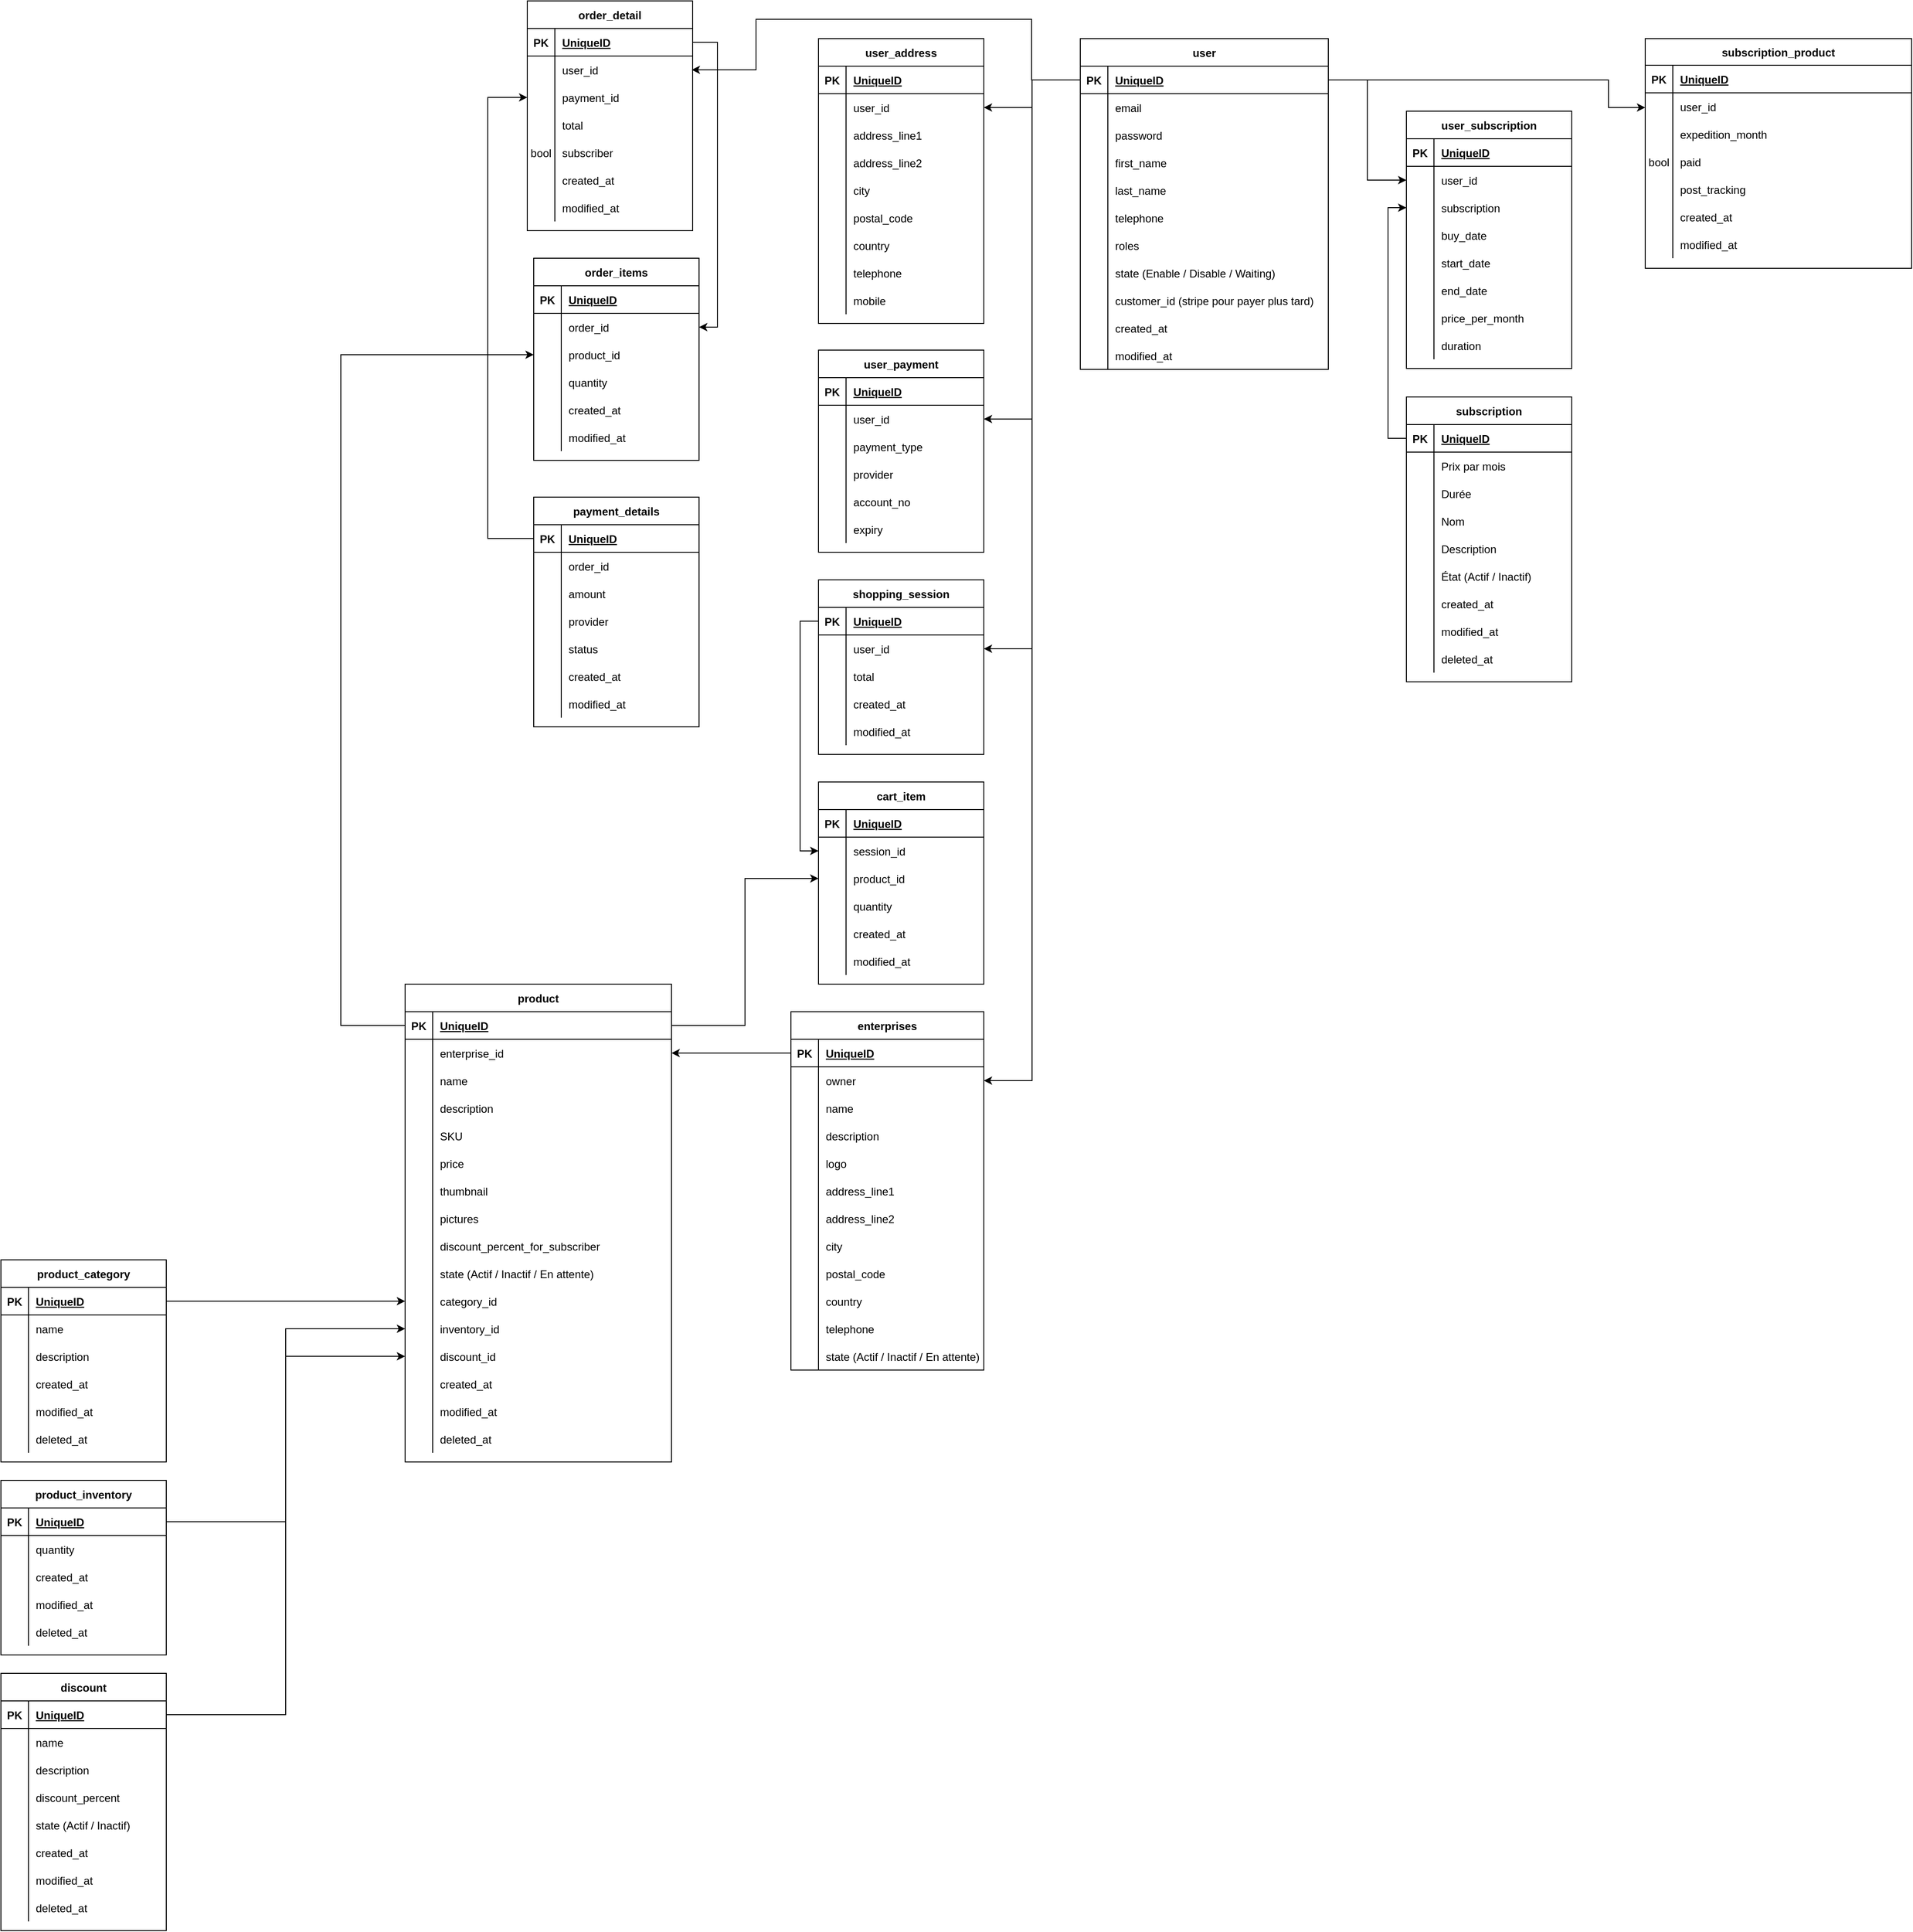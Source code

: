<mxfile version="20.3.6" type="github">
  <diagram id="R2lEEEUBdFMjLlhIrx00" name="Page-1">
    <mxGraphModel dx="6682" dy="2254" grid="1" gridSize="10" guides="1" tooltips="1" connect="1" arrows="1" fold="1" page="1" pageScale="1" pageWidth="850" pageHeight="1100" math="0" shadow="0" extFonts="Permanent Marker^https://fonts.googleapis.com/css?family=Permanent+Marker">
      <root>
        <mxCell id="0" />
        <mxCell id="1" parent="0" />
        <mxCell id="m9fb6xsx5yv6Vq4afNrM-1" value="enterprises" style="shape=table;startSize=30;container=1;collapsible=1;childLayout=tableLayout;fixedRows=1;rowLines=0;fontStyle=1;align=center;resizeLast=1;strokeColor=default;fillColor=default;columnLines=1;resizeLastRow=0;arcSize=15;" parent="1" vertex="1">
          <mxGeometry x="-1670" y="1140" width="210" height="390" as="geometry">
            <mxRectangle x="30" y="40" width="110" height="30" as="alternateBounds" />
          </mxGeometry>
        </mxCell>
        <mxCell id="m9fb6xsx5yv6Vq4afNrM-2" value="" style="shape=tableRow;horizontal=0;startSize=0;swimlaneHead=0;swimlaneBody=0;fillColor=none;collapsible=0;dropTarget=0;points=[[0,0.5],[1,0.5]];portConstraint=eastwest;top=0;left=0;right=0;bottom=1;" parent="m9fb6xsx5yv6Vq4afNrM-1" vertex="1">
          <mxGeometry y="30" width="210" height="30" as="geometry" />
        </mxCell>
        <mxCell id="m9fb6xsx5yv6Vq4afNrM-3" value="PK" style="shape=partialRectangle;connectable=0;fillColor=none;top=0;left=0;bottom=0;right=0;fontStyle=1;overflow=hidden;" parent="m9fb6xsx5yv6Vq4afNrM-2" vertex="1">
          <mxGeometry width="30" height="30" as="geometry">
            <mxRectangle width="30" height="30" as="alternateBounds" />
          </mxGeometry>
        </mxCell>
        <mxCell id="m9fb6xsx5yv6Vq4afNrM-4" value="UniqueID" style="shape=partialRectangle;connectable=0;fillColor=none;top=0;left=0;bottom=0;right=0;align=left;spacingLeft=6;fontStyle=5;overflow=hidden;" parent="m9fb6xsx5yv6Vq4afNrM-2" vertex="1">
          <mxGeometry x="30" width="180" height="30" as="geometry">
            <mxRectangle width="180" height="30" as="alternateBounds" />
          </mxGeometry>
        </mxCell>
        <mxCell id="m9fb6xsx5yv6Vq4afNrM-34" style="shape=tableRow;horizontal=0;startSize=0;swimlaneHead=0;swimlaneBody=0;fillColor=none;collapsible=0;dropTarget=0;points=[[0,0.5],[1,0.5]];portConstraint=eastwest;top=0;left=0;right=0;bottom=0;" parent="m9fb6xsx5yv6Vq4afNrM-1" vertex="1">
          <mxGeometry y="60" width="210" height="30" as="geometry" />
        </mxCell>
        <mxCell id="m9fb6xsx5yv6Vq4afNrM-35" style="shape=partialRectangle;connectable=0;fillColor=none;top=0;left=0;bottom=0;right=0;editable=1;overflow=hidden;" parent="m9fb6xsx5yv6Vq4afNrM-34" vertex="1">
          <mxGeometry width="30" height="30" as="geometry">
            <mxRectangle width="30" height="30" as="alternateBounds" />
          </mxGeometry>
        </mxCell>
        <mxCell id="m9fb6xsx5yv6Vq4afNrM-36" value="owner" style="shape=partialRectangle;connectable=0;fillColor=none;top=0;left=0;bottom=0;right=0;align=left;spacingLeft=6;overflow=hidden;" parent="m9fb6xsx5yv6Vq4afNrM-34" vertex="1">
          <mxGeometry x="30" width="180" height="30" as="geometry">
            <mxRectangle width="180" height="30" as="alternateBounds" />
          </mxGeometry>
        </mxCell>
        <mxCell id="m9fb6xsx5yv6Vq4afNrM-5" value="" style="shape=tableRow;horizontal=0;startSize=0;swimlaneHead=0;swimlaneBody=0;fillColor=none;collapsible=0;dropTarget=0;points=[[0,0.5],[1,0.5]];portConstraint=eastwest;top=0;left=0;right=0;bottom=0;" parent="m9fb6xsx5yv6Vq4afNrM-1" vertex="1">
          <mxGeometry y="90" width="210" height="30" as="geometry" />
        </mxCell>
        <mxCell id="m9fb6xsx5yv6Vq4afNrM-6" value="" style="shape=partialRectangle;connectable=0;fillColor=none;top=0;left=0;bottom=0;right=0;editable=1;overflow=hidden;" parent="m9fb6xsx5yv6Vq4afNrM-5" vertex="1">
          <mxGeometry width="30" height="30" as="geometry">
            <mxRectangle width="30" height="30" as="alternateBounds" />
          </mxGeometry>
        </mxCell>
        <mxCell id="m9fb6xsx5yv6Vq4afNrM-7" value="name" style="shape=partialRectangle;connectable=0;fillColor=none;top=0;left=0;bottom=0;right=0;align=left;spacingLeft=6;overflow=hidden;" parent="m9fb6xsx5yv6Vq4afNrM-5" vertex="1">
          <mxGeometry x="30" width="180" height="30" as="geometry">
            <mxRectangle width="180" height="30" as="alternateBounds" />
          </mxGeometry>
        </mxCell>
        <mxCell id="m9fb6xsx5yv6Vq4afNrM-31" style="shape=tableRow;horizontal=0;startSize=0;swimlaneHead=0;swimlaneBody=0;fillColor=none;collapsible=0;dropTarget=0;points=[[0,0.5],[1,0.5]];portConstraint=eastwest;top=0;left=0;right=0;bottom=0;" parent="m9fb6xsx5yv6Vq4afNrM-1" vertex="1">
          <mxGeometry y="120" width="210" height="30" as="geometry" />
        </mxCell>
        <mxCell id="m9fb6xsx5yv6Vq4afNrM-32" style="shape=partialRectangle;connectable=0;fillColor=none;top=0;left=0;bottom=0;right=0;editable=1;overflow=hidden;" parent="m9fb6xsx5yv6Vq4afNrM-31" vertex="1">
          <mxGeometry width="30" height="30" as="geometry">
            <mxRectangle width="30" height="30" as="alternateBounds" />
          </mxGeometry>
        </mxCell>
        <mxCell id="m9fb6xsx5yv6Vq4afNrM-33" value="description" style="shape=partialRectangle;connectable=0;fillColor=none;top=0;left=0;bottom=0;right=0;align=left;spacingLeft=6;overflow=hidden;" parent="m9fb6xsx5yv6Vq4afNrM-31" vertex="1">
          <mxGeometry x="30" width="180" height="30" as="geometry">
            <mxRectangle width="180" height="30" as="alternateBounds" />
          </mxGeometry>
        </mxCell>
        <mxCell id="m9fb6xsx5yv6Vq4afNrM-8" value="" style="shape=tableRow;horizontal=0;startSize=0;swimlaneHead=0;swimlaneBody=0;fillColor=none;collapsible=0;dropTarget=0;points=[[0,0.5],[1,0.5]];portConstraint=eastwest;top=0;left=0;right=0;bottom=0;" parent="m9fb6xsx5yv6Vq4afNrM-1" vertex="1">
          <mxGeometry y="150" width="210" height="30" as="geometry" />
        </mxCell>
        <mxCell id="m9fb6xsx5yv6Vq4afNrM-9" value="" style="shape=partialRectangle;connectable=0;fillColor=none;top=0;left=0;bottom=0;right=0;editable=1;overflow=hidden;" parent="m9fb6xsx5yv6Vq4afNrM-8" vertex="1">
          <mxGeometry width="30" height="30" as="geometry">
            <mxRectangle width="30" height="30" as="alternateBounds" />
          </mxGeometry>
        </mxCell>
        <mxCell id="m9fb6xsx5yv6Vq4afNrM-10" value="logo" style="shape=partialRectangle;connectable=0;fillColor=none;top=0;left=0;bottom=0;right=0;align=left;spacingLeft=6;overflow=hidden;" parent="m9fb6xsx5yv6Vq4afNrM-8" vertex="1">
          <mxGeometry x="30" width="180" height="30" as="geometry">
            <mxRectangle width="180" height="30" as="alternateBounds" />
          </mxGeometry>
        </mxCell>
        <mxCell id="m9fb6xsx5yv6Vq4afNrM-11" value="" style="shape=tableRow;horizontal=0;startSize=0;swimlaneHead=0;swimlaneBody=0;fillColor=none;collapsible=0;dropTarget=0;points=[[0,0.5],[1,0.5]];portConstraint=eastwest;top=0;left=0;right=0;bottom=0;" parent="m9fb6xsx5yv6Vq4afNrM-1" vertex="1">
          <mxGeometry y="180" width="210" height="30" as="geometry" />
        </mxCell>
        <mxCell id="m9fb6xsx5yv6Vq4afNrM-12" value="" style="shape=partialRectangle;connectable=0;fillColor=none;top=0;left=0;bottom=0;right=0;editable=1;overflow=hidden;" parent="m9fb6xsx5yv6Vq4afNrM-11" vertex="1">
          <mxGeometry width="30" height="30" as="geometry">
            <mxRectangle width="30" height="30" as="alternateBounds" />
          </mxGeometry>
        </mxCell>
        <mxCell id="m9fb6xsx5yv6Vq4afNrM-13" value="address_line1" style="shape=partialRectangle;connectable=0;fillColor=none;top=0;left=0;bottom=0;right=0;align=left;spacingLeft=6;overflow=hidden;" parent="m9fb6xsx5yv6Vq4afNrM-11" vertex="1">
          <mxGeometry x="30" width="180" height="30" as="geometry">
            <mxRectangle width="180" height="30" as="alternateBounds" />
          </mxGeometry>
        </mxCell>
        <mxCell id="t4a9hvBmC44k26dKhqs1-43" value="" style="shape=tableRow;horizontal=0;startSize=0;swimlaneHead=0;swimlaneBody=0;fillColor=none;collapsible=0;dropTarget=0;points=[[0,0.5],[1,0.5]];portConstraint=eastwest;top=0;left=0;right=0;bottom=0;" parent="m9fb6xsx5yv6Vq4afNrM-1" vertex="1">
          <mxGeometry y="210" width="210" height="30" as="geometry" />
        </mxCell>
        <mxCell id="t4a9hvBmC44k26dKhqs1-44" value="" style="shape=partialRectangle;connectable=0;fillColor=none;top=0;left=0;bottom=0;right=0;editable=1;overflow=hidden;" parent="t4a9hvBmC44k26dKhqs1-43" vertex="1">
          <mxGeometry width="30" height="30" as="geometry">
            <mxRectangle width="30" height="30" as="alternateBounds" />
          </mxGeometry>
        </mxCell>
        <mxCell id="t4a9hvBmC44k26dKhqs1-45" value="address_line2" style="shape=partialRectangle;connectable=0;fillColor=none;top=0;left=0;bottom=0;right=0;align=left;spacingLeft=6;overflow=hidden;" parent="t4a9hvBmC44k26dKhqs1-43" vertex="1">
          <mxGeometry x="30" width="180" height="30" as="geometry">
            <mxRectangle width="180" height="30" as="alternateBounds" />
          </mxGeometry>
        </mxCell>
        <mxCell id="t4a9hvBmC44k26dKhqs1-46" value="" style="shape=tableRow;horizontal=0;startSize=0;swimlaneHead=0;swimlaneBody=0;fillColor=none;collapsible=0;dropTarget=0;points=[[0,0.5],[1,0.5]];portConstraint=eastwest;top=0;left=0;right=0;bottom=0;" parent="m9fb6xsx5yv6Vq4afNrM-1" vertex="1">
          <mxGeometry y="240" width="210" height="30" as="geometry" />
        </mxCell>
        <mxCell id="t4a9hvBmC44k26dKhqs1-47" value="" style="shape=partialRectangle;connectable=0;fillColor=none;top=0;left=0;bottom=0;right=0;editable=1;overflow=hidden;" parent="t4a9hvBmC44k26dKhqs1-46" vertex="1">
          <mxGeometry width="30" height="30" as="geometry">
            <mxRectangle width="30" height="30" as="alternateBounds" />
          </mxGeometry>
        </mxCell>
        <mxCell id="t4a9hvBmC44k26dKhqs1-48" value="city" style="shape=partialRectangle;connectable=0;fillColor=none;top=0;left=0;bottom=0;right=0;align=left;spacingLeft=6;overflow=hidden;" parent="t4a9hvBmC44k26dKhqs1-46" vertex="1">
          <mxGeometry x="30" width="180" height="30" as="geometry">
            <mxRectangle width="180" height="30" as="alternateBounds" />
          </mxGeometry>
        </mxCell>
        <mxCell id="t4a9hvBmC44k26dKhqs1-49" value="" style="shape=tableRow;horizontal=0;startSize=0;swimlaneHead=0;swimlaneBody=0;fillColor=none;collapsible=0;dropTarget=0;points=[[0,0.5],[1,0.5]];portConstraint=eastwest;top=0;left=0;right=0;bottom=0;" parent="m9fb6xsx5yv6Vq4afNrM-1" vertex="1">
          <mxGeometry y="270" width="210" height="30" as="geometry" />
        </mxCell>
        <mxCell id="t4a9hvBmC44k26dKhqs1-50" value="" style="shape=partialRectangle;connectable=0;fillColor=none;top=0;left=0;bottom=0;right=0;editable=1;overflow=hidden;" parent="t4a9hvBmC44k26dKhqs1-49" vertex="1">
          <mxGeometry width="30" height="30" as="geometry">
            <mxRectangle width="30" height="30" as="alternateBounds" />
          </mxGeometry>
        </mxCell>
        <mxCell id="t4a9hvBmC44k26dKhqs1-51" value="postal_code" style="shape=partialRectangle;connectable=0;fillColor=none;top=0;left=0;bottom=0;right=0;align=left;spacingLeft=6;overflow=hidden;" parent="t4a9hvBmC44k26dKhqs1-49" vertex="1">
          <mxGeometry x="30" width="180" height="30" as="geometry">
            <mxRectangle width="180" height="30" as="alternateBounds" />
          </mxGeometry>
        </mxCell>
        <mxCell id="t4a9hvBmC44k26dKhqs1-52" value="" style="shape=tableRow;horizontal=0;startSize=0;swimlaneHead=0;swimlaneBody=0;fillColor=none;collapsible=0;dropTarget=0;points=[[0,0.5],[1,0.5]];portConstraint=eastwest;top=0;left=0;right=0;bottom=0;" parent="m9fb6xsx5yv6Vq4afNrM-1" vertex="1">
          <mxGeometry y="300" width="210" height="30" as="geometry" />
        </mxCell>
        <mxCell id="t4a9hvBmC44k26dKhqs1-53" value="" style="shape=partialRectangle;connectable=0;fillColor=none;top=0;left=0;bottom=0;right=0;editable=1;overflow=hidden;" parent="t4a9hvBmC44k26dKhqs1-52" vertex="1">
          <mxGeometry width="30" height="30" as="geometry">
            <mxRectangle width="30" height="30" as="alternateBounds" />
          </mxGeometry>
        </mxCell>
        <mxCell id="t4a9hvBmC44k26dKhqs1-54" value="country" style="shape=partialRectangle;connectable=0;fillColor=none;top=0;left=0;bottom=0;right=0;align=left;spacingLeft=6;overflow=hidden;" parent="t4a9hvBmC44k26dKhqs1-52" vertex="1">
          <mxGeometry x="30" width="180" height="30" as="geometry">
            <mxRectangle width="180" height="30" as="alternateBounds" />
          </mxGeometry>
        </mxCell>
        <mxCell id="m9fb6xsx5yv6Vq4afNrM-28" style="shape=tableRow;horizontal=0;startSize=0;swimlaneHead=0;swimlaneBody=0;fillColor=none;collapsible=0;dropTarget=0;points=[[0,0.5],[1,0.5]];portConstraint=eastwest;top=0;left=0;right=0;bottom=0;" parent="m9fb6xsx5yv6Vq4afNrM-1" vertex="1">
          <mxGeometry y="330" width="210" height="30" as="geometry" />
        </mxCell>
        <mxCell id="m9fb6xsx5yv6Vq4afNrM-29" style="shape=partialRectangle;connectable=0;fillColor=none;top=0;left=0;bottom=0;right=0;editable=1;overflow=hidden;" parent="m9fb6xsx5yv6Vq4afNrM-28" vertex="1">
          <mxGeometry width="30" height="30" as="geometry">
            <mxRectangle width="30" height="30" as="alternateBounds" />
          </mxGeometry>
        </mxCell>
        <mxCell id="m9fb6xsx5yv6Vq4afNrM-30" value="telephone" style="shape=partialRectangle;connectable=0;fillColor=none;top=0;left=0;bottom=0;right=0;align=left;spacingLeft=6;overflow=hidden;" parent="m9fb6xsx5yv6Vq4afNrM-28" vertex="1">
          <mxGeometry x="30" width="180" height="30" as="geometry">
            <mxRectangle width="180" height="30" as="alternateBounds" />
          </mxGeometry>
        </mxCell>
        <mxCell id="m9fb6xsx5yv6Vq4afNrM-97" style="shape=tableRow;horizontal=0;startSize=0;swimlaneHead=0;swimlaneBody=0;fillColor=none;collapsible=0;dropTarget=0;points=[[0,0.5],[1,0.5]];portConstraint=eastwest;top=0;left=0;right=0;bottom=0;" parent="m9fb6xsx5yv6Vq4afNrM-1" vertex="1">
          <mxGeometry y="360" width="210" height="30" as="geometry" />
        </mxCell>
        <mxCell id="m9fb6xsx5yv6Vq4afNrM-98" style="shape=partialRectangle;connectable=0;fillColor=none;top=0;left=0;bottom=0;right=0;editable=1;overflow=hidden;" parent="m9fb6xsx5yv6Vq4afNrM-97" vertex="1">
          <mxGeometry width="30" height="30" as="geometry">
            <mxRectangle width="30" height="30" as="alternateBounds" />
          </mxGeometry>
        </mxCell>
        <mxCell id="m9fb6xsx5yv6Vq4afNrM-99" value="state (Actif / Inactif / En attente)" style="shape=partialRectangle;connectable=0;fillColor=none;top=0;left=0;bottom=0;right=0;align=left;spacingLeft=6;overflow=hidden;" parent="m9fb6xsx5yv6Vq4afNrM-97" vertex="1">
          <mxGeometry x="30" width="180" height="30" as="geometry">
            <mxRectangle width="180" height="30" as="alternateBounds" />
          </mxGeometry>
        </mxCell>
        <mxCell id="m9fb6xsx5yv6Vq4afNrM-40" value="product" style="shape=table;startSize=30;container=1;collapsible=1;childLayout=tableLayout;fixedRows=1;rowLines=0;fontStyle=1;align=center;resizeLast=1;strokeColor=default;fillColor=default;" parent="1" vertex="1">
          <mxGeometry x="-2090" y="1110" width="290" height="520" as="geometry" />
        </mxCell>
        <mxCell id="m9fb6xsx5yv6Vq4afNrM-41" value="" style="shape=tableRow;horizontal=0;startSize=0;swimlaneHead=0;swimlaneBody=0;fillColor=none;collapsible=0;dropTarget=0;points=[[0,0.5],[1,0.5]];portConstraint=eastwest;top=0;left=0;right=0;bottom=1;strokeColor=default;" parent="m9fb6xsx5yv6Vq4afNrM-40" vertex="1">
          <mxGeometry y="30" width="290" height="30" as="geometry" />
        </mxCell>
        <mxCell id="m9fb6xsx5yv6Vq4afNrM-42" value="PK" style="shape=partialRectangle;connectable=0;fillColor=none;top=0;left=0;bottom=0;right=0;fontStyle=1;overflow=hidden;strokeColor=default;" parent="m9fb6xsx5yv6Vq4afNrM-41" vertex="1">
          <mxGeometry width="30" height="30" as="geometry">
            <mxRectangle width="30" height="30" as="alternateBounds" />
          </mxGeometry>
        </mxCell>
        <mxCell id="m9fb6xsx5yv6Vq4afNrM-43" value="UniqueID" style="shape=partialRectangle;connectable=0;fillColor=none;top=0;left=0;bottom=0;right=0;align=left;spacingLeft=6;fontStyle=5;overflow=hidden;strokeColor=default;" parent="m9fb6xsx5yv6Vq4afNrM-41" vertex="1">
          <mxGeometry x="30" width="260" height="30" as="geometry">
            <mxRectangle width="260" height="30" as="alternateBounds" />
          </mxGeometry>
        </mxCell>
        <mxCell id="m9fb6xsx5yv6Vq4afNrM-74" style="shape=tableRow;horizontal=0;startSize=0;swimlaneHead=0;swimlaneBody=0;fillColor=none;collapsible=0;dropTarget=0;points=[[0,0.5],[1,0.5]];portConstraint=eastwest;top=0;left=0;right=0;bottom=0;strokeColor=default;" parent="m9fb6xsx5yv6Vq4afNrM-40" vertex="1">
          <mxGeometry y="60" width="290" height="30" as="geometry" />
        </mxCell>
        <mxCell id="m9fb6xsx5yv6Vq4afNrM-75" style="shape=partialRectangle;connectable=0;fillColor=none;top=0;left=0;bottom=0;right=0;editable=1;overflow=hidden;strokeColor=default;" parent="m9fb6xsx5yv6Vq4afNrM-74" vertex="1">
          <mxGeometry width="30" height="30" as="geometry">
            <mxRectangle width="30" height="30" as="alternateBounds" />
          </mxGeometry>
        </mxCell>
        <mxCell id="m9fb6xsx5yv6Vq4afNrM-76" value="enterprise_id" style="shape=partialRectangle;connectable=0;fillColor=none;top=0;left=0;bottom=0;right=0;align=left;spacingLeft=6;overflow=hidden;strokeColor=default;" parent="m9fb6xsx5yv6Vq4afNrM-74" vertex="1">
          <mxGeometry x="30" width="260" height="30" as="geometry">
            <mxRectangle width="260" height="30" as="alternateBounds" />
          </mxGeometry>
        </mxCell>
        <mxCell id="m9fb6xsx5yv6Vq4afNrM-44" value="" style="shape=tableRow;horizontal=0;startSize=0;swimlaneHead=0;swimlaneBody=0;fillColor=none;collapsible=0;dropTarget=0;points=[[0,0.5],[1,0.5]];portConstraint=eastwest;top=0;left=0;right=0;bottom=0;strokeColor=default;" parent="m9fb6xsx5yv6Vq4afNrM-40" vertex="1">
          <mxGeometry y="90" width="290" height="30" as="geometry" />
        </mxCell>
        <mxCell id="m9fb6xsx5yv6Vq4afNrM-45" value="" style="shape=partialRectangle;connectable=0;fillColor=none;top=0;left=0;bottom=0;right=0;editable=1;overflow=hidden;strokeColor=default;" parent="m9fb6xsx5yv6Vq4afNrM-44" vertex="1">
          <mxGeometry width="30" height="30" as="geometry">
            <mxRectangle width="30" height="30" as="alternateBounds" />
          </mxGeometry>
        </mxCell>
        <mxCell id="m9fb6xsx5yv6Vq4afNrM-46" value="name" style="shape=partialRectangle;connectable=0;fillColor=none;top=0;left=0;bottom=0;right=0;align=left;spacingLeft=6;overflow=hidden;strokeColor=default;" parent="m9fb6xsx5yv6Vq4afNrM-44" vertex="1">
          <mxGeometry x="30" width="260" height="30" as="geometry">
            <mxRectangle width="260" height="30" as="alternateBounds" />
          </mxGeometry>
        </mxCell>
        <mxCell id="m9fb6xsx5yv6Vq4afNrM-56" style="shape=tableRow;horizontal=0;startSize=0;swimlaneHead=0;swimlaneBody=0;fillColor=none;collapsible=0;dropTarget=0;points=[[0,0.5],[1,0.5]];portConstraint=eastwest;top=0;left=0;right=0;bottom=0;strokeColor=default;" parent="m9fb6xsx5yv6Vq4afNrM-40" vertex="1">
          <mxGeometry y="120" width="290" height="30" as="geometry" />
        </mxCell>
        <mxCell id="m9fb6xsx5yv6Vq4afNrM-57" style="shape=partialRectangle;connectable=0;fillColor=none;top=0;left=0;bottom=0;right=0;editable=1;overflow=hidden;strokeColor=default;" parent="m9fb6xsx5yv6Vq4afNrM-56" vertex="1">
          <mxGeometry width="30" height="30" as="geometry">
            <mxRectangle width="30" height="30" as="alternateBounds" />
          </mxGeometry>
        </mxCell>
        <mxCell id="m9fb6xsx5yv6Vq4afNrM-58" value="description" style="shape=partialRectangle;connectable=0;fillColor=none;top=0;left=0;bottom=0;right=0;align=left;spacingLeft=6;overflow=hidden;strokeColor=default;" parent="m9fb6xsx5yv6Vq4afNrM-56" vertex="1">
          <mxGeometry x="30" width="260" height="30" as="geometry">
            <mxRectangle width="260" height="30" as="alternateBounds" />
          </mxGeometry>
        </mxCell>
        <mxCell id="m9fb6xsx5yv6Vq4afNrM-53" style="shape=tableRow;horizontal=0;startSize=0;swimlaneHead=0;swimlaneBody=0;fillColor=none;collapsible=0;dropTarget=0;points=[[0,0.5],[1,0.5]];portConstraint=eastwest;top=0;left=0;right=0;bottom=0;strokeColor=default;" parent="m9fb6xsx5yv6Vq4afNrM-40" vertex="1">
          <mxGeometry y="150" width="290" height="30" as="geometry" />
        </mxCell>
        <mxCell id="m9fb6xsx5yv6Vq4afNrM-54" style="shape=partialRectangle;connectable=0;fillColor=none;top=0;left=0;bottom=0;right=0;editable=1;overflow=hidden;strokeColor=default;" parent="m9fb6xsx5yv6Vq4afNrM-53" vertex="1">
          <mxGeometry width="30" height="30" as="geometry">
            <mxRectangle width="30" height="30" as="alternateBounds" />
          </mxGeometry>
        </mxCell>
        <mxCell id="m9fb6xsx5yv6Vq4afNrM-55" value="SKU" style="shape=partialRectangle;connectable=0;fillColor=none;top=0;left=0;bottom=0;right=0;align=left;spacingLeft=6;overflow=hidden;strokeColor=default;" parent="m9fb6xsx5yv6Vq4afNrM-53" vertex="1">
          <mxGeometry x="30" width="260" height="30" as="geometry">
            <mxRectangle width="260" height="30" as="alternateBounds" />
          </mxGeometry>
        </mxCell>
        <mxCell id="m9fb6xsx5yv6Vq4afNrM-65" style="shape=tableRow;horizontal=0;startSize=0;swimlaneHead=0;swimlaneBody=0;fillColor=none;collapsible=0;dropTarget=0;points=[[0,0.5],[1,0.5]];portConstraint=eastwest;top=0;left=0;right=0;bottom=0;strokeColor=default;" parent="m9fb6xsx5yv6Vq4afNrM-40" vertex="1">
          <mxGeometry y="180" width="290" height="30" as="geometry" />
        </mxCell>
        <mxCell id="m9fb6xsx5yv6Vq4afNrM-66" style="shape=partialRectangle;connectable=0;fillColor=none;top=0;left=0;bottom=0;right=0;editable=1;overflow=hidden;strokeColor=default;" parent="m9fb6xsx5yv6Vq4afNrM-65" vertex="1">
          <mxGeometry width="30" height="30" as="geometry">
            <mxRectangle width="30" height="30" as="alternateBounds" />
          </mxGeometry>
        </mxCell>
        <mxCell id="m9fb6xsx5yv6Vq4afNrM-67" value="price" style="shape=partialRectangle;connectable=0;fillColor=none;top=0;left=0;bottom=0;right=0;align=left;spacingLeft=6;overflow=hidden;strokeColor=default;" parent="m9fb6xsx5yv6Vq4afNrM-65" vertex="1">
          <mxGeometry x="30" width="260" height="30" as="geometry">
            <mxRectangle width="260" height="30" as="alternateBounds" />
          </mxGeometry>
        </mxCell>
        <mxCell id="m9fb6xsx5yv6Vq4afNrM-47" value="" style="shape=tableRow;horizontal=0;startSize=0;swimlaneHead=0;swimlaneBody=0;fillColor=none;collapsible=0;dropTarget=0;points=[[0,0.5],[1,0.5]];portConstraint=eastwest;top=0;left=0;right=0;bottom=0;strokeColor=default;" parent="m9fb6xsx5yv6Vq4afNrM-40" vertex="1">
          <mxGeometry y="210" width="290" height="30" as="geometry" />
        </mxCell>
        <mxCell id="m9fb6xsx5yv6Vq4afNrM-48" value="" style="shape=partialRectangle;connectable=0;fillColor=none;top=0;left=0;bottom=0;right=0;editable=1;overflow=hidden;strokeColor=default;" parent="m9fb6xsx5yv6Vq4afNrM-47" vertex="1">
          <mxGeometry width="30" height="30" as="geometry">
            <mxRectangle width="30" height="30" as="alternateBounds" />
          </mxGeometry>
        </mxCell>
        <mxCell id="m9fb6xsx5yv6Vq4afNrM-49" value="thumbnail" style="shape=partialRectangle;connectable=0;fillColor=none;top=0;left=0;bottom=0;right=0;align=left;spacingLeft=6;overflow=hidden;strokeColor=default;" parent="m9fb6xsx5yv6Vq4afNrM-47" vertex="1">
          <mxGeometry x="30" width="260" height="30" as="geometry">
            <mxRectangle width="260" height="30" as="alternateBounds" />
          </mxGeometry>
        </mxCell>
        <mxCell id="m9fb6xsx5yv6Vq4afNrM-50" value="" style="shape=tableRow;horizontal=0;startSize=0;swimlaneHead=0;swimlaneBody=0;fillColor=none;collapsible=0;dropTarget=0;points=[[0,0.5],[1,0.5]];portConstraint=eastwest;top=0;left=0;right=0;bottom=0;strokeColor=default;" parent="m9fb6xsx5yv6Vq4afNrM-40" vertex="1">
          <mxGeometry y="240" width="290" height="30" as="geometry" />
        </mxCell>
        <mxCell id="m9fb6xsx5yv6Vq4afNrM-51" value="" style="shape=partialRectangle;connectable=0;fillColor=none;top=0;left=0;bottom=0;right=0;editable=1;overflow=hidden;strokeColor=default;" parent="m9fb6xsx5yv6Vq4afNrM-50" vertex="1">
          <mxGeometry width="30" height="30" as="geometry">
            <mxRectangle width="30" height="30" as="alternateBounds" />
          </mxGeometry>
        </mxCell>
        <mxCell id="m9fb6xsx5yv6Vq4afNrM-52" value="pictures" style="shape=partialRectangle;connectable=0;fillColor=none;top=0;left=0;bottom=0;right=0;align=left;spacingLeft=6;overflow=hidden;strokeColor=default;" parent="m9fb6xsx5yv6Vq4afNrM-50" vertex="1">
          <mxGeometry x="30" width="260" height="30" as="geometry">
            <mxRectangle width="260" height="30" as="alternateBounds" />
          </mxGeometry>
        </mxCell>
        <mxCell id="m9fb6xsx5yv6Vq4afNrM-68" style="shape=tableRow;horizontal=0;startSize=0;swimlaneHead=0;swimlaneBody=0;fillColor=none;collapsible=0;dropTarget=0;points=[[0,0.5],[1,0.5]];portConstraint=eastwest;top=0;left=0;right=0;bottom=0;strokeColor=default;" parent="m9fb6xsx5yv6Vq4afNrM-40" vertex="1">
          <mxGeometry y="270" width="290" height="30" as="geometry" />
        </mxCell>
        <mxCell id="m9fb6xsx5yv6Vq4afNrM-69" style="shape=partialRectangle;connectable=0;fillColor=none;top=0;left=0;bottom=0;right=0;editable=1;overflow=hidden;strokeColor=default;" parent="m9fb6xsx5yv6Vq4afNrM-68" vertex="1">
          <mxGeometry width="30" height="30" as="geometry">
            <mxRectangle width="30" height="30" as="alternateBounds" />
          </mxGeometry>
        </mxCell>
        <mxCell id="m9fb6xsx5yv6Vq4afNrM-70" value="discount_percent_for_subscriber" style="shape=partialRectangle;connectable=0;fillColor=none;top=0;left=0;bottom=0;right=0;align=left;spacingLeft=6;overflow=hidden;strokeColor=default;" parent="m9fb6xsx5yv6Vq4afNrM-68" vertex="1">
          <mxGeometry x="30" width="260" height="30" as="geometry">
            <mxRectangle width="260" height="30" as="alternateBounds" />
          </mxGeometry>
        </mxCell>
        <mxCell id="m9fb6xsx5yv6Vq4afNrM-101" style="shape=tableRow;horizontal=0;startSize=0;swimlaneHead=0;swimlaneBody=0;fillColor=none;collapsible=0;dropTarget=0;points=[[0,0.5],[1,0.5]];portConstraint=eastwest;top=0;left=0;right=0;bottom=0;strokeColor=default;" parent="m9fb6xsx5yv6Vq4afNrM-40" vertex="1">
          <mxGeometry y="300" width="290" height="30" as="geometry" />
        </mxCell>
        <mxCell id="m9fb6xsx5yv6Vq4afNrM-102" style="shape=partialRectangle;connectable=0;fillColor=none;top=0;left=0;bottom=0;right=0;editable=1;overflow=hidden;strokeColor=default;" parent="m9fb6xsx5yv6Vq4afNrM-101" vertex="1">
          <mxGeometry width="30" height="30" as="geometry">
            <mxRectangle width="30" height="30" as="alternateBounds" />
          </mxGeometry>
        </mxCell>
        <mxCell id="m9fb6xsx5yv6Vq4afNrM-103" value="state (Actif / Inactif / En attente)" style="shape=partialRectangle;connectable=0;fillColor=none;top=0;left=0;bottom=0;right=0;align=left;spacingLeft=6;overflow=hidden;strokeColor=default;" parent="m9fb6xsx5yv6Vq4afNrM-101" vertex="1">
          <mxGeometry x="30" width="260" height="30" as="geometry">
            <mxRectangle width="260" height="30" as="alternateBounds" />
          </mxGeometry>
        </mxCell>
        <mxCell id="t4a9hvBmC44k26dKhqs1-25" style="shape=tableRow;horizontal=0;startSize=0;swimlaneHead=0;swimlaneBody=0;fillColor=none;collapsible=0;dropTarget=0;points=[[0,0.5],[1,0.5]];portConstraint=eastwest;top=0;left=0;right=0;bottom=0;strokeColor=default;" parent="m9fb6xsx5yv6Vq4afNrM-40" vertex="1">
          <mxGeometry y="330" width="290" height="30" as="geometry" />
        </mxCell>
        <mxCell id="t4a9hvBmC44k26dKhqs1-26" style="shape=partialRectangle;connectable=0;fillColor=none;top=0;left=0;bottom=0;right=0;editable=1;overflow=hidden;strokeColor=default;" parent="t4a9hvBmC44k26dKhqs1-25" vertex="1">
          <mxGeometry width="30" height="30" as="geometry">
            <mxRectangle width="30" height="30" as="alternateBounds" />
          </mxGeometry>
        </mxCell>
        <mxCell id="t4a9hvBmC44k26dKhqs1-27" value="category_id" style="shape=partialRectangle;connectable=0;fillColor=none;top=0;left=0;bottom=0;right=0;align=left;spacingLeft=6;overflow=hidden;strokeColor=default;" parent="t4a9hvBmC44k26dKhqs1-25" vertex="1">
          <mxGeometry x="30" width="260" height="30" as="geometry">
            <mxRectangle width="260" height="30" as="alternateBounds" />
          </mxGeometry>
        </mxCell>
        <mxCell id="t4a9hvBmC44k26dKhqs1-28" style="shape=tableRow;horizontal=0;startSize=0;swimlaneHead=0;swimlaneBody=0;fillColor=none;collapsible=0;dropTarget=0;points=[[0,0.5],[1,0.5]];portConstraint=eastwest;top=0;left=0;right=0;bottom=0;strokeColor=default;" parent="m9fb6xsx5yv6Vq4afNrM-40" vertex="1">
          <mxGeometry y="360" width="290" height="30" as="geometry" />
        </mxCell>
        <mxCell id="t4a9hvBmC44k26dKhqs1-29" style="shape=partialRectangle;connectable=0;fillColor=none;top=0;left=0;bottom=0;right=0;editable=1;overflow=hidden;strokeColor=default;" parent="t4a9hvBmC44k26dKhqs1-28" vertex="1">
          <mxGeometry width="30" height="30" as="geometry">
            <mxRectangle width="30" height="30" as="alternateBounds" />
          </mxGeometry>
        </mxCell>
        <mxCell id="t4a9hvBmC44k26dKhqs1-30" value="inventory_id" style="shape=partialRectangle;connectable=0;fillColor=none;top=0;left=0;bottom=0;right=0;align=left;spacingLeft=6;overflow=hidden;strokeColor=default;" parent="t4a9hvBmC44k26dKhqs1-28" vertex="1">
          <mxGeometry x="30" width="260" height="30" as="geometry">
            <mxRectangle width="260" height="30" as="alternateBounds" />
          </mxGeometry>
        </mxCell>
        <mxCell id="t4a9hvBmC44k26dKhqs1-31" style="shape=tableRow;horizontal=0;startSize=0;swimlaneHead=0;swimlaneBody=0;fillColor=none;collapsible=0;dropTarget=0;points=[[0,0.5],[1,0.5]];portConstraint=eastwest;top=0;left=0;right=0;bottom=0;strokeColor=default;" parent="m9fb6xsx5yv6Vq4afNrM-40" vertex="1">
          <mxGeometry y="390" width="290" height="30" as="geometry" />
        </mxCell>
        <mxCell id="t4a9hvBmC44k26dKhqs1-32" style="shape=partialRectangle;connectable=0;fillColor=none;top=0;left=0;bottom=0;right=0;editable=1;overflow=hidden;strokeColor=default;" parent="t4a9hvBmC44k26dKhqs1-31" vertex="1">
          <mxGeometry width="30" height="30" as="geometry">
            <mxRectangle width="30" height="30" as="alternateBounds" />
          </mxGeometry>
        </mxCell>
        <mxCell id="t4a9hvBmC44k26dKhqs1-33" value="discount_id" style="shape=partialRectangle;connectable=0;fillColor=none;top=0;left=0;bottom=0;right=0;align=left;spacingLeft=6;overflow=hidden;strokeColor=default;" parent="t4a9hvBmC44k26dKhqs1-31" vertex="1">
          <mxGeometry x="30" width="260" height="30" as="geometry">
            <mxRectangle width="260" height="30" as="alternateBounds" />
          </mxGeometry>
        </mxCell>
        <mxCell id="t4a9hvBmC44k26dKhqs1-34" style="shape=tableRow;horizontal=0;startSize=0;swimlaneHead=0;swimlaneBody=0;fillColor=none;collapsible=0;dropTarget=0;points=[[0,0.5],[1,0.5]];portConstraint=eastwest;top=0;left=0;right=0;bottom=0;strokeColor=default;" parent="m9fb6xsx5yv6Vq4afNrM-40" vertex="1">
          <mxGeometry y="420" width="290" height="30" as="geometry" />
        </mxCell>
        <mxCell id="t4a9hvBmC44k26dKhqs1-35" style="shape=partialRectangle;connectable=0;fillColor=none;top=0;left=0;bottom=0;right=0;editable=1;overflow=hidden;strokeColor=default;" parent="t4a9hvBmC44k26dKhqs1-34" vertex="1">
          <mxGeometry width="30" height="30" as="geometry">
            <mxRectangle width="30" height="30" as="alternateBounds" />
          </mxGeometry>
        </mxCell>
        <mxCell id="t4a9hvBmC44k26dKhqs1-36" value="created_at" style="shape=partialRectangle;connectable=0;fillColor=none;top=0;left=0;bottom=0;right=0;align=left;spacingLeft=6;overflow=hidden;strokeColor=default;" parent="t4a9hvBmC44k26dKhqs1-34" vertex="1">
          <mxGeometry x="30" width="260" height="30" as="geometry">
            <mxRectangle width="260" height="30" as="alternateBounds" />
          </mxGeometry>
        </mxCell>
        <mxCell id="t4a9hvBmC44k26dKhqs1-37" style="shape=tableRow;horizontal=0;startSize=0;swimlaneHead=0;swimlaneBody=0;fillColor=none;collapsible=0;dropTarget=0;points=[[0,0.5],[1,0.5]];portConstraint=eastwest;top=0;left=0;right=0;bottom=0;strokeColor=default;" parent="m9fb6xsx5yv6Vq4afNrM-40" vertex="1">
          <mxGeometry y="450" width="290" height="30" as="geometry" />
        </mxCell>
        <mxCell id="t4a9hvBmC44k26dKhqs1-38" style="shape=partialRectangle;connectable=0;fillColor=none;top=0;left=0;bottom=0;right=0;editable=1;overflow=hidden;strokeColor=default;" parent="t4a9hvBmC44k26dKhqs1-37" vertex="1">
          <mxGeometry width="30" height="30" as="geometry">
            <mxRectangle width="30" height="30" as="alternateBounds" />
          </mxGeometry>
        </mxCell>
        <mxCell id="t4a9hvBmC44k26dKhqs1-39" value="modified_at" style="shape=partialRectangle;connectable=0;fillColor=none;top=0;left=0;bottom=0;right=0;align=left;spacingLeft=6;overflow=hidden;strokeColor=default;" parent="t4a9hvBmC44k26dKhqs1-37" vertex="1">
          <mxGeometry x="30" width="260" height="30" as="geometry">
            <mxRectangle width="260" height="30" as="alternateBounds" />
          </mxGeometry>
        </mxCell>
        <mxCell id="t4a9hvBmC44k26dKhqs1-40" style="shape=tableRow;horizontal=0;startSize=0;swimlaneHead=0;swimlaneBody=0;fillColor=none;collapsible=0;dropTarget=0;points=[[0,0.5],[1,0.5]];portConstraint=eastwest;top=0;left=0;right=0;bottom=0;strokeColor=default;" parent="m9fb6xsx5yv6Vq4afNrM-40" vertex="1">
          <mxGeometry y="480" width="290" height="30" as="geometry" />
        </mxCell>
        <mxCell id="t4a9hvBmC44k26dKhqs1-41" style="shape=partialRectangle;connectable=0;fillColor=none;top=0;left=0;bottom=0;right=0;editable=1;overflow=hidden;strokeColor=default;" parent="t4a9hvBmC44k26dKhqs1-40" vertex="1">
          <mxGeometry width="30" height="30" as="geometry">
            <mxRectangle width="30" height="30" as="alternateBounds" />
          </mxGeometry>
        </mxCell>
        <mxCell id="t4a9hvBmC44k26dKhqs1-42" value="deleted_at" style="shape=partialRectangle;connectable=0;fillColor=none;top=0;left=0;bottom=0;right=0;align=left;spacingLeft=6;overflow=hidden;strokeColor=default;" parent="t4a9hvBmC44k26dKhqs1-40" vertex="1">
          <mxGeometry x="30" width="260" height="30" as="geometry">
            <mxRectangle width="260" height="30" as="alternateBounds" />
          </mxGeometry>
        </mxCell>
        <mxCell id="m9fb6xsx5yv6Vq4afNrM-81" value="user" style="shape=table;startSize=30;container=1;collapsible=1;childLayout=tableLayout;fixedRows=1;rowLines=0;fontStyle=1;align=center;resizeLast=1;strokeColor=default;fillColor=default;" parent="1" vertex="1">
          <mxGeometry x="-1355" y="81" width="270" height="360" as="geometry" />
        </mxCell>
        <mxCell id="m9fb6xsx5yv6Vq4afNrM-82" value="" style="shape=tableRow;horizontal=0;startSize=0;swimlaneHead=0;swimlaneBody=0;fillColor=none;collapsible=0;dropTarget=0;points=[[0,0.5],[1,0.5]];portConstraint=eastwest;top=0;left=0;right=0;bottom=1;strokeColor=default;" parent="m9fb6xsx5yv6Vq4afNrM-81" vertex="1">
          <mxGeometry y="30" width="270" height="30" as="geometry" />
        </mxCell>
        <mxCell id="m9fb6xsx5yv6Vq4afNrM-83" value="PK" style="shape=partialRectangle;connectable=0;fillColor=none;top=0;left=0;bottom=0;right=0;fontStyle=1;overflow=hidden;strokeColor=default;" parent="m9fb6xsx5yv6Vq4afNrM-82" vertex="1">
          <mxGeometry width="30" height="30" as="geometry">
            <mxRectangle width="30" height="30" as="alternateBounds" />
          </mxGeometry>
        </mxCell>
        <mxCell id="m9fb6xsx5yv6Vq4afNrM-84" value="UniqueID" style="shape=partialRectangle;connectable=0;fillColor=none;top=0;left=0;bottom=0;right=0;align=left;spacingLeft=6;fontStyle=5;overflow=hidden;strokeColor=default;" parent="m9fb6xsx5yv6Vq4afNrM-82" vertex="1">
          <mxGeometry x="30" width="240" height="30" as="geometry">
            <mxRectangle width="240" height="30" as="alternateBounds" />
          </mxGeometry>
        </mxCell>
        <mxCell id="m9fb6xsx5yv6Vq4afNrM-85" value="" style="shape=tableRow;horizontal=0;startSize=0;swimlaneHead=0;swimlaneBody=0;fillColor=none;collapsible=0;dropTarget=0;points=[[0,0.5],[1,0.5]];portConstraint=eastwest;top=0;left=0;right=0;bottom=0;strokeColor=default;" parent="m9fb6xsx5yv6Vq4afNrM-81" vertex="1">
          <mxGeometry y="60" width="270" height="30" as="geometry" />
        </mxCell>
        <mxCell id="m9fb6xsx5yv6Vq4afNrM-86" value="" style="shape=partialRectangle;connectable=0;fillColor=none;top=0;left=0;bottom=0;right=0;editable=1;overflow=hidden;strokeColor=default;" parent="m9fb6xsx5yv6Vq4afNrM-85" vertex="1">
          <mxGeometry width="30" height="30" as="geometry">
            <mxRectangle width="30" height="30" as="alternateBounds" />
          </mxGeometry>
        </mxCell>
        <mxCell id="m9fb6xsx5yv6Vq4afNrM-87" value="email" style="shape=partialRectangle;connectable=0;fillColor=none;top=0;left=0;bottom=0;right=0;align=left;spacingLeft=6;overflow=hidden;strokeColor=default;" parent="m9fb6xsx5yv6Vq4afNrM-85" vertex="1">
          <mxGeometry x="30" width="240" height="30" as="geometry">
            <mxRectangle width="240" height="30" as="alternateBounds" />
          </mxGeometry>
        </mxCell>
        <mxCell id="m9fb6xsx5yv6Vq4afNrM-91" value="" style="shape=tableRow;horizontal=0;startSize=0;swimlaneHead=0;swimlaneBody=0;fillColor=none;collapsible=0;dropTarget=0;points=[[0,0.5],[1,0.5]];portConstraint=eastwest;top=0;left=0;right=0;bottom=0;strokeColor=default;" parent="m9fb6xsx5yv6Vq4afNrM-81" vertex="1">
          <mxGeometry y="90" width="270" height="30" as="geometry" />
        </mxCell>
        <mxCell id="m9fb6xsx5yv6Vq4afNrM-92" value="" style="shape=partialRectangle;connectable=0;fillColor=none;top=0;left=0;bottom=0;right=0;editable=1;overflow=hidden;strokeColor=default;" parent="m9fb6xsx5yv6Vq4afNrM-91" vertex="1">
          <mxGeometry width="30" height="30" as="geometry">
            <mxRectangle width="30" height="30" as="alternateBounds" />
          </mxGeometry>
        </mxCell>
        <mxCell id="m9fb6xsx5yv6Vq4afNrM-93" value="password" style="shape=partialRectangle;connectable=0;fillColor=none;top=0;left=0;bottom=0;right=0;align=left;spacingLeft=6;overflow=hidden;strokeColor=default;" parent="m9fb6xsx5yv6Vq4afNrM-91" vertex="1">
          <mxGeometry x="30" width="240" height="30" as="geometry">
            <mxRectangle width="240" height="30" as="alternateBounds" />
          </mxGeometry>
        </mxCell>
        <mxCell id="m9fb6xsx5yv6Vq4afNrM-114" style="shape=tableRow;horizontal=0;startSize=0;swimlaneHead=0;swimlaneBody=0;fillColor=none;collapsible=0;dropTarget=0;points=[[0,0.5],[1,0.5]];portConstraint=eastwest;top=0;left=0;right=0;bottom=0;strokeColor=default;" parent="m9fb6xsx5yv6Vq4afNrM-81" vertex="1">
          <mxGeometry y="120" width="270" height="30" as="geometry" />
        </mxCell>
        <mxCell id="m9fb6xsx5yv6Vq4afNrM-115" style="shape=partialRectangle;connectable=0;fillColor=none;top=0;left=0;bottom=0;right=0;editable=1;overflow=hidden;strokeColor=default;" parent="m9fb6xsx5yv6Vq4afNrM-114" vertex="1">
          <mxGeometry width="30" height="30" as="geometry">
            <mxRectangle width="30" height="30" as="alternateBounds" />
          </mxGeometry>
        </mxCell>
        <mxCell id="m9fb6xsx5yv6Vq4afNrM-116" value="first_name" style="shape=partialRectangle;connectable=0;fillColor=none;top=0;left=0;bottom=0;right=0;align=left;spacingLeft=6;overflow=hidden;strokeColor=default;" parent="m9fb6xsx5yv6Vq4afNrM-114" vertex="1">
          <mxGeometry x="30" width="240" height="30" as="geometry">
            <mxRectangle width="240" height="30" as="alternateBounds" />
          </mxGeometry>
        </mxCell>
        <mxCell id="m9fb6xsx5yv6Vq4afNrM-111" style="shape=tableRow;horizontal=0;startSize=0;swimlaneHead=0;swimlaneBody=0;fillColor=none;collapsible=0;dropTarget=0;points=[[0,0.5],[1,0.5]];portConstraint=eastwest;top=0;left=0;right=0;bottom=0;strokeColor=default;" parent="m9fb6xsx5yv6Vq4afNrM-81" vertex="1">
          <mxGeometry y="150" width="270" height="30" as="geometry" />
        </mxCell>
        <mxCell id="m9fb6xsx5yv6Vq4afNrM-112" style="shape=partialRectangle;connectable=0;fillColor=none;top=0;left=0;bottom=0;right=0;editable=1;overflow=hidden;strokeColor=default;" parent="m9fb6xsx5yv6Vq4afNrM-111" vertex="1">
          <mxGeometry width="30" height="30" as="geometry">
            <mxRectangle width="30" height="30" as="alternateBounds" />
          </mxGeometry>
        </mxCell>
        <mxCell id="m9fb6xsx5yv6Vq4afNrM-113" value="last_name" style="shape=partialRectangle;connectable=0;fillColor=none;top=0;left=0;bottom=0;right=0;align=left;spacingLeft=6;overflow=hidden;strokeColor=default;" parent="m9fb6xsx5yv6Vq4afNrM-111" vertex="1">
          <mxGeometry x="30" width="240" height="30" as="geometry">
            <mxRectangle width="240" height="30" as="alternateBounds" />
          </mxGeometry>
        </mxCell>
        <mxCell id="m9fb6xsx5yv6Vq4afNrM-88" value="" style="shape=tableRow;horizontal=0;startSize=0;swimlaneHead=0;swimlaneBody=0;fillColor=none;collapsible=0;dropTarget=0;points=[[0,0.5],[1,0.5]];portConstraint=eastwest;top=0;left=0;right=0;bottom=0;strokeColor=default;" parent="m9fb6xsx5yv6Vq4afNrM-81" vertex="1">
          <mxGeometry y="180" width="270" height="30" as="geometry" />
        </mxCell>
        <mxCell id="m9fb6xsx5yv6Vq4afNrM-89" value="" style="shape=partialRectangle;connectable=0;fillColor=none;top=0;left=0;bottom=0;right=0;editable=1;overflow=hidden;strokeColor=default;" parent="m9fb6xsx5yv6Vq4afNrM-88" vertex="1">
          <mxGeometry width="30" height="30" as="geometry">
            <mxRectangle width="30" height="30" as="alternateBounds" />
          </mxGeometry>
        </mxCell>
        <mxCell id="m9fb6xsx5yv6Vq4afNrM-90" value="telephone" style="shape=partialRectangle;connectable=0;fillColor=none;top=0;left=0;bottom=0;right=0;align=left;spacingLeft=6;overflow=hidden;strokeColor=default;" parent="m9fb6xsx5yv6Vq4afNrM-88" vertex="1">
          <mxGeometry x="30" width="240" height="30" as="geometry">
            <mxRectangle width="240" height="30" as="alternateBounds" />
          </mxGeometry>
        </mxCell>
        <mxCell id="m9fb6xsx5yv6Vq4afNrM-94" style="shape=tableRow;horizontal=0;startSize=0;swimlaneHead=0;swimlaneBody=0;fillColor=none;collapsible=0;dropTarget=0;points=[[0,0.5],[1,0.5]];portConstraint=eastwest;top=0;left=0;right=0;bottom=0;strokeColor=default;" parent="m9fb6xsx5yv6Vq4afNrM-81" vertex="1">
          <mxGeometry y="210" width="270" height="30" as="geometry" />
        </mxCell>
        <mxCell id="m9fb6xsx5yv6Vq4afNrM-95" style="shape=partialRectangle;connectable=0;fillColor=none;top=0;left=0;bottom=0;right=0;editable=1;overflow=hidden;strokeColor=default;" parent="m9fb6xsx5yv6Vq4afNrM-94" vertex="1">
          <mxGeometry width="30" height="30" as="geometry">
            <mxRectangle width="30" height="30" as="alternateBounds" />
          </mxGeometry>
        </mxCell>
        <mxCell id="m9fb6xsx5yv6Vq4afNrM-96" value="roles" style="shape=partialRectangle;connectable=0;fillColor=none;top=0;left=0;bottom=0;right=0;align=left;spacingLeft=6;overflow=hidden;strokeColor=default;" parent="m9fb6xsx5yv6Vq4afNrM-94" vertex="1">
          <mxGeometry x="30" width="240" height="30" as="geometry">
            <mxRectangle width="240" height="30" as="alternateBounds" />
          </mxGeometry>
        </mxCell>
        <mxCell id="m9fb6xsx5yv6Vq4afNrM-117" style="shape=tableRow;horizontal=0;startSize=0;swimlaneHead=0;swimlaneBody=0;fillColor=none;collapsible=0;dropTarget=0;points=[[0,0.5],[1,0.5]];portConstraint=eastwest;top=0;left=0;right=0;bottom=0;strokeColor=default;" parent="m9fb6xsx5yv6Vq4afNrM-81" vertex="1">
          <mxGeometry y="240" width="270" height="30" as="geometry" />
        </mxCell>
        <mxCell id="m9fb6xsx5yv6Vq4afNrM-118" style="shape=partialRectangle;connectable=0;fillColor=none;top=0;left=0;bottom=0;right=0;editable=1;overflow=hidden;strokeColor=default;" parent="m9fb6xsx5yv6Vq4afNrM-117" vertex="1">
          <mxGeometry width="30" height="30" as="geometry">
            <mxRectangle width="30" height="30" as="alternateBounds" />
          </mxGeometry>
        </mxCell>
        <mxCell id="m9fb6xsx5yv6Vq4afNrM-119" value="state (Enable / Disable / Waiting)" style="shape=partialRectangle;connectable=0;fillColor=none;top=0;left=0;bottom=0;right=0;align=left;spacingLeft=6;overflow=hidden;strokeColor=default;" parent="m9fb6xsx5yv6Vq4afNrM-117" vertex="1">
          <mxGeometry x="30" width="240" height="30" as="geometry">
            <mxRectangle width="240" height="30" as="alternateBounds" />
          </mxGeometry>
        </mxCell>
        <mxCell id="m9fb6xsx5yv6Vq4afNrM-173" style="shape=tableRow;horizontal=0;startSize=0;swimlaneHead=0;swimlaneBody=0;fillColor=none;collapsible=0;dropTarget=0;points=[[0,0.5],[1,0.5]];portConstraint=eastwest;top=0;left=0;right=0;bottom=0;strokeColor=default;" parent="m9fb6xsx5yv6Vq4afNrM-81" vertex="1">
          <mxGeometry y="270" width="270" height="30" as="geometry" />
        </mxCell>
        <mxCell id="m9fb6xsx5yv6Vq4afNrM-174" style="shape=partialRectangle;connectable=0;fillColor=none;top=0;left=0;bottom=0;right=0;editable=1;overflow=hidden;strokeColor=default;" parent="m9fb6xsx5yv6Vq4afNrM-173" vertex="1">
          <mxGeometry width="30" height="30" as="geometry">
            <mxRectangle width="30" height="30" as="alternateBounds" />
          </mxGeometry>
        </mxCell>
        <mxCell id="m9fb6xsx5yv6Vq4afNrM-175" value="customer_id (stripe pour payer plus tard)" style="shape=partialRectangle;connectable=0;fillColor=none;top=0;left=0;bottom=0;right=0;align=left;spacingLeft=6;overflow=hidden;strokeColor=default;" parent="m9fb6xsx5yv6Vq4afNrM-173" vertex="1">
          <mxGeometry x="30" width="240" height="30" as="geometry">
            <mxRectangle width="240" height="30" as="alternateBounds" />
          </mxGeometry>
        </mxCell>
        <mxCell id="ZYIPzbsu9Ysl1U54Mxii-16" style="shape=tableRow;horizontal=0;startSize=0;swimlaneHead=0;swimlaneBody=0;fillColor=none;collapsible=0;dropTarget=0;points=[[0,0.5],[1,0.5]];portConstraint=eastwest;top=0;left=0;right=0;bottom=0;strokeColor=default;" parent="m9fb6xsx5yv6Vq4afNrM-81" vertex="1">
          <mxGeometry y="300" width="270" height="30" as="geometry" />
        </mxCell>
        <mxCell id="ZYIPzbsu9Ysl1U54Mxii-17" style="shape=partialRectangle;connectable=0;fillColor=none;top=0;left=0;bottom=0;right=0;editable=1;overflow=hidden;strokeColor=default;" parent="ZYIPzbsu9Ysl1U54Mxii-16" vertex="1">
          <mxGeometry width="30" height="30" as="geometry">
            <mxRectangle width="30" height="30" as="alternateBounds" />
          </mxGeometry>
        </mxCell>
        <mxCell id="ZYIPzbsu9Ysl1U54Mxii-18" value="created_at" style="shape=partialRectangle;connectable=0;fillColor=none;top=0;left=0;bottom=0;right=0;align=left;spacingLeft=6;overflow=hidden;strokeColor=default;" parent="ZYIPzbsu9Ysl1U54Mxii-16" vertex="1">
          <mxGeometry x="30" width="240" height="30" as="geometry">
            <mxRectangle width="240" height="30" as="alternateBounds" />
          </mxGeometry>
        </mxCell>
        <mxCell id="ZYIPzbsu9Ysl1U54Mxii-19" style="shape=tableRow;horizontal=0;startSize=0;swimlaneHead=0;swimlaneBody=0;fillColor=none;collapsible=0;dropTarget=0;points=[[0,0.5],[1,0.5]];portConstraint=eastwest;top=0;left=0;right=0;bottom=0;strokeColor=default;" parent="m9fb6xsx5yv6Vq4afNrM-81" vertex="1">
          <mxGeometry y="330" width="270" height="30" as="geometry" />
        </mxCell>
        <mxCell id="ZYIPzbsu9Ysl1U54Mxii-20" style="shape=partialRectangle;connectable=0;fillColor=none;top=0;left=0;bottom=0;right=0;editable=1;overflow=hidden;strokeColor=default;" parent="ZYIPzbsu9Ysl1U54Mxii-19" vertex="1">
          <mxGeometry width="30" height="30" as="geometry">
            <mxRectangle width="30" height="30" as="alternateBounds" />
          </mxGeometry>
        </mxCell>
        <mxCell id="ZYIPzbsu9Ysl1U54Mxii-21" value="modified_at" style="shape=partialRectangle;connectable=0;fillColor=none;top=0;left=0;bottom=0;right=0;align=left;spacingLeft=6;overflow=hidden;strokeColor=default;" parent="ZYIPzbsu9Ysl1U54Mxii-19" vertex="1">
          <mxGeometry x="30" width="240" height="30" as="geometry">
            <mxRectangle width="240" height="30" as="alternateBounds" />
          </mxGeometry>
        </mxCell>
        <mxCell id="m9fb6xsx5yv6Vq4afNrM-110" style="edgeStyle=orthogonalEdgeStyle;rounded=0;orthogonalLoop=1;jettySize=auto;html=1;" parent="1" source="m9fb6xsx5yv6Vq4afNrM-82" target="m9fb6xsx5yv6Vq4afNrM-34" edge="1">
          <mxGeometry relative="1" as="geometry" />
        </mxCell>
        <mxCell id="m9fb6xsx5yv6Vq4afNrM-120" value="subscription_product" style="shape=table;startSize=29;container=1;collapsible=1;childLayout=tableLayout;fixedRows=1;rowLines=0;fontStyle=1;align=center;resizeLast=1;strokeColor=default;fillColor=default;" parent="1" vertex="1">
          <mxGeometry x="-740" y="81" width="290" height="250" as="geometry" />
        </mxCell>
        <mxCell id="m9fb6xsx5yv6Vq4afNrM-121" value="" style="shape=tableRow;horizontal=0;startSize=0;swimlaneHead=0;swimlaneBody=0;fillColor=none;collapsible=0;dropTarget=0;points=[[0,0.5],[1,0.5]];portConstraint=eastwest;top=0;left=0;right=0;bottom=1;strokeColor=default;" parent="m9fb6xsx5yv6Vq4afNrM-120" vertex="1">
          <mxGeometry y="29" width="290" height="30" as="geometry" />
        </mxCell>
        <mxCell id="m9fb6xsx5yv6Vq4afNrM-122" value="PK" style="shape=partialRectangle;connectable=0;fillColor=none;top=0;left=0;bottom=0;right=0;fontStyle=1;overflow=hidden;strokeColor=default;" parent="m9fb6xsx5yv6Vq4afNrM-121" vertex="1">
          <mxGeometry width="30" height="30" as="geometry">
            <mxRectangle width="30" height="30" as="alternateBounds" />
          </mxGeometry>
        </mxCell>
        <mxCell id="m9fb6xsx5yv6Vq4afNrM-123" value="UniqueID" style="shape=partialRectangle;connectable=0;fillColor=none;top=0;left=0;bottom=0;right=0;align=left;spacingLeft=6;fontStyle=5;overflow=hidden;strokeColor=default;" parent="m9fb6xsx5yv6Vq4afNrM-121" vertex="1">
          <mxGeometry x="30" width="260" height="30" as="geometry">
            <mxRectangle width="260" height="30" as="alternateBounds" />
          </mxGeometry>
        </mxCell>
        <mxCell id="m9fb6xsx5yv6Vq4afNrM-124" value="" style="shape=tableRow;horizontal=0;startSize=0;swimlaneHead=0;swimlaneBody=0;fillColor=none;collapsible=0;dropTarget=0;points=[[0,0.5],[1,0.5]];portConstraint=eastwest;top=0;left=0;right=0;bottom=0;strokeColor=default;" parent="m9fb6xsx5yv6Vq4afNrM-120" vertex="1">
          <mxGeometry y="59" width="290" height="30" as="geometry" />
        </mxCell>
        <mxCell id="m9fb6xsx5yv6Vq4afNrM-125" value="" style="shape=partialRectangle;connectable=0;fillColor=none;top=0;left=0;bottom=0;right=0;editable=1;overflow=hidden;strokeColor=default;" parent="m9fb6xsx5yv6Vq4afNrM-124" vertex="1">
          <mxGeometry width="30" height="30" as="geometry">
            <mxRectangle width="30" height="30" as="alternateBounds" />
          </mxGeometry>
        </mxCell>
        <mxCell id="m9fb6xsx5yv6Vq4afNrM-126" value="user_id" style="shape=partialRectangle;connectable=0;fillColor=none;top=0;left=0;bottom=0;right=0;align=left;spacingLeft=6;overflow=hidden;strokeColor=default;" parent="m9fb6xsx5yv6Vq4afNrM-124" vertex="1">
          <mxGeometry x="30" width="260" height="30" as="geometry">
            <mxRectangle width="260" height="30" as="alternateBounds" />
          </mxGeometry>
        </mxCell>
        <mxCell id="m9fb6xsx5yv6Vq4afNrM-164" style="shape=tableRow;horizontal=0;startSize=0;swimlaneHead=0;swimlaneBody=0;fillColor=none;collapsible=0;dropTarget=0;points=[[0,0.5],[1,0.5]];portConstraint=eastwest;top=0;left=0;right=0;bottom=0;strokeColor=default;" parent="m9fb6xsx5yv6Vq4afNrM-120" vertex="1">
          <mxGeometry y="89" width="290" height="30" as="geometry" />
        </mxCell>
        <mxCell id="m9fb6xsx5yv6Vq4afNrM-165" style="shape=partialRectangle;connectable=0;fillColor=none;top=0;left=0;bottom=0;right=0;editable=1;overflow=hidden;strokeColor=default;" parent="m9fb6xsx5yv6Vq4afNrM-164" vertex="1">
          <mxGeometry width="30" height="30" as="geometry">
            <mxRectangle width="30" height="30" as="alternateBounds" />
          </mxGeometry>
        </mxCell>
        <mxCell id="m9fb6xsx5yv6Vq4afNrM-166" value="expedition_month" style="shape=partialRectangle;connectable=0;fillColor=none;top=0;left=0;bottom=0;right=0;align=left;spacingLeft=6;overflow=hidden;strokeColor=default;" parent="m9fb6xsx5yv6Vq4afNrM-164" vertex="1">
          <mxGeometry x="30" width="260" height="30" as="geometry">
            <mxRectangle width="260" height="30" as="alternateBounds" />
          </mxGeometry>
        </mxCell>
        <mxCell id="m9fb6xsx5yv6Vq4afNrM-167" style="shape=tableRow;horizontal=0;startSize=0;swimlaneHead=0;swimlaneBody=0;fillColor=none;collapsible=0;dropTarget=0;points=[[0,0.5],[1,0.5]];portConstraint=eastwest;top=0;left=0;right=0;bottom=0;strokeColor=default;" parent="m9fb6xsx5yv6Vq4afNrM-120" vertex="1">
          <mxGeometry y="119" width="290" height="30" as="geometry" />
        </mxCell>
        <mxCell id="m9fb6xsx5yv6Vq4afNrM-168" value="bool" style="shape=partialRectangle;connectable=0;fillColor=none;top=0;left=0;bottom=0;right=0;editable=1;overflow=hidden;strokeColor=default;" parent="m9fb6xsx5yv6Vq4afNrM-167" vertex="1">
          <mxGeometry width="30" height="30" as="geometry">
            <mxRectangle width="30" height="30" as="alternateBounds" />
          </mxGeometry>
        </mxCell>
        <mxCell id="m9fb6xsx5yv6Vq4afNrM-169" value="paid" style="shape=partialRectangle;connectable=0;fillColor=none;top=0;left=0;bottom=0;right=0;align=left;spacingLeft=6;overflow=hidden;strokeColor=default;" parent="m9fb6xsx5yv6Vq4afNrM-167" vertex="1">
          <mxGeometry x="30" width="260" height="30" as="geometry">
            <mxRectangle width="260" height="30" as="alternateBounds" />
          </mxGeometry>
        </mxCell>
        <mxCell id="m9fb6xsx5yv6Vq4afNrM-170" style="shape=tableRow;horizontal=0;startSize=0;swimlaneHead=0;swimlaneBody=0;fillColor=none;collapsible=0;dropTarget=0;points=[[0,0.5],[1,0.5]];portConstraint=eastwest;top=0;left=0;right=0;bottom=0;strokeColor=default;" parent="m9fb6xsx5yv6Vq4afNrM-120" vertex="1">
          <mxGeometry y="149" width="290" height="30" as="geometry" />
        </mxCell>
        <mxCell id="m9fb6xsx5yv6Vq4afNrM-171" style="shape=partialRectangle;connectable=0;fillColor=none;top=0;left=0;bottom=0;right=0;editable=1;overflow=hidden;strokeColor=default;" parent="m9fb6xsx5yv6Vq4afNrM-170" vertex="1">
          <mxGeometry width="30" height="30" as="geometry">
            <mxRectangle width="30" height="30" as="alternateBounds" />
          </mxGeometry>
        </mxCell>
        <mxCell id="m9fb6xsx5yv6Vq4afNrM-172" value="post_tracking" style="shape=partialRectangle;connectable=0;fillColor=none;top=0;left=0;bottom=0;right=0;align=left;spacingLeft=6;overflow=hidden;strokeColor=default;" parent="m9fb6xsx5yv6Vq4afNrM-170" vertex="1">
          <mxGeometry x="30" width="260" height="30" as="geometry">
            <mxRectangle width="260" height="30" as="alternateBounds" />
          </mxGeometry>
        </mxCell>
        <mxCell id="m9fb6xsx5yv6Vq4afNrM-161" style="shape=tableRow;horizontal=0;startSize=0;swimlaneHead=0;swimlaneBody=0;fillColor=none;collapsible=0;dropTarget=0;points=[[0,0.5],[1,0.5]];portConstraint=eastwest;top=0;left=0;right=0;bottom=0;strokeColor=default;" parent="m9fb6xsx5yv6Vq4afNrM-120" vertex="1">
          <mxGeometry y="179" width="290" height="30" as="geometry" />
        </mxCell>
        <mxCell id="m9fb6xsx5yv6Vq4afNrM-162" style="shape=partialRectangle;connectable=0;fillColor=none;top=0;left=0;bottom=0;right=0;editable=1;overflow=hidden;strokeColor=default;" parent="m9fb6xsx5yv6Vq4afNrM-161" vertex="1">
          <mxGeometry width="30" height="30" as="geometry">
            <mxRectangle width="30" height="30" as="alternateBounds" />
          </mxGeometry>
        </mxCell>
        <mxCell id="m9fb6xsx5yv6Vq4afNrM-163" value="created_at" style="shape=partialRectangle;connectable=0;fillColor=none;top=0;left=0;bottom=0;right=0;align=left;spacingLeft=6;overflow=hidden;strokeColor=default;" parent="m9fb6xsx5yv6Vq4afNrM-161" vertex="1">
          <mxGeometry x="30" width="260" height="30" as="geometry">
            <mxRectangle width="260" height="30" as="alternateBounds" />
          </mxGeometry>
        </mxCell>
        <mxCell id="df3olieSMNg58c9waT1B-20" style="shape=tableRow;horizontal=0;startSize=0;swimlaneHead=0;swimlaneBody=0;fillColor=none;collapsible=0;dropTarget=0;points=[[0,0.5],[1,0.5]];portConstraint=eastwest;top=0;left=0;right=0;bottom=0;strokeColor=default;" vertex="1" parent="m9fb6xsx5yv6Vq4afNrM-120">
          <mxGeometry y="209" width="290" height="30" as="geometry" />
        </mxCell>
        <mxCell id="df3olieSMNg58c9waT1B-21" style="shape=partialRectangle;connectable=0;fillColor=none;top=0;left=0;bottom=0;right=0;editable=1;overflow=hidden;strokeColor=default;" vertex="1" parent="df3olieSMNg58c9waT1B-20">
          <mxGeometry width="30" height="30" as="geometry">
            <mxRectangle width="30" height="30" as="alternateBounds" />
          </mxGeometry>
        </mxCell>
        <mxCell id="df3olieSMNg58c9waT1B-22" value="modified_at" style="shape=partialRectangle;connectable=0;fillColor=none;top=0;left=0;bottom=0;right=0;align=left;spacingLeft=6;overflow=hidden;strokeColor=default;" vertex="1" parent="df3olieSMNg58c9waT1B-20">
          <mxGeometry x="30" width="260" height="30" as="geometry">
            <mxRectangle width="260" height="30" as="alternateBounds" />
          </mxGeometry>
        </mxCell>
        <mxCell id="YLpxCY3Z06jd3mk9mcMe-1" style="edgeStyle=orthogonalEdgeStyle;rounded=0;orthogonalLoop=1;jettySize=auto;html=1;entryX=0;entryY=0.5;entryDx=0;entryDy=0;" parent="1" source="m9fb6xsx5yv6Vq4afNrM-82" target="m9fb6xsx5yv6Vq4afNrM-124" edge="1">
          <mxGeometry relative="1" as="geometry">
            <Array as="points">
              <mxPoint x="-780" y="126" />
              <mxPoint x="-780" y="156" />
            </Array>
          </mxGeometry>
        </mxCell>
        <mxCell id="YLpxCY3Z06jd3mk9mcMe-2" style="edgeStyle=orthogonalEdgeStyle;rounded=0;orthogonalLoop=1;jettySize=auto;html=1;entryX=1;entryY=0.5;entryDx=0;entryDy=0;" parent="1" source="m9fb6xsx5yv6Vq4afNrM-41" edge="1">
          <mxGeometry relative="1" as="geometry" />
        </mxCell>
        <mxCell id="SKj3_LVigroBP1q38rd_-44" value="subscription" style="shape=table;startSize=30;container=1;collapsible=1;childLayout=tableLayout;fixedRows=1;rowLines=0;fontStyle=1;align=center;resizeLast=1;" parent="1" vertex="1">
          <mxGeometry x="-1000" y="471" width="180" height="310" as="geometry" />
        </mxCell>
        <mxCell id="SKj3_LVigroBP1q38rd_-45" value="" style="shape=tableRow;horizontal=0;startSize=0;swimlaneHead=0;swimlaneBody=0;fillColor=none;collapsible=0;dropTarget=0;points=[[0,0.5],[1,0.5]];portConstraint=eastwest;top=0;left=0;right=0;bottom=1;" parent="SKj3_LVigroBP1q38rd_-44" vertex="1">
          <mxGeometry y="30" width="180" height="30" as="geometry" />
        </mxCell>
        <mxCell id="SKj3_LVigroBP1q38rd_-46" value="PK" style="shape=partialRectangle;connectable=0;fillColor=none;top=0;left=0;bottom=0;right=0;fontStyle=1;overflow=hidden;" parent="SKj3_LVigroBP1q38rd_-45" vertex="1">
          <mxGeometry width="30" height="30" as="geometry">
            <mxRectangle width="30" height="30" as="alternateBounds" />
          </mxGeometry>
        </mxCell>
        <mxCell id="SKj3_LVigroBP1q38rd_-47" value="UniqueID" style="shape=partialRectangle;connectable=0;fillColor=none;top=0;left=0;bottom=0;right=0;align=left;spacingLeft=6;fontStyle=5;overflow=hidden;" parent="SKj3_LVigroBP1q38rd_-45" vertex="1">
          <mxGeometry x="30" width="150" height="30" as="geometry">
            <mxRectangle width="150" height="30" as="alternateBounds" />
          </mxGeometry>
        </mxCell>
        <mxCell id="SKj3_LVigroBP1q38rd_-48" value="" style="shape=tableRow;horizontal=0;startSize=0;swimlaneHead=0;swimlaneBody=0;fillColor=none;collapsible=0;dropTarget=0;points=[[0,0.5],[1,0.5]];portConstraint=eastwest;top=0;left=0;right=0;bottom=0;" parent="SKj3_LVigroBP1q38rd_-44" vertex="1">
          <mxGeometry y="60" width="180" height="30" as="geometry" />
        </mxCell>
        <mxCell id="SKj3_LVigroBP1q38rd_-49" value="" style="shape=partialRectangle;connectable=0;fillColor=none;top=0;left=0;bottom=0;right=0;editable=1;overflow=hidden;" parent="SKj3_LVigroBP1q38rd_-48" vertex="1">
          <mxGeometry width="30" height="30" as="geometry">
            <mxRectangle width="30" height="30" as="alternateBounds" />
          </mxGeometry>
        </mxCell>
        <mxCell id="SKj3_LVigroBP1q38rd_-50" value="Prix par mois" style="shape=partialRectangle;connectable=0;fillColor=none;top=0;left=0;bottom=0;right=0;align=left;spacingLeft=6;overflow=hidden;" parent="SKj3_LVigroBP1q38rd_-48" vertex="1">
          <mxGeometry x="30" width="150" height="30" as="geometry">
            <mxRectangle width="150" height="30" as="alternateBounds" />
          </mxGeometry>
        </mxCell>
        <mxCell id="SKj3_LVigroBP1q38rd_-51" value="" style="shape=tableRow;horizontal=0;startSize=0;swimlaneHead=0;swimlaneBody=0;fillColor=none;collapsible=0;dropTarget=0;points=[[0,0.5],[1,0.5]];portConstraint=eastwest;top=0;left=0;right=0;bottom=0;" parent="SKj3_LVigroBP1q38rd_-44" vertex="1">
          <mxGeometry y="90" width="180" height="30" as="geometry" />
        </mxCell>
        <mxCell id="SKj3_LVigroBP1q38rd_-52" value="" style="shape=partialRectangle;connectable=0;fillColor=none;top=0;left=0;bottom=0;right=0;editable=1;overflow=hidden;" parent="SKj3_LVigroBP1q38rd_-51" vertex="1">
          <mxGeometry width="30" height="30" as="geometry">
            <mxRectangle width="30" height="30" as="alternateBounds" />
          </mxGeometry>
        </mxCell>
        <mxCell id="SKj3_LVigroBP1q38rd_-53" value="Durée" style="shape=partialRectangle;connectable=0;fillColor=none;top=0;left=0;bottom=0;right=0;align=left;spacingLeft=6;overflow=hidden;" parent="SKj3_LVigroBP1q38rd_-51" vertex="1">
          <mxGeometry x="30" width="150" height="30" as="geometry">
            <mxRectangle width="150" height="30" as="alternateBounds" />
          </mxGeometry>
        </mxCell>
        <mxCell id="SKj3_LVigroBP1q38rd_-54" value="" style="shape=tableRow;horizontal=0;startSize=0;swimlaneHead=0;swimlaneBody=0;fillColor=none;collapsible=0;dropTarget=0;points=[[0,0.5],[1,0.5]];portConstraint=eastwest;top=0;left=0;right=0;bottom=0;" parent="SKj3_LVigroBP1q38rd_-44" vertex="1">
          <mxGeometry y="120" width="180" height="30" as="geometry" />
        </mxCell>
        <mxCell id="SKj3_LVigroBP1q38rd_-55" value="" style="shape=partialRectangle;connectable=0;fillColor=none;top=0;left=0;bottom=0;right=0;editable=1;overflow=hidden;" parent="SKj3_LVigroBP1q38rd_-54" vertex="1">
          <mxGeometry width="30" height="30" as="geometry">
            <mxRectangle width="30" height="30" as="alternateBounds" />
          </mxGeometry>
        </mxCell>
        <mxCell id="SKj3_LVigroBP1q38rd_-56" value="Nom" style="shape=partialRectangle;connectable=0;fillColor=none;top=0;left=0;bottom=0;right=0;align=left;spacingLeft=6;overflow=hidden;" parent="SKj3_LVigroBP1q38rd_-54" vertex="1">
          <mxGeometry x="30" width="150" height="30" as="geometry">
            <mxRectangle width="150" height="30" as="alternateBounds" />
          </mxGeometry>
        </mxCell>
        <mxCell id="SKj3_LVigroBP1q38rd_-58" style="shape=tableRow;horizontal=0;startSize=0;swimlaneHead=0;swimlaneBody=0;fillColor=none;collapsible=0;dropTarget=0;points=[[0,0.5],[1,0.5]];portConstraint=eastwest;top=0;left=0;right=0;bottom=0;" parent="SKj3_LVigroBP1q38rd_-44" vertex="1">
          <mxGeometry y="150" width="180" height="30" as="geometry" />
        </mxCell>
        <mxCell id="SKj3_LVigroBP1q38rd_-59" style="shape=partialRectangle;connectable=0;fillColor=none;top=0;left=0;bottom=0;right=0;editable=1;overflow=hidden;" parent="SKj3_LVigroBP1q38rd_-58" vertex="1">
          <mxGeometry width="30" height="30" as="geometry">
            <mxRectangle width="30" height="30" as="alternateBounds" />
          </mxGeometry>
        </mxCell>
        <mxCell id="SKj3_LVigroBP1q38rd_-60" value="Description" style="shape=partialRectangle;connectable=0;fillColor=none;top=0;left=0;bottom=0;right=0;align=left;spacingLeft=6;overflow=hidden;" parent="SKj3_LVigroBP1q38rd_-58" vertex="1">
          <mxGeometry x="30" width="150" height="30" as="geometry">
            <mxRectangle width="150" height="30" as="alternateBounds" />
          </mxGeometry>
        </mxCell>
        <mxCell id="SKj3_LVigroBP1q38rd_-61" style="shape=tableRow;horizontal=0;startSize=0;swimlaneHead=0;swimlaneBody=0;fillColor=none;collapsible=0;dropTarget=0;points=[[0,0.5],[1,0.5]];portConstraint=eastwest;top=0;left=0;right=0;bottom=0;" parent="SKj3_LVigroBP1q38rd_-44" vertex="1">
          <mxGeometry y="180" width="180" height="30" as="geometry" />
        </mxCell>
        <mxCell id="SKj3_LVigroBP1q38rd_-62" style="shape=partialRectangle;connectable=0;fillColor=none;top=0;left=0;bottom=0;right=0;editable=1;overflow=hidden;" parent="SKj3_LVigroBP1q38rd_-61" vertex="1">
          <mxGeometry width="30" height="30" as="geometry">
            <mxRectangle width="30" height="30" as="alternateBounds" />
          </mxGeometry>
        </mxCell>
        <mxCell id="SKj3_LVigroBP1q38rd_-63" value="État (Actif / Inactif)" style="shape=partialRectangle;connectable=0;fillColor=none;top=0;left=0;bottom=0;right=0;align=left;spacingLeft=6;overflow=hidden;" parent="SKj3_LVigroBP1q38rd_-61" vertex="1">
          <mxGeometry x="30" width="150" height="30" as="geometry">
            <mxRectangle width="150" height="30" as="alternateBounds" />
          </mxGeometry>
        </mxCell>
        <mxCell id="df3olieSMNg58c9waT1B-8" style="shape=tableRow;horizontal=0;startSize=0;swimlaneHead=0;swimlaneBody=0;fillColor=none;collapsible=0;dropTarget=0;points=[[0,0.5],[1,0.5]];portConstraint=eastwest;top=0;left=0;right=0;bottom=0;" vertex="1" parent="SKj3_LVigroBP1q38rd_-44">
          <mxGeometry y="210" width="180" height="30" as="geometry" />
        </mxCell>
        <mxCell id="df3olieSMNg58c9waT1B-9" style="shape=partialRectangle;connectable=0;fillColor=none;top=0;left=0;bottom=0;right=0;editable=1;overflow=hidden;" vertex="1" parent="df3olieSMNg58c9waT1B-8">
          <mxGeometry width="30" height="30" as="geometry">
            <mxRectangle width="30" height="30" as="alternateBounds" />
          </mxGeometry>
        </mxCell>
        <mxCell id="df3olieSMNg58c9waT1B-10" value="created_at" style="shape=partialRectangle;connectable=0;fillColor=none;top=0;left=0;bottom=0;right=0;align=left;spacingLeft=6;overflow=hidden;" vertex="1" parent="df3olieSMNg58c9waT1B-8">
          <mxGeometry x="30" width="150" height="30" as="geometry">
            <mxRectangle width="150" height="30" as="alternateBounds" />
          </mxGeometry>
        </mxCell>
        <mxCell id="df3olieSMNg58c9waT1B-11" style="shape=tableRow;horizontal=0;startSize=0;swimlaneHead=0;swimlaneBody=0;fillColor=none;collapsible=0;dropTarget=0;points=[[0,0.5],[1,0.5]];portConstraint=eastwest;top=0;left=0;right=0;bottom=0;" vertex="1" parent="SKj3_LVigroBP1q38rd_-44">
          <mxGeometry y="240" width="180" height="30" as="geometry" />
        </mxCell>
        <mxCell id="df3olieSMNg58c9waT1B-12" style="shape=partialRectangle;connectable=0;fillColor=none;top=0;left=0;bottom=0;right=0;editable=1;overflow=hidden;" vertex="1" parent="df3olieSMNg58c9waT1B-11">
          <mxGeometry width="30" height="30" as="geometry">
            <mxRectangle width="30" height="30" as="alternateBounds" />
          </mxGeometry>
        </mxCell>
        <mxCell id="df3olieSMNg58c9waT1B-13" value="modified_at" style="shape=partialRectangle;connectable=0;fillColor=none;top=0;left=0;bottom=0;right=0;align=left;spacingLeft=6;overflow=hidden;" vertex="1" parent="df3olieSMNg58c9waT1B-11">
          <mxGeometry x="30" width="150" height="30" as="geometry">
            <mxRectangle width="150" height="30" as="alternateBounds" />
          </mxGeometry>
        </mxCell>
        <mxCell id="df3olieSMNg58c9waT1B-14" style="shape=tableRow;horizontal=0;startSize=0;swimlaneHead=0;swimlaneBody=0;fillColor=none;collapsible=0;dropTarget=0;points=[[0,0.5],[1,0.5]];portConstraint=eastwest;top=0;left=0;right=0;bottom=0;" vertex="1" parent="SKj3_LVigroBP1q38rd_-44">
          <mxGeometry y="270" width="180" height="30" as="geometry" />
        </mxCell>
        <mxCell id="df3olieSMNg58c9waT1B-15" style="shape=partialRectangle;connectable=0;fillColor=none;top=0;left=0;bottom=0;right=0;editable=1;overflow=hidden;" vertex="1" parent="df3olieSMNg58c9waT1B-14">
          <mxGeometry width="30" height="30" as="geometry">
            <mxRectangle width="30" height="30" as="alternateBounds" />
          </mxGeometry>
        </mxCell>
        <mxCell id="df3olieSMNg58c9waT1B-16" value="deleted_at" style="shape=partialRectangle;connectable=0;fillColor=none;top=0;left=0;bottom=0;right=0;align=left;spacingLeft=6;overflow=hidden;" vertex="1" parent="df3olieSMNg58c9waT1B-14">
          <mxGeometry x="30" width="150" height="30" as="geometry">
            <mxRectangle width="150" height="30" as="alternateBounds" />
          </mxGeometry>
        </mxCell>
        <mxCell id="SKj3_LVigroBP1q38rd_-64" value="user_subscription" style="shape=table;startSize=30;container=1;collapsible=1;childLayout=tableLayout;fixedRows=1;rowLines=0;fontStyle=1;align=center;resizeLast=1;" parent="1" vertex="1">
          <mxGeometry x="-1000" y="160" width="180" height="280" as="geometry" />
        </mxCell>
        <mxCell id="SKj3_LVigroBP1q38rd_-65" value="" style="shape=tableRow;horizontal=0;startSize=0;swimlaneHead=0;swimlaneBody=0;fillColor=none;collapsible=0;dropTarget=0;points=[[0,0.5],[1,0.5]];portConstraint=eastwest;top=0;left=0;right=0;bottom=1;" parent="SKj3_LVigroBP1q38rd_-64" vertex="1">
          <mxGeometry y="30" width="180" height="30" as="geometry" />
        </mxCell>
        <mxCell id="SKj3_LVigroBP1q38rd_-66" value="PK" style="shape=partialRectangle;connectable=0;fillColor=none;top=0;left=0;bottom=0;right=0;fontStyle=1;overflow=hidden;" parent="SKj3_LVigroBP1q38rd_-65" vertex="1">
          <mxGeometry width="30" height="30" as="geometry">
            <mxRectangle width="30" height="30" as="alternateBounds" />
          </mxGeometry>
        </mxCell>
        <mxCell id="SKj3_LVigroBP1q38rd_-67" value="UniqueID" style="shape=partialRectangle;connectable=0;fillColor=none;top=0;left=0;bottom=0;right=0;align=left;spacingLeft=6;fontStyle=5;overflow=hidden;" parent="SKj3_LVigroBP1q38rd_-65" vertex="1">
          <mxGeometry x="30" width="150" height="30" as="geometry">
            <mxRectangle width="150" height="30" as="alternateBounds" />
          </mxGeometry>
        </mxCell>
        <mxCell id="SKj3_LVigroBP1q38rd_-68" value="" style="shape=tableRow;horizontal=0;startSize=0;swimlaneHead=0;swimlaneBody=0;fillColor=none;collapsible=0;dropTarget=0;points=[[0,0.5],[1,0.5]];portConstraint=eastwest;top=0;left=0;right=0;bottom=0;" parent="SKj3_LVigroBP1q38rd_-64" vertex="1">
          <mxGeometry y="60" width="180" height="30" as="geometry" />
        </mxCell>
        <mxCell id="SKj3_LVigroBP1q38rd_-69" value="" style="shape=partialRectangle;connectable=0;fillColor=none;top=0;left=0;bottom=0;right=0;editable=1;overflow=hidden;" parent="SKj3_LVigroBP1q38rd_-68" vertex="1">
          <mxGeometry width="30" height="30" as="geometry">
            <mxRectangle width="30" height="30" as="alternateBounds" />
          </mxGeometry>
        </mxCell>
        <mxCell id="SKj3_LVigroBP1q38rd_-70" value="user_id" style="shape=partialRectangle;connectable=0;fillColor=none;top=0;left=0;bottom=0;right=0;align=left;spacingLeft=6;overflow=hidden;" parent="SKj3_LVigroBP1q38rd_-68" vertex="1">
          <mxGeometry x="30" width="150" height="30" as="geometry">
            <mxRectangle width="150" height="30" as="alternateBounds" />
          </mxGeometry>
        </mxCell>
        <mxCell id="SKj3_LVigroBP1q38rd_-71" value="" style="shape=tableRow;horizontal=0;startSize=0;swimlaneHead=0;swimlaneBody=0;fillColor=none;collapsible=0;dropTarget=0;points=[[0,0.5],[1,0.5]];portConstraint=eastwest;top=0;left=0;right=0;bottom=0;" parent="SKj3_LVigroBP1q38rd_-64" vertex="1">
          <mxGeometry y="90" width="180" height="30" as="geometry" />
        </mxCell>
        <mxCell id="SKj3_LVigroBP1q38rd_-72" value="" style="shape=partialRectangle;connectable=0;fillColor=none;top=0;left=0;bottom=0;right=0;editable=1;overflow=hidden;" parent="SKj3_LVigroBP1q38rd_-71" vertex="1">
          <mxGeometry width="30" height="30" as="geometry">
            <mxRectangle width="30" height="30" as="alternateBounds" />
          </mxGeometry>
        </mxCell>
        <mxCell id="SKj3_LVigroBP1q38rd_-73" value="subscription" style="shape=partialRectangle;connectable=0;fillColor=none;top=0;left=0;bottom=0;right=0;align=left;spacingLeft=6;overflow=hidden;" parent="SKj3_LVigroBP1q38rd_-71" vertex="1">
          <mxGeometry x="30" width="150" height="30" as="geometry">
            <mxRectangle width="150" height="30" as="alternateBounds" />
          </mxGeometry>
        </mxCell>
        <mxCell id="SKj3_LVigroBP1q38rd_-74" value="" style="shape=tableRow;horizontal=0;startSize=0;swimlaneHead=0;swimlaneBody=0;fillColor=none;collapsible=0;dropTarget=0;points=[[0,0.5],[1,0.5]];portConstraint=eastwest;top=0;left=0;right=0;bottom=0;" parent="SKj3_LVigroBP1q38rd_-64" vertex="1">
          <mxGeometry y="120" width="180" height="30" as="geometry" />
        </mxCell>
        <mxCell id="SKj3_LVigroBP1q38rd_-75" value="" style="shape=partialRectangle;connectable=0;fillColor=none;top=0;left=0;bottom=0;right=0;editable=1;overflow=hidden;" parent="SKj3_LVigroBP1q38rd_-74" vertex="1">
          <mxGeometry width="30" height="30" as="geometry">
            <mxRectangle width="30" height="30" as="alternateBounds" />
          </mxGeometry>
        </mxCell>
        <mxCell id="SKj3_LVigroBP1q38rd_-76" value="buy_date" style="shape=partialRectangle;connectable=0;fillColor=none;top=0;left=0;bottom=0;right=0;align=left;spacingLeft=6;overflow=hidden;" parent="SKj3_LVigroBP1q38rd_-74" vertex="1">
          <mxGeometry x="30" width="150" height="30" as="geometry">
            <mxRectangle width="150" height="30" as="alternateBounds" />
          </mxGeometry>
        </mxCell>
        <mxCell id="SKj3_LVigroBP1q38rd_-77" style="shape=tableRow;horizontal=0;startSize=0;swimlaneHead=0;swimlaneBody=0;fillColor=none;collapsible=0;dropTarget=0;points=[[0,0.5],[1,0.5]];portConstraint=eastwest;top=0;left=0;right=0;bottom=0;" parent="SKj3_LVigroBP1q38rd_-64" vertex="1">
          <mxGeometry y="150" width="180" height="30" as="geometry" />
        </mxCell>
        <mxCell id="SKj3_LVigroBP1q38rd_-78" style="shape=partialRectangle;connectable=0;fillColor=none;top=0;left=0;bottom=0;right=0;editable=1;overflow=hidden;" parent="SKj3_LVigroBP1q38rd_-77" vertex="1">
          <mxGeometry width="30" height="30" as="geometry">
            <mxRectangle width="30" height="30" as="alternateBounds" />
          </mxGeometry>
        </mxCell>
        <mxCell id="SKj3_LVigroBP1q38rd_-79" value="start_date" style="shape=partialRectangle;connectable=0;fillColor=none;top=0;left=0;bottom=0;right=0;align=left;spacingLeft=6;overflow=hidden;" parent="SKj3_LVigroBP1q38rd_-77" vertex="1">
          <mxGeometry x="30" width="150" height="30" as="geometry">
            <mxRectangle width="150" height="30" as="alternateBounds" />
          </mxGeometry>
        </mxCell>
        <mxCell id="SKj3_LVigroBP1q38rd_-80" style="shape=tableRow;horizontal=0;startSize=0;swimlaneHead=0;swimlaneBody=0;fillColor=none;collapsible=0;dropTarget=0;points=[[0,0.5],[1,0.5]];portConstraint=eastwest;top=0;left=0;right=0;bottom=0;" parent="SKj3_LVigroBP1q38rd_-64" vertex="1">
          <mxGeometry y="180" width="180" height="30" as="geometry" />
        </mxCell>
        <mxCell id="SKj3_LVigroBP1q38rd_-81" style="shape=partialRectangle;connectable=0;fillColor=none;top=0;left=0;bottom=0;right=0;editable=1;overflow=hidden;" parent="SKj3_LVigroBP1q38rd_-80" vertex="1">
          <mxGeometry width="30" height="30" as="geometry">
            <mxRectangle width="30" height="30" as="alternateBounds" />
          </mxGeometry>
        </mxCell>
        <mxCell id="SKj3_LVigroBP1q38rd_-82" value="end_date" style="shape=partialRectangle;connectable=0;fillColor=none;top=0;left=0;bottom=0;right=0;align=left;spacingLeft=6;overflow=hidden;" parent="SKj3_LVigroBP1q38rd_-80" vertex="1">
          <mxGeometry x="30" width="150" height="30" as="geometry">
            <mxRectangle width="150" height="30" as="alternateBounds" />
          </mxGeometry>
        </mxCell>
        <mxCell id="ZYIPzbsu9Ysl1U54Mxii-7" style="shape=tableRow;horizontal=0;startSize=0;swimlaneHead=0;swimlaneBody=0;fillColor=none;collapsible=0;dropTarget=0;points=[[0,0.5],[1,0.5]];portConstraint=eastwest;top=0;left=0;right=0;bottom=0;" parent="SKj3_LVigroBP1q38rd_-64" vertex="1">
          <mxGeometry y="210" width="180" height="30" as="geometry" />
        </mxCell>
        <mxCell id="ZYIPzbsu9Ysl1U54Mxii-8" style="shape=partialRectangle;connectable=0;fillColor=none;top=0;left=0;bottom=0;right=0;editable=1;overflow=hidden;" parent="ZYIPzbsu9Ysl1U54Mxii-7" vertex="1">
          <mxGeometry width="30" height="30" as="geometry">
            <mxRectangle width="30" height="30" as="alternateBounds" />
          </mxGeometry>
        </mxCell>
        <mxCell id="ZYIPzbsu9Ysl1U54Mxii-9" value="price_per_month" style="shape=partialRectangle;connectable=0;fillColor=none;top=0;left=0;bottom=0;right=0;align=left;spacingLeft=6;overflow=hidden;" parent="ZYIPzbsu9Ysl1U54Mxii-7" vertex="1">
          <mxGeometry x="30" width="150" height="30" as="geometry">
            <mxRectangle width="150" height="30" as="alternateBounds" />
          </mxGeometry>
        </mxCell>
        <mxCell id="ZYIPzbsu9Ysl1U54Mxii-10" style="shape=tableRow;horizontal=0;startSize=0;swimlaneHead=0;swimlaneBody=0;fillColor=none;collapsible=0;dropTarget=0;points=[[0,0.5],[1,0.5]];portConstraint=eastwest;top=0;left=0;right=0;bottom=0;" parent="SKj3_LVigroBP1q38rd_-64" vertex="1">
          <mxGeometry y="240" width="180" height="30" as="geometry" />
        </mxCell>
        <mxCell id="ZYIPzbsu9Ysl1U54Mxii-11" style="shape=partialRectangle;connectable=0;fillColor=none;top=0;left=0;bottom=0;right=0;editable=1;overflow=hidden;" parent="ZYIPzbsu9Ysl1U54Mxii-10" vertex="1">
          <mxGeometry width="30" height="30" as="geometry">
            <mxRectangle width="30" height="30" as="alternateBounds" />
          </mxGeometry>
        </mxCell>
        <mxCell id="ZYIPzbsu9Ysl1U54Mxii-12" value="duration" style="shape=partialRectangle;connectable=0;fillColor=none;top=0;left=0;bottom=0;right=0;align=left;spacingLeft=6;overflow=hidden;" parent="ZYIPzbsu9Ysl1U54Mxii-10" vertex="1">
          <mxGeometry x="30" width="150" height="30" as="geometry">
            <mxRectangle width="150" height="30" as="alternateBounds" />
          </mxGeometry>
        </mxCell>
        <mxCell id="SKj3_LVigroBP1q38rd_-84" style="edgeStyle=orthogonalEdgeStyle;rounded=0;orthogonalLoop=1;jettySize=auto;html=1;exitX=1;exitY=0.5;exitDx=0;exitDy=0;entryX=0;entryY=0.5;entryDx=0;entryDy=0;" parent="1" source="m9fb6xsx5yv6Vq4afNrM-82" target="SKj3_LVigroBP1q38rd_-68" edge="1">
          <mxGeometry relative="1" as="geometry" />
        </mxCell>
        <mxCell id="ZYIPzbsu9Ysl1U54Mxii-22" value="user_address" style="shape=table;startSize=30;container=1;collapsible=1;childLayout=tableLayout;fixedRows=1;rowLines=0;fontStyle=1;align=center;resizeLast=1;" parent="1" vertex="1">
          <mxGeometry x="-1640" y="81" width="180" height="310" as="geometry" />
        </mxCell>
        <mxCell id="ZYIPzbsu9Ysl1U54Mxii-23" value="" style="shape=tableRow;horizontal=0;startSize=0;swimlaneHead=0;swimlaneBody=0;fillColor=none;collapsible=0;dropTarget=0;points=[[0,0.5],[1,0.5]];portConstraint=eastwest;top=0;left=0;right=0;bottom=1;" parent="ZYIPzbsu9Ysl1U54Mxii-22" vertex="1">
          <mxGeometry y="30" width="180" height="30" as="geometry" />
        </mxCell>
        <mxCell id="ZYIPzbsu9Ysl1U54Mxii-24" value="PK" style="shape=partialRectangle;connectable=0;fillColor=none;top=0;left=0;bottom=0;right=0;fontStyle=1;overflow=hidden;" parent="ZYIPzbsu9Ysl1U54Mxii-23" vertex="1">
          <mxGeometry width="30" height="30" as="geometry">
            <mxRectangle width="30" height="30" as="alternateBounds" />
          </mxGeometry>
        </mxCell>
        <mxCell id="ZYIPzbsu9Ysl1U54Mxii-25" value="UniqueID" style="shape=partialRectangle;connectable=0;fillColor=none;top=0;left=0;bottom=0;right=0;align=left;spacingLeft=6;fontStyle=5;overflow=hidden;" parent="ZYIPzbsu9Ysl1U54Mxii-23" vertex="1">
          <mxGeometry x="30" width="150" height="30" as="geometry">
            <mxRectangle width="150" height="30" as="alternateBounds" />
          </mxGeometry>
        </mxCell>
        <mxCell id="ZYIPzbsu9Ysl1U54Mxii-26" value="" style="shape=tableRow;horizontal=0;startSize=0;swimlaneHead=0;swimlaneBody=0;fillColor=none;collapsible=0;dropTarget=0;points=[[0,0.5],[1,0.5]];portConstraint=eastwest;top=0;left=0;right=0;bottom=0;" parent="ZYIPzbsu9Ysl1U54Mxii-22" vertex="1">
          <mxGeometry y="60" width="180" height="30" as="geometry" />
        </mxCell>
        <mxCell id="ZYIPzbsu9Ysl1U54Mxii-27" value="" style="shape=partialRectangle;connectable=0;fillColor=none;top=0;left=0;bottom=0;right=0;editable=1;overflow=hidden;" parent="ZYIPzbsu9Ysl1U54Mxii-26" vertex="1">
          <mxGeometry width="30" height="30" as="geometry">
            <mxRectangle width="30" height="30" as="alternateBounds" />
          </mxGeometry>
        </mxCell>
        <mxCell id="ZYIPzbsu9Ysl1U54Mxii-28" value="user_id" style="shape=partialRectangle;connectable=0;fillColor=none;top=0;left=0;bottom=0;right=0;align=left;spacingLeft=6;overflow=hidden;" parent="ZYIPzbsu9Ysl1U54Mxii-26" vertex="1">
          <mxGeometry x="30" width="150" height="30" as="geometry">
            <mxRectangle width="150" height="30" as="alternateBounds" />
          </mxGeometry>
        </mxCell>
        <mxCell id="ZYIPzbsu9Ysl1U54Mxii-29" value="" style="shape=tableRow;horizontal=0;startSize=0;swimlaneHead=0;swimlaneBody=0;fillColor=none;collapsible=0;dropTarget=0;points=[[0,0.5],[1,0.5]];portConstraint=eastwest;top=0;left=0;right=0;bottom=0;" parent="ZYIPzbsu9Ysl1U54Mxii-22" vertex="1">
          <mxGeometry y="90" width="180" height="30" as="geometry" />
        </mxCell>
        <mxCell id="ZYIPzbsu9Ysl1U54Mxii-30" value="" style="shape=partialRectangle;connectable=0;fillColor=none;top=0;left=0;bottom=0;right=0;editable=1;overflow=hidden;" parent="ZYIPzbsu9Ysl1U54Mxii-29" vertex="1">
          <mxGeometry width="30" height="30" as="geometry">
            <mxRectangle width="30" height="30" as="alternateBounds" />
          </mxGeometry>
        </mxCell>
        <mxCell id="ZYIPzbsu9Ysl1U54Mxii-31" value="address_line1" style="shape=partialRectangle;connectable=0;fillColor=none;top=0;left=0;bottom=0;right=0;align=left;spacingLeft=6;overflow=hidden;" parent="ZYIPzbsu9Ysl1U54Mxii-29" vertex="1">
          <mxGeometry x="30" width="150" height="30" as="geometry">
            <mxRectangle width="150" height="30" as="alternateBounds" />
          </mxGeometry>
        </mxCell>
        <mxCell id="ZYIPzbsu9Ysl1U54Mxii-32" value="" style="shape=tableRow;horizontal=0;startSize=0;swimlaneHead=0;swimlaneBody=0;fillColor=none;collapsible=0;dropTarget=0;points=[[0,0.5],[1,0.5]];portConstraint=eastwest;top=0;left=0;right=0;bottom=0;" parent="ZYIPzbsu9Ysl1U54Mxii-22" vertex="1">
          <mxGeometry y="120" width="180" height="30" as="geometry" />
        </mxCell>
        <mxCell id="ZYIPzbsu9Ysl1U54Mxii-33" value="" style="shape=partialRectangle;connectable=0;fillColor=none;top=0;left=0;bottom=0;right=0;editable=1;overflow=hidden;" parent="ZYIPzbsu9Ysl1U54Mxii-32" vertex="1">
          <mxGeometry width="30" height="30" as="geometry">
            <mxRectangle width="30" height="30" as="alternateBounds" />
          </mxGeometry>
        </mxCell>
        <mxCell id="ZYIPzbsu9Ysl1U54Mxii-34" value="address_line2" style="shape=partialRectangle;connectable=0;fillColor=none;top=0;left=0;bottom=0;right=0;align=left;spacingLeft=6;overflow=hidden;" parent="ZYIPzbsu9Ysl1U54Mxii-32" vertex="1">
          <mxGeometry x="30" width="150" height="30" as="geometry">
            <mxRectangle width="150" height="30" as="alternateBounds" />
          </mxGeometry>
        </mxCell>
        <mxCell id="ZYIPzbsu9Ysl1U54Mxii-35" style="shape=tableRow;horizontal=0;startSize=0;swimlaneHead=0;swimlaneBody=0;fillColor=none;collapsible=0;dropTarget=0;points=[[0,0.5],[1,0.5]];portConstraint=eastwest;top=0;left=0;right=0;bottom=0;" parent="ZYIPzbsu9Ysl1U54Mxii-22" vertex="1">
          <mxGeometry y="150" width="180" height="30" as="geometry" />
        </mxCell>
        <mxCell id="ZYIPzbsu9Ysl1U54Mxii-36" style="shape=partialRectangle;connectable=0;fillColor=none;top=0;left=0;bottom=0;right=0;editable=1;overflow=hidden;" parent="ZYIPzbsu9Ysl1U54Mxii-35" vertex="1">
          <mxGeometry width="30" height="30" as="geometry">
            <mxRectangle width="30" height="30" as="alternateBounds" />
          </mxGeometry>
        </mxCell>
        <mxCell id="ZYIPzbsu9Ysl1U54Mxii-37" value="city" style="shape=partialRectangle;connectable=0;fillColor=none;top=0;left=0;bottom=0;right=0;align=left;spacingLeft=6;overflow=hidden;" parent="ZYIPzbsu9Ysl1U54Mxii-35" vertex="1">
          <mxGeometry x="30" width="150" height="30" as="geometry">
            <mxRectangle width="150" height="30" as="alternateBounds" />
          </mxGeometry>
        </mxCell>
        <mxCell id="ZYIPzbsu9Ysl1U54Mxii-38" style="shape=tableRow;horizontal=0;startSize=0;swimlaneHead=0;swimlaneBody=0;fillColor=none;collapsible=0;dropTarget=0;points=[[0,0.5],[1,0.5]];portConstraint=eastwest;top=0;left=0;right=0;bottom=0;" parent="ZYIPzbsu9Ysl1U54Mxii-22" vertex="1">
          <mxGeometry y="180" width="180" height="30" as="geometry" />
        </mxCell>
        <mxCell id="ZYIPzbsu9Ysl1U54Mxii-39" style="shape=partialRectangle;connectable=0;fillColor=none;top=0;left=0;bottom=0;right=0;editable=1;overflow=hidden;" parent="ZYIPzbsu9Ysl1U54Mxii-38" vertex="1">
          <mxGeometry width="30" height="30" as="geometry">
            <mxRectangle width="30" height="30" as="alternateBounds" />
          </mxGeometry>
        </mxCell>
        <mxCell id="ZYIPzbsu9Ysl1U54Mxii-40" value="postal_code" style="shape=partialRectangle;connectable=0;fillColor=none;top=0;left=0;bottom=0;right=0;align=left;spacingLeft=6;overflow=hidden;" parent="ZYIPzbsu9Ysl1U54Mxii-38" vertex="1">
          <mxGeometry x="30" width="150" height="30" as="geometry">
            <mxRectangle width="150" height="30" as="alternateBounds" />
          </mxGeometry>
        </mxCell>
        <mxCell id="ZYIPzbsu9Ysl1U54Mxii-41" style="shape=tableRow;horizontal=0;startSize=0;swimlaneHead=0;swimlaneBody=0;fillColor=none;collapsible=0;dropTarget=0;points=[[0,0.5],[1,0.5]];portConstraint=eastwest;top=0;left=0;right=0;bottom=0;" parent="ZYIPzbsu9Ysl1U54Mxii-22" vertex="1">
          <mxGeometry y="210" width="180" height="30" as="geometry" />
        </mxCell>
        <mxCell id="ZYIPzbsu9Ysl1U54Mxii-42" style="shape=partialRectangle;connectable=0;fillColor=none;top=0;left=0;bottom=0;right=0;editable=1;overflow=hidden;" parent="ZYIPzbsu9Ysl1U54Mxii-41" vertex="1">
          <mxGeometry width="30" height="30" as="geometry">
            <mxRectangle width="30" height="30" as="alternateBounds" />
          </mxGeometry>
        </mxCell>
        <mxCell id="ZYIPzbsu9Ysl1U54Mxii-43" value="country" style="shape=partialRectangle;connectable=0;fillColor=none;top=0;left=0;bottom=0;right=0;align=left;spacingLeft=6;overflow=hidden;" parent="ZYIPzbsu9Ysl1U54Mxii-41" vertex="1">
          <mxGeometry x="30" width="150" height="30" as="geometry">
            <mxRectangle width="150" height="30" as="alternateBounds" />
          </mxGeometry>
        </mxCell>
        <mxCell id="ZYIPzbsu9Ysl1U54Mxii-44" style="shape=tableRow;horizontal=0;startSize=0;swimlaneHead=0;swimlaneBody=0;fillColor=none;collapsible=0;dropTarget=0;points=[[0,0.5],[1,0.5]];portConstraint=eastwest;top=0;left=0;right=0;bottom=0;" parent="ZYIPzbsu9Ysl1U54Mxii-22" vertex="1">
          <mxGeometry y="240" width="180" height="30" as="geometry" />
        </mxCell>
        <mxCell id="ZYIPzbsu9Ysl1U54Mxii-45" style="shape=partialRectangle;connectable=0;fillColor=none;top=0;left=0;bottom=0;right=0;editable=1;overflow=hidden;" parent="ZYIPzbsu9Ysl1U54Mxii-44" vertex="1">
          <mxGeometry width="30" height="30" as="geometry">
            <mxRectangle width="30" height="30" as="alternateBounds" />
          </mxGeometry>
        </mxCell>
        <mxCell id="ZYIPzbsu9Ysl1U54Mxii-46" value="telephone" style="shape=partialRectangle;connectable=0;fillColor=none;top=0;left=0;bottom=0;right=0;align=left;spacingLeft=6;overflow=hidden;" parent="ZYIPzbsu9Ysl1U54Mxii-44" vertex="1">
          <mxGeometry x="30" width="150" height="30" as="geometry">
            <mxRectangle width="150" height="30" as="alternateBounds" />
          </mxGeometry>
        </mxCell>
        <mxCell id="ZYIPzbsu9Ysl1U54Mxii-47" style="shape=tableRow;horizontal=0;startSize=0;swimlaneHead=0;swimlaneBody=0;fillColor=none;collapsible=0;dropTarget=0;points=[[0,0.5],[1,0.5]];portConstraint=eastwest;top=0;left=0;right=0;bottom=0;" parent="ZYIPzbsu9Ysl1U54Mxii-22" vertex="1">
          <mxGeometry y="270" width="180" height="30" as="geometry" />
        </mxCell>
        <mxCell id="ZYIPzbsu9Ysl1U54Mxii-48" style="shape=partialRectangle;connectable=0;fillColor=none;top=0;left=0;bottom=0;right=0;editable=1;overflow=hidden;" parent="ZYIPzbsu9Ysl1U54Mxii-47" vertex="1">
          <mxGeometry width="30" height="30" as="geometry">
            <mxRectangle width="30" height="30" as="alternateBounds" />
          </mxGeometry>
        </mxCell>
        <mxCell id="ZYIPzbsu9Ysl1U54Mxii-49" value="mobile" style="shape=partialRectangle;connectable=0;fillColor=none;top=0;left=0;bottom=0;right=0;align=left;spacingLeft=6;overflow=hidden;" parent="ZYIPzbsu9Ysl1U54Mxii-47" vertex="1">
          <mxGeometry x="30" width="150" height="30" as="geometry">
            <mxRectangle width="150" height="30" as="alternateBounds" />
          </mxGeometry>
        </mxCell>
        <mxCell id="ZYIPzbsu9Ysl1U54Mxii-53" style="edgeStyle=orthogonalEdgeStyle;rounded=0;orthogonalLoop=1;jettySize=auto;html=1;exitX=0;exitY=0.5;exitDx=0;exitDy=0;" parent="1" source="m9fb6xsx5yv6Vq4afNrM-82" target="ZYIPzbsu9Ysl1U54Mxii-26" edge="1">
          <mxGeometry relative="1" as="geometry" />
        </mxCell>
        <mxCell id="ZYIPzbsu9Ysl1U54Mxii-54" value="user_payment" style="shape=table;startSize=30;container=1;collapsible=1;childLayout=tableLayout;fixedRows=1;rowLines=0;fontStyle=1;align=center;resizeLast=1;" parent="1" vertex="1">
          <mxGeometry x="-1640" y="420" width="180" height="220" as="geometry" />
        </mxCell>
        <mxCell id="ZYIPzbsu9Ysl1U54Mxii-55" value="" style="shape=tableRow;horizontal=0;startSize=0;swimlaneHead=0;swimlaneBody=0;fillColor=none;collapsible=0;dropTarget=0;points=[[0,0.5],[1,0.5]];portConstraint=eastwest;top=0;left=0;right=0;bottom=1;" parent="ZYIPzbsu9Ysl1U54Mxii-54" vertex="1">
          <mxGeometry y="30" width="180" height="30" as="geometry" />
        </mxCell>
        <mxCell id="ZYIPzbsu9Ysl1U54Mxii-56" value="PK" style="shape=partialRectangle;connectable=0;fillColor=none;top=0;left=0;bottom=0;right=0;fontStyle=1;overflow=hidden;" parent="ZYIPzbsu9Ysl1U54Mxii-55" vertex="1">
          <mxGeometry width="30" height="30" as="geometry">
            <mxRectangle width="30" height="30" as="alternateBounds" />
          </mxGeometry>
        </mxCell>
        <mxCell id="ZYIPzbsu9Ysl1U54Mxii-57" value="UniqueID" style="shape=partialRectangle;connectable=0;fillColor=none;top=0;left=0;bottom=0;right=0;align=left;spacingLeft=6;fontStyle=5;overflow=hidden;" parent="ZYIPzbsu9Ysl1U54Mxii-55" vertex="1">
          <mxGeometry x="30" width="150" height="30" as="geometry">
            <mxRectangle width="150" height="30" as="alternateBounds" />
          </mxGeometry>
        </mxCell>
        <mxCell id="ZYIPzbsu9Ysl1U54Mxii-58" value="" style="shape=tableRow;horizontal=0;startSize=0;swimlaneHead=0;swimlaneBody=0;fillColor=none;collapsible=0;dropTarget=0;points=[[0,0.5],[1,0.5]];portConstraint=eastwest;top=0;left=0;right=0;bottom=0;" parent="ZYIPzbsu9Ysl1U54Mxii-54" vertex="1">
          <mxGeometry y="60" width="180" height="30" as="geometry" />
        </mxCell>
        <mxCell id="ZYIPzbsu9Ysl1U54Mxii-59" value="" style="shape=partialRectangle;connectable=0;fillColor=none;top=0;left=0;bottom=0;right=0;editable=1;overflow=hidden;" parent="ZYIPzbsu9Ysl1U54Mxii-58" vertex="1">
          <mxGeometry width="30" height="30" as="geometry">
            <mxRectangle width="30" height="30" as="alternateBounds" />
          </mxGeometry>
        </mxCell>
        <mxCell id="ZYIPzbsu9Ysl1U54Mxii-60" value="user_id" style="shape=partialRectangle;connectable=0;fillColor=none;top=0;left=0;bottom=0;right=0;align=left;spacingLeft=6;overflow=hidden;" parent="ZYIPzbsu9Ysl1U54Mxii-58" vertex="1">
          <mxGeometry x="30" width="150" height="30" as="geometry">
            <mxRectangle width="150" height="30" as="alternateBounds" />
          </mxGeometry>
        </mxCell>
        <mxCell id="ZYIPzbsu9Ysl1U54Mxii-61" value="" style="shape=tableRow;horizontal=0;startSize=0;swimlaneHead=0;swimlaneBody=0;fillColor=none;collapsible=0;dropTarget=0;points=[[0,0.5],[1,0.5]];portConstraint=eastwest;top=0;left=0;right=0;bottom=0;" parent="ZYIPzbsu9Ysl1U54Mxii-54" vertex="1">
          <mxGeometry y="90" width="180" height="30" as="geometry" />
        </mxCell>
        <mxCell id="ZYIPzbsu9Ysl1U54Mxii-62" value="" style="shape=partialRectangle;connectable=0;fillColor=none;top=0;left=0;bottom=0;right=0;editable=1;overflow=hidden;" parent="ZYIPzbsu9Ysl1U54Mxii-61" vertex="1">
          <mxGeometry width="30" height="30" as="geometry">
            <mxRectangle width="30" height="30" as="alternateBounds" />
          </mxGeometry>
        </mxCell>
        <mxCell id="ZYIPzbsu9Ysl1U54Mxii-63" value="payment_type" style="shape=partialRectangle;connectable=0;fillColor=none;top=0;left=0;bottom=0;right=0;align=left;spacingLeft=6;overflow=hidden;" parent="ZYIPzbsu9Ysl1U54Mxii-61" vertex="1">
          <mxGeometry x="30" width="150" height="30" as="geometry">
            <mxRectangle width="150" height="30" as="alternateBounds" />
          </mxGeometry>
        </mxCell>
        <mxCell id="ZYIPzbsu9Ysl1U54Mxii-64" value="" style="shape=tableRow;horizontal=0;startSize=0;swimlaneHead=0;swimlaneBody=0;fillColor=none;collapsible=0;dropTarget=0;points=[[0,0.5],[1,0.5]];portConstraint=eastwest;top=0;left=0;right=0;bottom=0;" parent="ZYIPzbsu9Ysl1U54Mxii-54" vertex="1">
          <mxGeometry y="120" width="180" height="30" as="geometry" />
        </mxCell>
        <mxCell id="ZYIPzbsu9Ysl1U54Mxii-65" value="" style="shape=partialRectangle;connectable=0;fillColor=none;top=0;left=0;bottom=0;right=0;editable=1;overflow=hidden;" parent="ZYIPzbsu9Ysl1U54Mxii-64" vertex="1">
          <mxGeometry width="30" height="30" as="geometry">
            <mxRectangle width="30" height="30" as="alternateBounds" />
          </mxGeometry>
        </mxCell>
        <mxCell id="ZYIPzbsu9Ysl1U54Mxii-66" value="provider" style="shape=partialRectangle;connectable=0;fillColor=none;top=0;left=0;bottom=0;right=0;align=left;spacingLeft=6;overflow=hidden;" parent="ZYIPzbsu9Ysl1U54Mxii-64" vertex="1">
          <mxGeometry x="30" width="150" height="30" as="geometry">
            <mxRectangle width="150" height="30" as="alternateBounds" />
          </mxGeometry>
        </mxCell>
        <mxCell id="ZYIPzbsu9Ysl1U54Mxii-67" style="shape=tableRow;horizontal=0;startSize=0;swimlaneHead=0;swimlaneBody=0;fillColor=none;collapsible=0;dropTarget=0;points=[[0,0.5],[1,0.5]];portConstraint=eastwest;top=0;left=0;right=0;bottom=0;" parent="ZYIPzbsu9Ysl1U54Mxii-54" vertex="1">
          <mxGeometry y="150" width="180" height="30" as="geometry" />
        </mxCell>
        <mxCell id="ZYIPzbsu9Ysl1U54Mxii-68" style="shape=partialRectangle;connectable=0;fillColor=none;top=0;left=0;bottom=0;right=0;editable=1;overflow=hidden;" parent="ZYIPzbsu9Ysl1U54Mxii-67" vertex="1">
          <mxGeometry width="30" height="30" as="geometry">
            <mxRectangle width="30" height="30" as="alternateBounds" />
          </mxGeometry>
        </mxCell>
        <mxCell id="ZYIPzbsu9Ysl1U54Mxii-69" value="account_no" style="shape=partialRectangle;connectable=0;fillColor=none;top=0;left=0;bottom=0;right=0;align=left;spacingLeft=6;overflow=hidden;" parent="ZYIPzbsu9Ysl1U54Mxii-67" vertex="1">
          <mxGeometry x="30" width="150" height="30" as="geometry">
            <mxRectangle width="150" height="30" as="alternateBounds" />
          </mxGeometry>
        </mxCell>
        <mxCell id="ZYIPzbsu9Ysl1U54Mxii-70" style="shape=tableRow;horizontal=0;startSize=0;swimlaneHead=0;swimlaneBody=0;fillColor=none;collapsible=0;dropTarget=0;points=[[0,0.5],[1,0.5]];portConstraint=eastwest;top=0;left=0;right=0;bottom=0;" parent="ZYIPzbsu9Ysl1U54Mxii-54" vertex="1">
          <mxGeometry y="180" width="180" height="30" as="geometry" />
        </mxCell>
        <mxCell id="ZYIPzbsu9Ysl1U54Mxii-71" style="shape=partialRectangle;connectable=0;fillColor=none;top=0;left=0;bottom=0;right=0;editable=1;overflow=hidden;" parent="ZYIPzbsu9Ysl1U54Mxii-70" vertex="1">
          <mxGeometry width="30" height="30" as="geometry">
            <mxRectangle width="30" height="30" as="alternateBounds" />
          </mxGeometry>
        </mxCell>
        <mxCell id="ZYIPzbsu9Ysl1U54Mxii-72" value="expiry" style="shape=partialRectangle;connectable=0;fillColor=none;top=0;left=0;bottom=0;right=0;align=left;spacingLeft=6;overflow=hidden;" parent="ZYIPzbsu9Ysl1U54Mxii-70" vertex="1">
          <mxGeometry x="30" width="150" height="30" as="geometry">
            <mxRectangle width="150" height="30" as="alternateBounds" />
          </mxGeometry>
        </mxCell>
        <mxCell id="ZYIPzbsu9Ysl1U54Mxii-73" style="edgeStyle=orthogonalEdgeStyle;rounded=0;orthogonalLoop=1;jettySize=auto;html=1;exitX=0;exitY=0.5;exitDx=0;exitDy=0;" parent="1" source="m9fb6xsx5yv6Vq4afNrM-82" target="ZYIPzbsu9Ysl1U54Mxii-58" edge="1">
          <mxGeometry relative="1" as="geometry" />
        </mxCell>
        <mxCell id="ZYIPzbsu9Ysl1U54Mxii-74" value="shopping_session" style="shape=table;startSize=30;container=1;collapsible=1;childLayout=tableLayout;fixedRows=1;rowLines=0;fontStyle=1;align=center;resizeLast=1;" parent="1" vertex="1">
          <mxGeometry x="-1640" y="670" width="180" height="190" as="geometry" />
        </mxCell>
        <mxCell id="ZYIPzbsu9Ysl1U54Mxii-75" value="" style="shape=tableRow;horizontal=0;startSize=0;swimlaneHead=0;swimlaneBody=0;fillColor=none;collapsible=0;dropTarget=0;points=[[0,0.5],[1,0.5]];portConstraint=eastwest;top=0;left=0;right=0;bottom=1;" parent="ZYIPzbsu9Ysl1U54Mxii-74" vertex="1">
          <mxGeometry y="30" width="180" height="30" as="geometry" />
        </mxCell>
        <mxCell id="ZYIPzbsu9Ysl1U54Mxii-76" value="PK" style="shape=partialRectangle;connectable=0;fillColor=none;top=0;left=0;bottom=0;right=0;fontStyle=1;overflow=hidden;" parent="ZYIPzbsu9Ysl1U54Mxii-75" vertex="1">
          <mxGeometry width="30" height="30" as="geometry">
            <mxRectangle width="30" height="30" as="alternateBounds" />
          </mxGeometry>
        </mxCell>
        <mxCell id="ZYIPzbsu9Ysl1U54Mxii-77" value="UniqueID" style="shape=partialRectangle;connectable=0;fillColor=none;top=0;left=0;bottom=0;right=0;align=left;spacingLeft=6;fontStyle=5;overflow=hidden;" parent="ZYIPzbsu9Ysl1U54Mxii-75" vertex="1">
          <mxGeometry x="30" width="150" height="30" as="geometry">
            <mxRectangle width="150" height="30" as="alternateBounds" />
          </mxGeometry>
        </mxCell>
        <mxCell id="ZYIPzbsu9Ysl1U54Mxii-78" value="" style="shape=tableRow;horizontal=0;startSize=0;swimlaneHead=0;swimlaneBody=0;fillColor=none;collapsible=0;dropTarget=0;points=[[0,0.5],[1,0.5]];portConstraint=eastwest;top=0;left=0;right=0;bottom=0;" parent="ZYIPzbsu9Ysl1U54Mxii-74" vertex="1">
          <mxGeometry y="60" width="180" height="30" as="geometry" />
        </mxCell>
        <mxCell id="ZYIPzbsu9Ysl1U54Mxii-79" value="" style="shape=partialRectangle;connectable=0;fillColor=none;top=0;left=0;bottom=0;right=0;editable=1;overflow=hidden;" parent="ZYIPzbsu9Ysl1U54Mxii-78" vertex="1">
          <mxGeometry width="30" height="30" as="geometry">
            <mxRectangle width="30" height="30" as="alternateBounds" />
          </mxGeometry>
        </mxCell>
        <mxCell id="ZYIPzbsu9Ysl1U54Mxii-80" value="user_id" style="shape=partialRectangle;connectable=0;fillColor=none;top=0;left=0;bottom=0;right=0;align=left;spacingLeft=6;overflow=hidden;" parent="ZYIPzbsu9Ysl1U54Mxii-78" vertex="1">
          <mxGeometry x="30" width="150" height="30" as="geometry">
            <mxRectangle width="150" height="30" as="alternateBounds" />
          </mxGeometry>
        </mxCell>
        <mxCell id="ZYIPzbsu9Ysl1U54Mxii-81" value="" style="shape=tableRow;horizontal=0;startSize=0;swimlaneHead=0;swimlaneBody=0;fillColor=none;collapsible=0;dropTarget=0;points=[[0,0.5],[1,0.5]];portConstraint=eastwest;top=0;left=0;right=0;bottom=0;" parent="ZYIPzbsu9Ysl1U54Mxii-74" vertex="1">
          <mxGeometry y="90" width="180" height="30" as="geometry" />
        </mxCell>
        <mxCell id="ZYIPzbsu9Ysl1U54Mxii-82" value="" style="shape=partialRectangle;connectable=0;fillColor=none;top=0;left=0;bottom=0;right=0;editable=1;overflow=hidden;" parent="ZYIPzbsu9Ysl1U54Mxii-81" vertex="1">
          <mxGeometry width="30" height="30" as="geometry">
            <mxRectangle width="30" height="30" as="alternateBounds" />
          </mxGeometry>
        </mxCell>
        <mxCell id="ZYIPzbsu9Ysl1U54Mxii-83" value="total" style="shape=partialRectangle;connectable=0;fillColor=none;top=0;left=0;bottom=0;right=0;align=left;spacingLeft=6;overflow=hidden;" parent="ZYIPzbsu9Ysl1U54Mxii-81" vertex="1">
          <mxGeometry x="30" width="150" height="30" as="geometry">
            <mxRectangle width="150" height="30" as="alternateBounds" />
          </mxGeometry>
        </mxCell>
        <mxCell id="ZYIPzbsu9Ysl1U54Mxii-84" value="" style="shape=tableRow;horizontal=0;startSize=0;swimlaneHead=0;swimlaneBody=0;fillColor=none;collapsible=0;dropTarget=0;points=[[0,0.5],[1,0.5]];portConstraint=eastwest;top=0;left=0;right=0;bottom=0;" parent="ZYIPzbsu9Ysl1U54Mxii-74" vertex="1">
          <mxGeometry y="120" width="180" height="30" as="geometry" />
        </mxCell>
        <mxCell id="ZYIPzbsu9Ysl1U54Mxii-85" value="" style="shape=partialRectangle;connectable=0;fillColor=none;top=0;left=0;bottom=0;right=0;editable=1;overflow=hidden;" parent="ZYIPzbsu9Ysl1U54Mxii-84" vertex="1">
          <mxGeometry width="30" height="30" as="geometry">
            <mxRectangle width="30" height="30" as="alternateBounds" />
          </mxGeometry>
        </mxCell>
        <mxCell id="ZYIPzbsu9Ysl1U54Mxii-86" value="created_at" style="shape=partialRectangle;connectable=0;fillColor=none;top=0;left=0;bottom=0;right=0;align=left;spacingLeft=6;overflow=hidden;" parent="ZYIPzbsu9Ysl1U54Mxii-84" vertex="1">
          <mxGeometry x="30" width="150" height="30" as="geometry">
            <mxRectangle width="150" height="30" as="alternateBounds" />
          </mxGeometry>
        </mxCell>
        <mxCell id="ZYIPzbsu9Ysl1U54Mxii-87" style="shape=tableRow;horizontal=0;startSize=0;swimlaneHead=0;swimlaneBody=0;fillColor=none;collapsible=0;dropTarget=0;points=[[0,0.5],[1,0.5]];portConstraint=eastwest;top=0;left=0;right=0;bottom=0;" parent="ZYIPzbsu9Ysl1U54Mxii-74" vertex="1">
          <mxGeometry y="150" width="180" height="30" as="geometry" />
        </mxCell>
        <mxCell id="ZYIPzbsu9Ysl1U54Mxii-88" style="shape=partialRectangle;connectable=0;fillColor=none;top=0;left=0;bottom=0;right=0;editable=1;overflow=hidden;" parent="ZYIPzbsu9Ysl1U54Mxii-87" vertex="1">
          <mxGeometry width="30" height="30" as="geometry">
            <mxRectangle width="30" height="30" as="alternateBounds" />
          </mxGeometry>
        </mxCell>
        <mxCell id="ZYIPzbsu9Ysl1U54Mxii-89" value="modified_at" style="shape=partialRectangle;connectable=0;fillColor=none;top=0;left=0;bottom=0;right=0;align=left;spacingLeft=6;overflow=hidden;" parent="ZYIPzbsu9Ysl1U54Mxii-87" vertex="1">
          <mxGeometry x="30" width="150" height="30" as="geometry">
            <mxRectangle width="150" height="30" as="alternateBounds" />
          </mxGeometry>
        </mxCell>
        <mxCell id="t4a9hvBmC44k26dKhqs1-1" style="edgeStyle=orthogonalEdgeStyle;rounded=0;orthogonalLoop=1;jettySize=auto;html=1;" parent="1" source="m9fb6xsx5yv6Vq4afNrM-82" target="ZYIPzbsu9Ysl1U54Mxii-78" edge="1">
          <mxGeometry relative="1" as="geometry" />
        </mxCell>
        <mxCell id="t4a9hvBmC44k26dKhqs1-2" value="cart_item" style="shape=table;startSize=30;container=1;collapsible=1;childLayout=tableLayout;fixedRows=1;rowLines=0;fontStyle=1;align=center;resizeLast=1;" parent="1" vertex="1">
          <mxGeometry x="-1640" y="890" width="180" height="220" as="geometry" />
        </mxCell>
        <mxCell id="t4a9hvBmC44k26dKhqs1-3" value="" style="shape=tableRow;horizontal=0;startSize=0;swimlaneHead=0;swimlaneBody=0;fillColor=none;collapsible=0;dropTarget=0;points=[[0,0.5],[1,0.5]];portConstraint=eastwest;top=0;left=0;right=0;bottom=1;" parent="t4a9hvBmC44k26dKhqs1-2" vertex="1">
          <mxGeometry y="30" width="180" height="30" as="geometry" />
        </mxCell>
        <mxCell id="t4a9hvBmC44k26dKhqs1-4" value="PK" style="shape=partialRectangle;connectable=0;fillColor=none;top=0;left=0;bottom=0;right=0;fontStyle=1;overflow=hidden;" parent="t4a9hvBmC44k26dKhqs1-3" vertex="1">
          <mxGeometry width="30" height="30" as="geometry">
            <mxRectangle width="30" height="30" as="alternateBounds" />
          </mxGeometry>
        </mxCell>
        <mxCell id="t4a9hvBmC44k26dKhqs1-5" value="UniqueID" style="shape=partialRectangle;connectable=0;fillColor=none;top=0;left=0;bottom=0;right=0;align=left;spacingLeft=6;fontStyle=5;overflow=hidden;" parent="t4a9hvBmC44k26dKhqs1-3" vertex="1">
          <mxGeometry x="30" width="150" height="30" as="geometry">
            <mxRectangle width="150" height="30" as="alternateBounds" />
          </mxGeometry>
        </mxCell>
        <mxCell id="t4a9hvBmC44k26dKhqs1-6" value="" style="shape=tableRow;horizontal=0;startSize=0;swimlaneHead=0;swimlaneBody=0;fillColor=none;collapsible=0;dropTarget=0;points=[[0,0.5],[1,0.5]];portConstraint=eastwest;top=0;left=0;right=0;bottom=0;" parent="t4a9hvBmC44k26dKhqs1-2" vertex="1">
          <mxGeometry y="60" width="180" height="30" as="geometry" />
        </mxCell>
        <mxCell id="t4a9hvBmC44k26dKhqs1-7" value="" style="shape=partialRectangle;connectable=0;fillColor=none;top=0;left=0;bottom=0;right=0;editable=1;overflow=hidden;" parent="t4a9hvBmC44k26dKhqs1-6" vertex="1">
          <mxGeometry width="30" height="30" as="geometry">
            <mxRectangle width="30" height="30" as="alternateBounds" />
          </mxGeometry>
        </mxCell>
        <mxCell id="t4a9hvBmC44k26dKhqs1-8" value="session_id" style="shape=partialRectangle;connectable=0;fillColor=none;top=0;left=0;bottom=0;right=0;align=left;spacingLeft=6;overflow=hidden;" parent="t4a9hvBmC44k26dKhqs1-6" vertex="1">
          <mxGeometry x="30" width="150" height="30" as="geometry">
            <mxRectangle width="150" height="30" as="alternateBounds" />
          </mxGeometry>
        </mxCell>
        <mxCell id="t4a9hvBmC44k26dKhqs1-9" value="" style="shape=tableRow;horizontal=0;startSize=0;swimlaneHead=0;swimlaneBody=0;fillColor=none;collapsible=0;dropTarget=0;points=[[0,0.5],[1,0.5]];portConstraint=eastwest;top=0;left=0;right=0;bottom=0;" parent="t4a9hvBmC44k26dKhqs1-2" vertex="1">
          <mxGeometry y="90" width="180" height="30" as="geometry" />
        </mxCell>
        <mxCell id="t4a9hvBmC44k26dKhqs1-10" value="" style="shape=partialRectangle;connectable=0;fillColor=none;top=0;left=0;bottom=0;right=0;editable=1;overflow=hidden;" parent="t4a9hvBmC44k26dKhqs1-9" vertex="1">
          <mxGeometry width="30" height="30" as="geometry">
            <mxRectangle width="30" height="30" as="alternateBounds" />
          </mxGeometry>
        </mxCell>
        <mxCell id="t4a9hvBmC44k26dKhqs1-11" value="product_id" style="shape=partialRectangle;connectable=0;fillColor=none;top=0;left=0;bottom=0;right=0;align=left;spacingLeft=6;overflow=hidden;" parent="t4a9hvBmC44k26dKhqs1-9" vertex="1">
          <mxGeometry x="30" width="150" height="30" as="geometry">
            <mxRectangle width="150" height="30" as="alternateBounds" />
          </mxGeometry>
        </mxCell>
        <mxCell id="t4a9hvBmC44k26dKhqs1-12" value="" style="shape=tableRow;horizontal=0;startSize=0;swimlaneHead=0;swimlaneBody=0;fillColor=none;collapsible=0;dropTarget=0;points=[[0,0.5],[1,0.5]];portConstraint=eastwest;top=0;left=0;right=0;bottom=0;" parent="t4a9hvBmC44k26dKhqs1-2" vertex="1">
          <mxGeometry y="120" width="180" height="30" as="geometry" />
        </mxCell>
        <mxCell id="t4a9hvBmC44k26dKhqs1-13" value="" style="shape=partialRectangle;connectable=0;fillColor=none;top=0;left=0;bottom=0;right=0;editable=1;overflow=hidden;" parent="t4a9hvBmC44k26dKhqs1-12" vertex="1">
          <mxGeometry width="30" height="30" as="geometry">
            <mxRectangle width="30" height="30" as="alternateBounds" />
          </mxGeometry>
        </mxCell>
        <mxCell id="t4a9hvBmC44k26dKhqs1-14" value="quantity" style="shape=partialRectangle;connectable=0;fillColor=none;top=0;left=0;bottom=0;right=0;align=left;spacingLeft=6;overflow=hidden;" parent="t4a9hvBmC44k26dKhqs1-12" vertex="1">
          <mxGeometry x="30" width="150" height="30" as="geometry">
            <mxRectangle width="150" height="30" as="alternateBounds" />
          </mxGeometry>
        </mxCell>
        <mxCell id="t4a9hvBmC44k26dKhqs1-15" style="shape=tableRow;horizontal=0;startSize=0;swimlaneHead=0;swimlaneBody=0;fillColor=none;collapsible=0;dropTarget=0;points=[[0,0.5],[1,0.5]];portConstraint=eastwest;top=0;left=0;right=0;bottom=0;" parent="t4a9hvBmC44k26dKhqs1-2" vertex="1">
          <mxGeometry y="150" width="180" height="30" as="geometry" />
        </mxCell>
        <mxCell id="t4a9hvBmC44k26dKhqs1-16" style="shape=partialRectangle;connectable=0;fillColor=none;top=0;left=0;bottom=0;right=0;editable=1;overflow=hidden;" parent="t4a9hvBmC44k26dKhqs1-15" vertex="1">
          <mxGeometry width="30" height="30" as="geometry">
            <mxRectangle width="30" height="30" as="alternateBounds" />
          </mxGeometry>
        </mxCell>
        <mxCell id="t4a9hvBmC44k26dKhqs1-17" value="created_at" style="shape=partialRectangle;connectable=0;fillColor=none;top=0;left=0;bottom=0;right=0;align=left;spacingLeft=6;overflow=hidden;" parent="t4a9hvBmC44k26dKhqs1-15" vertex="1">
          <mxGeometry x="30" width="150" height="30" as="geometry">
            <mxRectangle width="150" height="30" as="alternateBounds" />
          </mxGeometry>
        </mxCell>
        <mxCell id="t4a9hvBmC44k26dKhqs1-18" style="shape=tableRow;horizontal=0;startSize=0;swimlaneHead=0;swimlaneBody=0;fillColor=none;collapsible=0;dropTarget=0;points=[[0,0.5],[1,0.5]];portConstraint=eastwest;top=0;left=0;right=0;bottom=0;" parent="t4a9hvBmC44k26dKhqs1-2" vertex="1">
          <mxGeometry y="180" width="180" height="30" as="geometry" />
        </mxCell>
        <mxCell id="t4a9hvBmC44k26dKhqs1-19" style="shape=partialRectangle;connectable=0;fillColor=none;top=0;left=0;bottom=0;right=0;editable=1;overflow=hidden;" parent="t4a9hvBmC44k26dKhqs1-18" vertex="1">
          <mxGeometry width="30" height="30" as="geometry">
            <mxRectangle width="30" height="30" as="alternateBounds" />
          </mxGeometry>
        </mxCell>
        <mxCell id="t4a9hvBmC44k26dKhqs1-20" value="modified_at" style="shape=partialRectangle;connectable=0;fillColor=none;top=0;left=0;bottom=0;right=0;align=left;spacingLeft=6;overflow=hidden;" parent="t4a9hvBmC44k26dKhqs1-18" vertex="1">
          <mxGeometry x="30" width="150" height="30" as="geometry">
            <mxRectangle width="150" height="30" as="alternateBounds" />
          </mxGeometry>
        </mxCell>
        <mxCell id="t4a9hvBmC44k26dKhqs1-22" style="edgeStyle=orthogonalEdgeStyle;rounded=0;orthogonalLoop=1;jettySize=auto;html=1;entryX=0;entryY=0.5;entryDx=0;entryDy=0;" parent="1" source="ZYIPzbsu9Ysl1U54Mxii-75" target="t4a9hvBmC44k26dKhqs1-6" edge="1">
          <mxGeometry relative="1" as="geometry" />
        </mxCell>
        <mxCell id="t4a9hvBmC44k26dKhqs1-24" style="edgeStyle=orthogonalEdgeStyle;rounded=0;orthogonalLoop=1;jettySize=auto;html=1;" parent="1" source="m9fb6xsx5yv6Vq4afNrM-2" target="m9fb6xsx5yv6Vq4afNrM-74" edge="1">
          <mxGeometry relative="1" as="geometry" />
        </mxCell>
        <mxCell id="t4a9hvBmC44k26dKhqs1-58" value="product_category" style="shape=table;startSize=30;container=1;collapsible=1;childLayout=tableLayout;fixedRows=1;rowLines=0;fontStyle=1;align=center;resizeLast=1;" parent="1" vertex="1">
          <mxGeometry x="-2530" y="1410" width="180" height="220" as="geometry" />
        </mxCell>
        <mxCell id="t4a9hvBmC44k26dKhqs1-59" value="" style="shape=tableRow;horizontal=0;startSize=0;swimlaneHead=0;swimlaneBody=0;fillColor=none;collapsible=0;dropTarget=0;points=[[0,0.5],[1,0.5]];portConstraint=eastwest;top=0;left=0;right=0;bottom=1;" parent="t4a9hvBmC44k26dKhqs1-58" vertex="1">
          <mxGeometry y="30" width="180" height="30" as="geometry" />
        </mxCell>
        <mxCell id="t4a9hvBmC44k26dKhqs1-60" value="PK" style="shape=partialRectangle;connectable=0;fillColor=none;top=0;left=0;bottom=0;right=0;fontStyle=1;overflow=hidden;" parent="t4a9hvBmC44k26dKhqs1-59" vertex="1">
          <mxGeometry width="30" height="30" as="geometry">
            <mxRectangle width="30" height="30" as="alternateBounds" />
          </mxGeometry>
        </mxCell>
        <mxCell id="t4a9hvBmC44k26dKhqs1-61" value="UniqueID" style="shape=partialRectangle;connectable=0;fillColor=none;top=0;left=0;bottom=0;right=0;align=left;spacingLeft=6;fontStyle=5;overflow=hidden;" parent="t4a9hvBmC44k26dKhqs1-59" vertex="1">
          <mxGeometry x="30" width="150" height="30" as="geometry">
            <mxRectangle width="150" height="30" as="alternateBounds" />
          </mxGeometry>
        </mxCell>
        <mxCell id="t4a9hvBmC44k26dKhqs1-62" value="" style="shape=tableRow;horizontal=0;startSize=0;swimlaneHead=0;swimlaneBody=0;fillColor=none;collapsible=0;dropTarget=0;points=[[0,0.5],[1,0.5]];portConstraint=eastwest;top=0;left=0;right=0;bottom=0;" parent="t4a9hvBmC44k26dKhqs1-58" vertex="1">
          <mxGeometry y="60" width="180" height="30" as="geometry" />
        </mxCell>
        <mxCell id="t4a9hvBmC44k26dKhqs1-63" value="" style="shape=partialRectangle;connectable=0;fillColor=none;top=0;left=0;bottom=0;right=0;editable=1;overflow=hidden;" parent="t4a9hvBmC44k26dKhqs1-62" vertex="1">
          <mxGeometry width="30" height="30" as="geometry">
            <mxRectangle width="30" height="30" as="alternateBounds" />
          </mxGeometry>
        </mxCell>
        <mxCell id="t4a9hvBmC44k26dKhqs1-64" value="name" style="shape=partialRectangle;connectable=0;fillColor=none;top=0;left=0;bottom=0;right=0;align=left;spacingLeft=6;overflow=hidden;" parent="t4a9hvBmC44k26dKhqs1-62" vertex="1">
          <mxGeometry x="30" width="150" height="30" as="geometry">
            <mxRectangle width="150" height="30" as="alternateBounds" />
          </mxGeometry>
        </mxCell>
        <mxCell id="t4a9hvBmC44k26dKhqs1-65" value="" style="shape=tableRow;horizontal=0;startSize=0;swimlaneHead=0;swimlaneBody=0;fillColor=none;collapsible=0;dropTarget=0;points=[[0,0.5],[1,0.5]];portConstraint=eastwest;top=0;left=0;right=0;bottom=0;" parent="t4a9hvBmC44k26dKhqs1-58" vertex="1">
          <mxGeometry y="90" width="180" height="30" as="geometry" />
        </mxCell>
        <mxCell id="t4a9hvBmC44k26dKhqs1-66" value="" style="shape=partialRectangle;connectable=0;fillColor=none;top=0;left=0;bottom=0;right=0;editable=1;overflow=hidden;" parent="t4a9hvBmC44k26dKhqs1-65" vertex="1">
          <mxGeometry width="30" height="30" as="geometry">
            <mxRectangle width="30" height="30" as="alternateBounds" />
          </mxGeometry>
        </mxCell>
        <mxCell id="t4a9hvBmC44k26dKhqs1-67" value="description" style="shape=partialRectangle;connectable=0;fillColor=none;top=0;left=0;bottom=0;right=0;align=left;spacingLeft=6;overflow=hidden;" parent="t4a9hvBmC44k26dKhqs1-65" vertex="1">
          <mxGeometry x="30" width="150" height="30" as="geometry">
            <mxRectangle width="150" height="30" as="alternateBounds" />
          </mxGeometry>
        </mxCell>
        <mxCell id="t4a9hvBmC44k26dKhqs1-68" value="" style="shape=tableRow;horizontal=0;startSize=0;swimlaneHead=0;swimlaneBody=0;fillColor=none;collapsible=0;dropTarget=0;points=[[0,0.5],[1,0.5]];portConstraint=eastwest;top=0;left=0;right=0;bottom=0;" parent="t4a9hvBmC44k26dKhqs1-58" vertex="1">
          <mxGeometry y="120" width="180" height="30" as="geometry" />
        </mxCell>
        <mxCell id="t4a9hvBmC44k26dKhqs1-69" value="" style="shape=partialRectangle;connectable=0;fillColor=none;top=0;left=0;bottom=0;right=0;editable=1;overflow=hidden;" parent="t4a9hvBmC44k26dKhqs1-68" vertex="1">
          <mxGeometry width="30" height="30" as="geometry">
            <mxRectangle width="30" height="30" as="alternateBounds" />
          </mxGeometry>
        </mxCell>
        <mxCell id="t4a9hvBmC44k26dKhqs1-70" value="created_at" style="shape=partialRectangle;connectable=0;fillColor=none;top=0;left=0;bottom=0;right=0;align=left;spacingLeft=6;overflow=hidden;" parent="t4a9hvBmC44k26dKhqs1-68" vertex="1">
          <mxGeometry x="30" width="150" height="30" as="geometry">
            <mxRectangle width="150" height="30" as="alternateBounds" />
          </mxGeometry>
        </mxCell>
        <mxCell id="t4a9hvBmC44k26dKhqs1-72" style="shape=tableRow;horizontal=0;startSize=0;swimlaneHead=0;swimlaneBody=0;fillColor=none;collapsible=0;dropTarget=0;points=[[0,0.5],[1,0.5]];portConstraint=eastwest;top=0;left=0;right=0;bottom=0;" parent="t4a9hvBmC44k26dKhqs1-58" vertex="1">
          <mxGeometry y="150" width="180" height="30" as="geometry" />
        </mxCell>
        <mxCell id="t4a9hvBmC44k26dKhqs1-73" style="shape=partialRectangle;connectable=0;fillColor=none;top=0;left=0;bottom=0;right=0;editable=1;overflow=hidden;" parent="t4a9hvBmC44k26dKhqs1-72" vertex="1">
          <mxGeometry width="30" height="30" as="geometry">
            <mxRectangle width="30" height="30" as="alternateBounds" />
          </mxGeometry>
        </mxCell>
        <mxCell id="t4a9hvBmC44k26dKhqs1-74" value="modified_at" style="shape=partialRectangle;connectable=0;fillColor=none;top=0;left=0;bottom=0;right=0;align=left;spacingLeft=6;overflow=hidden;" parent="t4a9hvBmC44k26dKhqs1-72" vertex="1">
          <mxGeometry x="30" width="150" height="30" as="geometry">
            <mxRectangle width="150" height="30" as="alternateBounds" />
          </mxGeometry>
        </mxCell>
        <mxCell id="t4a9hvBmC44k26dKhqs1-75" style="shape=tableRow;horizontal=0;startSize=0;swimlaneHead=0;swimlaneBody=0;fillColor=none;collapsible=0;dropTarget=0;points=[[0,0.5],[1,0.5]];portConstraint=eastwest;top=0;left=0;right=0;bottom=0;" parent="t4a9hvBmC44k26dKhqs1-58" vertex="1">
          <mxGeometry y="180" width="180" height="30" as="geometry" />
        </mxCell>
        <mxCell id="t4a9hvBmC44k26dKhqs1-76" style="shape=partialRectangle;connectable=0;fillColor=none;top=0;left=0;bottom=0;right=0;editable=1;overflow=hidden;" parent="t4a9hvBmC44k26dKhqs1-75" vertex="1">
          <mxGeometry width="30" height="30" as="geometry">
            <mxRectangle width="30" height="30" as="alternateBounds" />
          </mxGeometry>
        </mxCell>
        <mxCell id="t4a9hvBmC44k26dKhqs1-77" value="deleted_at" style="shape=partialRectangle;connectable=0;fillColor=none;top=0;left=0;bottom=0;right=0;align=left;spacingLeft=6;overflow=hidden;" parent="t4a9hvBmC44k26dKhqs1-75" vertex="1">
          <mxGeometry x="30" width="150" height="30" as="geometry">
            <mxRectangle width="150" height="30" as="alternateBounds" />
          </mxGeometry>
        </mxCell>
        <mxCell id="t4a9hvBmC44k26dKhqs1-71" style="edgeStyle=orthogonalEdgeStyle;rounded=0;orthogonalLoop=1;jettySize=auto;html=1;" parent="1" source="m9fb6xsx5yv6Vq4afNrM-41" target="t4a9hvBmC44k26dKhqs1-9" edge="1">
          <mxGeometry relative="1" as="geometry" />
        </mxCell>
        <mxCell id="t4a9hvBmC44k26dKhqs1-78" style="edgeStyle=orthogonalEdgeStyle;rounded=0;orthogonalLoop=1;jettySize=auto;html=1;" parent="1" source="t4a9hvBmC44k26dKhqs1-59" target="t4a9hvBmC44k26dKhqs1-25" edge="1">
          <mxGeometry relative="1" as="geometry" />
        </mxCell>
        <mxCell id="t4a9hvBmC44k26dKhqs1-79" value="product_inventory" style="shape=table;startSize=30;container=1;collapsible=1;childLayout=tableLayout;fixedRows=1;rowLines=0;fontStyle=1;align=center;resizeLast=1;" parent="1" vertex="1">
          <mxGeometry x="-2530" y="1650" width="180" height="190" as="geometry" />
        </mxCell>
        <mxCell id="t4a9hvBmC44k26dKhqs1-80" value="" style="shape=tableRow;horizontal=0;startSize=0;swimlaneHead=0;swimlaneBody=0;fillColor=none;collapsible=0;dropTarget=0;points=[[0,0.5],[1,0.5]];portConstraint=eastwest;top=0;left=0;right=0;bottom=1;" parent="t4a9hvBmC44k26dKhqs1-79" vertex="1">
          <mxGeometry y="30" width="180" height="30" as="geometry" />
        </mxCell>
        <mxCell id="t4a9hvBmC44k26dKhqs1-81" value="PK" style="shape=partialRectangle;connectable=0;fillColor=none;top=0;left=0;bottom=0;right=0;fontStyle=1;overflow=hidden;" parent="t4a9hvBmC44k26dKhqs1-80" vertex="1">
          <mxGeometry width="30" height="30" as="geometry">
            <mxRectangle width="30" height="30" as="alternateBounds" />
          </mxGeometry>
        </mxCell>
        <mxCell id="t4a9hvBmC44k26dKhqs1-82" value="UniqueID" style="shape=partialRectangle;connectable=0;fillColor=none;top=0;left=0;bottom=0;right=0;align=left;spacingLeft=6;fontStyle=5;overflow=hidden;" parent="t4a9hvBmC44k26dKhqs1-80" vertex="1">
          <mxGeometry x="30" width="150" height="30" as="geometry">
            <mxRectangle width="150" height="30" as="alternateBounds" />
          </mxGeometry>
        </mxCell>
        <mxCell id="t4a9hvBmC44k26dKhqs1-83" value="" style="shape=tableRow;horizontal=0;startSize=0;swimlaneHead=0;swimlaneBody=0;fillColor=none;collapsible=0;dropTarget=0;points=[[0,0.5],[1,0.5]];portConstraint=eastwest;top=0;left=0;right=0;bottom=0;" parent="t4a9hvBmC44k26dKhqs1-79" vertex="1">
          <mxGeometry y="60" width="180" height="30" as="geometry" />
        </mxCell>
        <mxCell id="t4a9hvBmC44k26dKhqs1-84" value="" style="shape=partialRectangle;connectable=0;fillColor=none;top=0;left=0;bottom=0;right=0;editable=1;overflow=hidden;" parent="t4a9hvBmC44k26dKhqs1-83" vertex="1">
          <mxGeometry width="30" height="30" as="geometry">
            <mxRectangle width="30" height="30" as="alternateBounds" />
          </mxGeometry>
        </mxCell>
        <mxCell id="t4a9hvBmC44k26dKhqs1-85" value="quantity" style="shape=partialRectangle;connectable=0;fillColor=none;top=0;left=0;bottom=0;right=0;align=left;spacingLeft=6;overflow=hidden;" parent="t4a9hvBmC44k26dKhqs1-83" vertex="1">
          <mxGeometry x="30" width="150" height="30" as="geometry">
            <mxRectangle width="150" height="30" as="alternateBounds" />
          </mxGeometry>
        </mxCell>
        <mxCell id="t4a9hvBmC44k26dKhqs1-86" value="" style="shape=tableRow;horizontal=0;startSize=0;swimlaneHead=0;swimlaneBody=0;fillColor=none;collapsible=0;dropTarget=0;points=[[0,0.5],[1,0.5]];portConstraint=eastwest;top=0;left=0;right=0;bottom=0;" parent="t4a9hvBmC44k26dKhqs1-79" vertex="1">
          <mxGeometry y="90" width="180" height="30" as="geometry" />
        </mxCell>
        <mxCell id="t4a9hvBmC44k26dKhqs1-87" value="" style="shape=partialRectangle;connectable=0;fillColor=none;top=0;left=0;bottom=0;right=0;editable=1;overflow=hidden;" parent="t4a9hvBmC44k26dKhqs1-86" vertex="1">
          <mxGeometry width="30" height="30" as="geometry">
            <mxRectangle width="30" height="30" as="alternateBounds" />
          </mxGeometry>
        </mxCell>
        <mxCell id="t4a9hvBmC44k26dKhqs1-88" value="created_at" style="shape=partialRectangle;connectable=0;fillColor=none;top=0;left=0;bottom=0;right=0;align=left;spacingLeft=6;overflow=hidden;" parent="t4a9hvBmC44k26dKhqs1-86" vertex="1">
          <mxGeometry x="30" width="150" height="30" as="geometry">
            <mxRectangle width="150" height="30" as="alternateBounds" />
          </mxGeometry>
        </mxCell>
        <mxCell id="t4a9hvBmC44k26dKhqs1-89" value="" style="shape=tableRow;horizontal=0;startSize=0;swimlaneHead=0;swimlaneBody=0;fillColor=none;collapsible=0;dropTarget=0;points=[[0,0.5],[1,0.5]];portConstraint=eastwest;top=0;left=0;right=0;bottom=0;" parent="t4a9hvBmC44k26dKhqs1-79" vertex="1">
          <mxGeometry y="120" width="180" height="30" as="geometry" />
        </mxCell>
        <mxCell id="t4a9hvBmC44k26dKhqs1-90" value="" style="shape=partialRectangle;connectable=0;fillColor=none;top=0;left=0;bottom=0;right=0;editable=1;overflow=hidden;" parent="t4a9hvBmC44k26dKhqs1-89" vertex="1">
          <mxGeometry width="30" height="30" as="geometry">
            <mxRectangle width="30" height="30" as="alternateBounds" />
          </mxGeometry>
        </mxCell>
        <mxCell id="t4a9hvBmC44k26dKhqs1-91" value="modified_at" style="shape=partialRectangle;connectable=0;fillColor=none;top=0;left=0;bottom=0;right=0;align=left;spacingLeft=6;overflow=hidden;" parent="t4a9hvBmC44k26dKhqs1-89" vertex="1">
          <mxGeometry x="30" width="150" height="30" as="geometry">
            <mxRectangle width="150" height="30" as="alternateBounds" />
          </mxGeometry>
        </mxCell>
        <mxCell id="t4a9hvBmC44k26dKhqs1-92" style="shape=tableRow;horizontal=0;startSize=0;swimlaneHead=0;swimlaneBody=0;fillColor=none;collapsible=0;dropTarget=0;points=[[0,0.5],[1,0.5]];portConstraint=eastwest;top=0;left=0;right=0;bottom=0;" parent="t4a9hvBmC44k26dKhqs1-79" vertex="1">
          <mxGeometry y="150" width="180" height="30" as="geometry" />
        </mxCell>
        <mxCell id="t4a9hvBmC44k26dKhqs1-93" style="shape=partialRectangle;connectable=0;fillColor=none;top=0;left=0;bottom=0;right=0;editable=1;overflow=hidden;" parent="t4a9hvBmC44k26dKhqs1-92" vertex="1">
          <mxGeometry width="30" height="30" as="geometry">
            <mxRectangle width="30" height="30" as="alternateBounds" />
          </mxGeometry>
        </mxCell>
        <mxCell id="t4a9hvBmC44k26dKhqs1-94" value="deleted_at" style="shape=partialRectangle;connectable=0;fillColor=none;top=0;left=0;bottom=0;right=0;align=left;spacingLeft=6;overflow=hidden;" parent="t4a9hvBmC44k26dKhqs1-92" vertex="1">
          <mxGeometry x="30" width="150" height="30" as="geometry">
            <mxRectangle width="150" height="30" as="alternateBounds" />
          </mxGeometry>
        </mxCell>
        <mxCell id="t4a9hvBmC44k26dKhqs1-95" style="edgeStyle=orthogonalEdgeStyle;rounded=0;orthogonalLoop=1;jettySize=auto;html=1;" parent="1" source="t4a9hvBmC44k26dKhqs1-80" target="t4a9hvBmC44k26dKhqs1-28" edge="1">
          <mxGeometry relative="1" as="geometry" />
        </mxCell>
        <mxCell id="t4a9hvBmC44k26dKhqs1-96" value="discount" style="shape=table;startSize=30;container=1;collapsible=1;childLayout=tableLayout;fixedRows=1;rowLines=0;fontStyle=1;align=center;resizeLast=1;" parent="1" vertex="1">
          <mxGeometry x="-2530" y="1860" width="180" height="280" as="geometry" />
        </mxCell>
        <mxCell id="t4a9hvBmC44k26dKhqs1-97" value="" style="shape=tableRow;horizontal=0;startSize=0;swimlaneHead=0;swimlaneBody=0;fillColor=none;collapsible=0;dropTarget=0;points=[[0,0.5],[1,0.5]];portConstraint=eastwest;top=0;left=0;right=0;bottom=1;" parent="t4a9hvBmC44k26dKhqs1-96" vertex="1">
          <mxGeometry y="30" width="180" height="30" as="geometry" />
        </mxCell>
        <mxCell id="t4a9hvBmC44k26dKhqs1-98" value="PK" style="shape=partialRectangle;connectable=0;fillColor=none;top=0;left=0;bottom=0;right=0;fontStyle=1;overflow=hidden;" parent="t4a9hvBmC44k26dKhqs1-97" vertex="1">
          <mxGeometry width="30" height="30" as="geometry">
            <mxRectangle width="30" height="30" as="alternateBounds" />
          </mxGeometry>
        </mxCell>
        <mxCell id="t4a9hvBmC44k26dKhqs1-99" value="UniqueID" style="shape=partialRectangle;connectable=0;fillColor=none;top=0;left=0;bottom=0;right=0;align=left;spacingLeft=6;fontStyle=5;overflow=hidden;" parent="t4a9hvBmC44k26dKhqs1-97" vertex="1">
          <mxGeometry x="30" width="150" height="30" as="geometry">
            <mxRectangle width="150" height="30" as="alternateBounds" />
          </mxGeometry>
        </mxCell>
        <mxCell id="t4a9hvBmC44k26dKhqs1-100" value="" style="shape=tableRow;horizontal=0;startSize=0;swimlaneHead=0;swimlaneBody=0;fillColor=none;collapsible=0;dropTarget=0;points=[[0,0.5],[1,0.5]];portConstraint=eastwest;top=0;left=0;right=0;bottom=0;" parent="t4a9hvBmC44k26dKhqs1-96" vertex="1">
          <mxGeometry y="60" width="180" height="30" as="geometry" />
        </mxCell>
        <mxCell id="t4a9hvBmC44k26dKhqs1-101" value="" style="shape=partialRectangle;connectable=0;fillColor=none;top=0;left=0;bottom=0;right=0;editable=1;overflow=hidden;" parent="t4a9hvBmC44k26dKhqs1-100" vertex="1">
          <mxGeometry width="30" height="30" as="geometry">
            <mxRectangle width="30" height="30" as="alternateBounds" />
          </mxGeometry>
        </mxCell>
        <mxCell id="t4a9hvBmC44k26dKhqs1-102" value="name" style="shape=partialRectangle;connectable=0;fillColor=none;top=0;left=0;bottom=0;right=0;align=left;spacingLeft=6;overflow=hidden;" parent="t4a9hvBmC44k26dKhqs1-100" vertex="1">
          <mxGeometry x="30" width="150" height="30" as="geometry">
            <mxRectangle width="150" height="30" as="alternateBounds" />
          </mxGeometry>
        </mxCell>
        <mxCell id="t4a9hvBmC44k26dKhqs1-103" value="" style="shape=tableRow;horizontal=0;startSize=0;swimlaneHead=0;swimlaneBody=0;fillColor=none;collapsible=0;dropTarget=0;points=[[0,0.5],[1,0.5]];portConstraint=eastwest;top=0;left=0;right=0;bottom=0;" parent="t4a9hvBmC44k26dKhqs1-96" vertex="1">
          <mxGeometry y="90" width="180" height="30" as="geometry" />
        </mxCell>
        <mxCell id="t4a9hvBmC44k26dKhqs1-104" value="" style="shape=partialRectangle;connectable=0;fillColor=none;top=0;left=0;bottom=0;right=0;editable=1;overflow=hidden;" parent="t4a9hvBmC44k26dKhqs1-103" vertex="1">
          <mxGeometry width="30" height="30" as="geometry">
            <mxRectangle width="30" height="30" as="alternateBounds" />
          </mxGeometry>
        </mxCell>
        <mxCell id="t4a9hvBmC44k26dKhqs1-105" value="description" style="shape=partialRectangle;connectable=0;fillColor=none;top=0;left=0;bottom=0;right=0;align=left;spacingLeft=6;overflow=hidden;" parent="t4a9hvBmC44k26dKhqs1-103" vertex="1">
          <mxGeometry x="30" width="150" height="30" as="geometry">
            <mxRectangle width="150" height="30" as="alternateBounds" />
          </mxGeometry>
        </mxCell>
        <mxCell id="t4a9hvBmC44k26dKhqs1-106" value="" style="shape=tableRow;horizontal=0;startSize=0;swimlaneHead=0;swimlaneBody=0;fillColor=none;collapsible=0;dropTarget=0;points=[[0,0.5],[1,0.5]];portConstraint=eastwest;top=0;left=0;right=0;bottom=0;" parent="t4a9hvBmC44k26dKhqs1-96" vertex="1">
          <mxGeometry y="120" width="180" height="30" as="geometry" />
        </mxCell>
        <mxCell id="t4a9hvBmC44k26dKhqs1-107" value="" style="shape=partialRectangle;connectable=0;fillColor=none;top=0;left=0;bottom=0;right=0;editable=1;overflow=hidden;" parent="t4a9hvBmC44k26dKhqs1-106" vertex="1">
          <mxGeometry width="30" height="30" as="geometry">
            <mxRectangle width="30" height="30" as="alternateBounds" />
          </mxGeometry>
        </mxCell>
        <mxCell id="t4a9hvBmC44k26dKhqs1-108" value="discount_percent" style="shape=partialRectangle;connectable=0;fillColor=none;top=0;left=0;bottom=0;right=0;align=left;spacingLeft=6;overflow=hidden;" parent="t4a9hvBmC44k26dKhqs1-106" vertex="1">
          <mxGeometry x="30" width="150" height="30" as="geometry">
            <mxRectangle width="150" height="30" as="alternateBounds" />
          </mxGeometry>
        </mxCell>
        <mxCell id="t4a9hvBmC44k26dKhqs1-109" style="shape=tableRow;horizontal=0;startSize=0;swimlaneHead=0;swimlaneBody=0;fillColor=none;collapsible=0;dropTarget=0;points=[[0,0.5],[1,0.5]];portConstraint=eastwest;top=0;left=0;right=0;bottom=0;" parent="t4a9hvBmC44k26dKhqs1-96" vertex="1">
          <mxGeometry y="150" width="180" height="30" as="geometry" />
        </mxCell>
        <mxCell id="t4a9hvBmC44k26dKhqs1-110" style="shape=partialRectangle;connectable=0;fillColor=none;top=0;left=0;bottom=0;right=0;editable=1;overflow=hidden;" parent="t4a9hvBmC44k26dKhqs1-109" vertex="1">
          <mxGeometry width="30" height="30" as="geometry">
            <mxRectangle width="30" height="30" as="alternateBounds" />
          </mxGeometry>
        </mxCell>
        <mxCell id="t4a9hvBmC44k26dKhqs1-111" value="state (Actif / Inactif)" style="shape=partialRectangle;connectable=0;fillColor=none;top=0;left=0;bottom=0;right=0;align=left;spacingLeft=6;overflow=hidden;" parent="t4a9hvBmC44k26dKhqs1-109" vertex="1">
          <mxGeometry x="30" width="150" height="30" as="geometry">
            <mxRectangle width="150" height="30" as="alternateBounds" />
          </mxGeometry>
        </mxCell>
        <mxCell id="t4a9hvBmC44k26dKhqs1-112" style="shape=tableRow;horizontal=0;startSize=0;swimlaneHead=0;swimlaneBody=0;fillColor=none;collapsible=0;dropTarget=0;points=[[0,0.5],[1,0.5]];portConstraint=eastwest;top=0;left=0;right=0;bottom=0;" parent="t4a9hvBmC44k26dKhqs1-96" vertex="1">
          <mxGeometry y="180" width="180" height="30" as="geometry" />
        </mxCell>
        <mxCell id="t4a9hvBmC44k26dKhqs1-113" style="shape=partialRectangle;connectable=0;fillColor=none;top=0;left=0;bottom=0;right=0;editable=1;overflow=hidden;" parent="t4a9hvBmC44k26dKhqs1-112" vertex="1">
          <mxGeometry width="30" height="30" as="geometry">
            <mxRectangle width="30" height="30" as="alternateBounds" />
          </mxGeometry>
        </mxCell>
        <mxCell id="t4a9hvBmC44k26dKhqs1-114" value="created_at" style="shape=partialRectangle;connectable=0;fillColor=none;top=0;left=0;bottom=0;right=0;align=left;spacingLeft=6;overflow=hidden;" parent="t4a9hvBmC44k26dKhqs1-112" vertex="1">
          <mxGeometry x="30" width="150" height="30" as="geometry">
            <mxRectangle width="150" height="30" as="alternateBounds" />
          </mxGeometry>
        </mxCell>
        <mxCell id="t4a9hvBmC44k26dKhqs1-115" style="shape=tableRow;horizontal=0;startSize=0;swimlaneHead=0;swimlaneBody=0;fillColor=none;collapsible=0;dropTarget=0;points=[[0,0.5],[1,0.5]];portConstraint=eastwest;top=0;left=0;right=0;bottom=0;" parent="t4a9hvBmC44k26dKhqs1-96" vertex="1">
          <mxGeometry y="210" width="180" height="30" as="geometry" />
        </mxCell>
        <mxCell id="t4a9hvBmC44k26dKhqs1-116" style="shape=partialRectangle;connectable=0;fillColor=none;top=0;left=0;bottom=0;right=0;editable=1;overflow=hidden;" parent="t4a9hvBmC44k26dKhqs1-115" vertex="1">
          <mxGeometry width="30" height="30" as="geometry">
            <mxRectangle width="30" height="30" as="alternateBounds" />
          </mxGeometry>
        </mxCell>
        <mxCell id="t4a9hvBmC44k26dKhqs1-117" value="modified_at" style="shape=partialRectangle;connectable=0;fillColor=none;top=0;left=0;bottom=0;right=0;align=left;spacingLeft=6;overflow=hidden;" parent="t4a9hvBmC44k26dKhqs1-115" vertex="1">
          <mxGeometry x="30" width="150" height="30" as="geometry">
            <mxRectangle width="150" height="30" as="alternateBounds" />
          </mxGeometry>
        </mxCell>
        <mxCell id="t4a9hvBmC44k26dKhqs1-118" style="shape=tableRow;horizontal=0;startSize=0;swimlaneHead=0;swimlaneBody=0;fillColor=none;collapsible=0;dropTarget=0;points=[[0,0.5],[1,0.5]];portConstraint=eastwest;top=0;left=0;right=0;bottom=0;" parent="t4a9hvBmC44k26dKhqs1-96" vertex="1">
          <mxGeometry y="240" width="180" height="30" as="geometry" />
        </mxCell>
        <mxCell id="t4a9hvBmC44k26dKhqs1-119" style="shape=partialRectangle;connectable=0;fillColor=none;top=0;left=0;bottom=0;right=0;editable=1;overflow=hidden;" parent="t4a9hvBmC44k26dKhqs1-118" vertex="1">
          <mxGeometry width="30" height="30" as="geometry">
            <mxRectangle width="30" height="30" as="alternateBounds" />
          </mxGeometry>
        </mxCell>
        <mxCell id="t4a9hvBmC44k26dKhqs1-120" value="deleted_at" style="shape=partialRectangle;connectable=0;fillColor=none;top=0;left=0;bottom=0;right=0;align=left;spacingLeft=6;overflow=hidden;" parent="t4a9hvBmC44k26dKhqs1-118" vertex="1">
          <mxGeometry x="30" width="150" height="30" as="geometry">
            <mxRectangle width="150" height="30" as="alternateBounds" />
          </mxGeometry>
        </mxCell>
        <mxCell id="t4a9hvBmC44k26dKhqs1-121" style="edgeStyle=orthogonalEdgeStyle;rounded=0;orthogonalLoop=1;jettySize=auto;html=1;" parent="1" source="t4a9hvBmC44k26dKhqs1-97" target="t4a9hvBmC44k26dKhqs1-31" edge="1">
          <mxGeometry relative="1" as="geometry" />
        </mxCell>
        <mxCell id="t4a9hvBmC44k26dKhqs1-122" value="order_detail" style="shape=table;startSize=30;container=1;collapsible=1;childLayout=tableLayout;fixedRows=1;rowLines=0;fontStyle=1;align=center;resizeLast=1;" parent="1" vertex="1">
          <mxGeometry x="-1957" y="40" width="180" height="250" as="geometry" />
        </mxCell>
        <mxCell id="t4a9hvBmC44k26dKhqs1-123" value="" style="shape=tableRow;horizontal=0;startSize=0;swimlaneHead=0;swimlaneBody=0;fillColor=none;collapsible=0;dropTarget=0;points=[[0,0.5],[1,0.5]];portConstraint=eastwest;top=0;left=0;right=0;bottom=1;" parent="t4a9hvBmC44k26dKhqs1-122" vertex="1">
          <mxGeometry y="30" width="180" height="30" as="geometry" />
        </mxCell>
        <mxCell id="t4a9hvBmC44k26dKhqs1-124" value="PK" style="shape=partialRectangle;connectable=0;fillColor=none;top=0;left=0;bottom=0;right=0;fontStyle=1;overflow=hidden;" parent="t4a9hvBmC44k26dKhqs1-123" vertex="1">
          <mxGeometry width="30" height="30" as="geometry">
            <mxRectangle width="30" height="30" as="alternateBounds" />
          </mxGeometry>
        </mxCell>
        <mxCell id="t4a9hvBmC44k26dKhqs1-125" value="UniqueID" style="shape=partialRectangle;connectable=0;fillColor=none;top=0;left=0;bottom=0;right=0;align=left;spacingLeft=6;fontStyle=5;overflow=hidden;" parent="t4a9hvBmC44k26dKhqs1-123" vertex="1">
          <mxGeometry x="30" width="150" height="30" as="geometry">
            <mxRectangle width="150" height="30" as="alternateBounds" />
          </mxGeometry>
        </mxCell>
        <mxCell id="t4a9hvBmC44k26dKhqs1-126" value="" style="shape=tableRow;horizontal=0;startSize=0;swimlaneHead=0;swimlaneBody=0;fillColor=none;collapsible=0;dropTarget=0;points=[[0,0.5],[1,0.5]];portConstraint=eastwest;top=0;left=0;right=0;bottom=0;" parent="t4a9hvBmC44k26dKhqs1-122" vertex="1">
          <mxGeometry y="60" width="180" height="30" as="geometry" />
        </mxCell>
        <mxCell id="t4a9hvBmC44k26dKhqs1-127" value="" style="shape=partialRectangle;connectable=0;fillColor=none;top=0;left=0;bottom=0;right=0;editable=1;overflow=hidden;" parent="t4a9hvBmC44k26dKhqs1-126" vertex="1">
          <mxGeometry width="30" height="30" as="geometry">
            <mxRectangle width="30" height="30" as="alternateBounds" />
          </mxGeometry>
        </mxCell>
        <mxCell id="t4a9hvBmC44k26dKhqs1-128" value="user_id" style="shape=partialRectangle;connectable=0;fillColor=none;top=0;left=0;bottom=0;right=0;align=left;spacingLeft=6;overflow=hidden;" parent="t4a9hvBmC44k26dKhqs1-126" vertex="1">
          <mxGeometry x="30" width="150" height="30" as="geometry">
            <mxRectangle width="150" height="30" as="alternateBounds" />
          </mxGeometry>
        </mxCell>
        <mxCell id="t4a9hvBmC44k26dKhqs1-132" value="" style="shape=tableRow;horizontal=0;startSize=0;swimlaneHead=0;swimlaneBody=0;fillColor=none;collapsible=0;dropTarget=0;points=[[0,0.5],[1,0.5]];portConstraint=eastwest;top=0;left=0;right=0;bottom=0;" parent="t4a9hvBmC44k26dKhqs1-122" vertex="1">
          <mxGeometry y="90" width="180" height="30" as="geometry" />
        </mxCell>
        <mxCell id="t4a9hvBmC44k26dKhqs1-133" value="" style="shape=partialRectangle;connectable=0;fillColor=none;top=0;left=0;bottom=0;right=0;editable=1;overflow=hidden;" parent="t4a9hvBmC44k26dKhqs1-132" vertex="1">
          <mxGeometry width="30" height="30" as="geometry">
            <mxRectangle width="30" height="30" as="alternateBounds" />
          </mxGeometry>
        </mxCell>
        <mxCell id="t4a9hvBmC44k26dKhqs1-134" value="payment_id" style="shape=partialRectangle;connectable=0;fillColor=none;top=0;left=0;bottom=0;right=0;align=left;spacingLeft=6;overflow=hidden;" parent="t4a9hvBmC44k26dKhqs1-132" vertex="1">
          <mxGeometry x="30" width="150" height="30" as="geometry">
            <mxRectangle width="150" height="30" as="alternateBounds" />
          </mxGeometry>
        </mxCell>
        <mxCell id="t4a9hvBmC44k26dKhqs1-129" value="" style="shape=tableRow;horizontal=0;startSize=0;swimlaneHead=0;swimlaneBody=0;fillColor=none;collapsible=0;dropTarget=0;points=[[0,0.5],[1,0.5]];portConstraint=eastwest;top=0;left=0;right=0;bottom=0;" parent="t4a9hvBmC44k26dKhqs1-122" vertex="1">
          <mxGeometry y="120" width="180" height="30" as="geometry" />
        </mxCell>
        <mxCell id="t4a9hvBmC44k26dKhqs1-130" value="" style="shape=partialRectangle;connectable=0;fillColor=none;top=0;left=0;bottom=0;right=0;editable=1;overflow=hidden;" parent="t4a9hvBmC44k26dKhqs1-129" vertex="1">
          <mxGeometry width="30" height="30" as="geometry">
            <mxRectangle width="30" height="30" as="alternateBounds" />
          </mxGeometry>
        </mxCell>
        <mxCell id="t4a9hvBmC44k26dKhqs1-131" value="total" style="shape=partialRectangle;connectable=0;fillColor=none;top=0;left=0;bottom=0;right=0;align=left;spacingLeft=6;overflow=hidden;" parent="t4a9hvBmC44k26dKhqs1-129" vertex="1">
          <mxGeometry x="30" width="150" height="30" as="geometry">
            <mxRectangle width="150" height="30" as="alternateBounds" />
          </mxGeometry>
        </mxCell>
        <mxCell id="df3olieSMNg58c9waT1B-17" style="shape=tableRow;horizontal=0;startSize=0;swimlaneHead=0;swimlaneBody=0;fillColor=none;collapsible=0;dropTarget=0;points=[[0,0.5],[1,0.5]];portConstraint=eastwest;top=0;left=0;right=0;bottom=0;" vertex="1" parent="t4a9hvBmC44k26dKhqs1-122">
          <mxGeometry y="150" width="180" height="30" as="geometry" />
        </mxCell>
        <mxCell id="df3olieSMNg58c9waT1B-18" value="bool" style="shape=partialRectangle;connectable=0;fillColor=none;top=0;left=0;bottom=0;right=0;editable=1;overflow=hidden;" vertex="1" parent="df3olieSMNg58c9waT1B-17">
          <mxGeometry width="30" height="30" as="geometry">
            <mxRectangle width="30" height="30" as="alternateBounds" />
          </mxGeometry>
        </mxCell>
        <mxCell id="df3olieSMNg58c9waT1B-19" value="subscriber" style="shape=partialRectangle;connectable=0;fillColor=none;top=0;left=0;bottom=0;right=0;align=left;spacingLeft=6;overflow=hidden;" vertex="1" parent="df3olieSMNg58c9waT1B-17">
          <mxGeometry x="30" width="150" height="30" as="geometry">
            <mxRectangle width="150" height="30" as="alternateBounds" />
          </mxGeometry>
        </mxCell>
        <mxCell id="t4a9hvBmC44k26dKhqs1-135" style="shape=tableRow;horizontal=0;startSize=0;swimlaneHead=0;swimlaneBody=0;fillColor=none;collapsible=0;dropTarget=0;points=[[0,0.5],[1,0.5]];portConstraint=eastwest;top=0;left=0;right=0;bottom=0;" parent="t4a9hvBmC44k26dKhqs1-122" vertex="1">
          <mxGeometry y="180" width="180" height="30" as="geometry" />
        </mxCell>
        <mxCell id="t4a9hvBmC44k26dKhqs1-136" style="shape=partialRectangle;connectable=0;fillColor=none;top=0;left=0;bottom=0;right=0;editable=1;overflow=hidden;" parent="t4a9hvBmC44k26dKhqs1-135" vertex="1">
          <mxGeometry width="30" height="30" as="geometry">
            <mxRectangle width="30" height="30" as="alternateBounds" />
          </mxGeometry>
        </mxCell>
        <mxCell id="t4a9hvBmC44k26dKhqs1-137" value="created_at" style="shape=partialRectangle;connectable=0;fillColor=none;top=0;left=0;bottom=0;right=0;align=left;spacingLeft=6;overflow=hidden;" parent="t4a9hvBmC44k26dKhqs1-135" vertex="1">
          <mxGeometry x="30" width="150" height="30" as="geometry">
            <mxRectangle width="150" height="30" as="alternateBounds" />
          </mxGeometry>
        </mxCell>
        <mxCell id="t4a9hvBmC44k26dKhqs1-138" style="shape=tableRow;horizontal=0;startSize=0;swimlaneHead=0;swimlaneBody=0;fillColor=none;collapsible=0;dropTarget=0;points=[[0,0.5],[1,0.5]];portConstraint=eastwest;top=0;left=0;right=0;bottom=0;" parent="t4a9hvBmC44k26dKhqs1-122" vertex="1">
          <mxGeometry y="210" width="180" height="30" as="geometry" />
        </mxCell>
        <mxCell id="t4a9hvBmC44k26dKhqs1-139" style="shape=partialRectangle;connectable=0;fillColor=none;top=0;left=0;bottom=0;right=0;editable=1;overflow=hidden;" parent="t4a9hvBmC44k26dKhqs1-138" vertex="1">
          <mxGeometry width="30" height="30" as="geometry">
            <mxRectangle width="30" height="30" as="alternateBounds" />
          </mxGeometry>
        </mxCell>
        <mxCell id="t4a9hvBmC44k26dKhqs1-140" value="modified_at" style="shape=partialRectangle;connectable=0;fillColor=none;top=0;left=0;bottom=0;right=0;align=left;spacingLeft=6;overflow=hidden;" parent="t4a9hvBmC44k26dKhqs1-138" vertex="1">
          <mxGeometry x="30" width="150" height="30" as="geometry">
            <mxRectangle width="150" height="30" as="alternateBounds" />
          </mxGeometry>
        </mxCell>
        <mxCell id="t4a9hvBmC44k26dKhqs1-141" value="order_items" style="shape=table;startSize=30;container=1;collapsible=1;childLayout=tableLayout;fixedRows=1;rowLines=0;fontStyle=1;align=center;resizeLast=1;" parent="1" vertex="1">
          <mxGeometry x="-1950" y="320" width="180" height="220" as="geometry" />
        </mxCell>
        <mxCell id="t4a9hvBmC44k26dKhqs1-142" value="" style="shape=tableRow;horizontal=0;startSize=0;swimlaneHead=0;swimlaneBody=0;fillColor=none;collapsible=0;dropTarget=0;points=[[0,0.5],[1,0.5]];portConstraint=eastwest;top=0;left=0;right=0;bottom=1;" parent="t4a9hvBmC44k26dKhqs1-141" vertex="1">
          <mxGeometry y="30" width="180" height="30" as="geometry" />
        </mxCell>
        <mxCell id="t4a9hvBmC44k26dKhqs1-143" value="PK" style="shape=partialRectangle;connectable=0;fillColor=none;top=0;left=0;bottom=0;right=0;fontStyle=1;overflow=hidden;" parent="t4a9hvBmC44k26dKhqs1-142" vertex="1">
          <mxGeometry width="30" height="30" as="geometry">
            <mxRectangle width="30" height="30" as="alternateBounds" />
          </mxGeometry>
        </mxCell>
        <mxCell id="t4a9hvBmC44k26dKhqs1-144" value="UniqueID" style="shape=partialRectangle;connectable=0;fillColor=none;top=0;left=0;bottom=0;right=0;align=left;spacingLeft=6;fontStyle=5;overflow=hidden;" parent="t4a9hvBmC44k26dKhqs1-142" vertex="1">
          <mxGeometry x="30" width="150" height="30" as="geometry">
            <mxRectangle width="150" height="30" as="alternateBounds" />
          </mxGeometry>
        </mxCell>
        <mxCell id="t4a9hvBmC44k26dKhqs1-145" value="" style="shape=tableRow;horizontal=0;startSize=0;swimlaneHead=0;swimlaneBody=0;fillColor=none;collapsible=0;dropTarget=0;points=[[0,0.5],[1,0.5]];portConstraint=eastwest;top=0;left=0;right=0;bottom=0;" parent="t4a9hvBmC44k26dKhqs1-141" vertex="1">
          <mxGeometry y="60" width="180" height="30" as="geometry" />
        </mxCell>
        <mxCell id="t4a9hvBmC44k26dKhqs1-146" value="" style="shape=partialRectangle;connectable=0;fillColor=none;top=0;left=0;bottom=0;right=0;editable=1;overflow=hidden;" parent="t4a9hvBmC44k26dKhqs1-145" vertex="1">
          <mxGeometry width="30" height="30" as="geometry">
            <mxRectangle width="30" height="30" as="alternateBounds" />
          </mxGeometry>
        </mxCell>
        <mxCell id="t4a9hvBmC44k26dKhqs1-147" value="order_id" style="shape=partialRectangle;connectable=0;fillColor=none;top=0;left=0;bottom=0;right=0;align=left;spacingLeft=6;overflow=hidden;" parent="t4a9hvBmC44k26dKhqs1-145" vertex="1">
          <mxGeometry x="30" width="150" height="30" as="geometry">
            <mxRectangle width="150" height="30" as="alternateBounds" />
          </mxGeometry>
        </mxCell>
        <mxCell id="t4a9hvBmC44k26dKhqs1-157" style="shape=tableRow;horizontal=0;startSize=0;swimlaneHead=0;swimlaneBody=0;fillColor=none;collapsible=0;dropTarget=0;points=[[0,0.5],[1,0.5]];portConstraint=eastwest;top=0;left=0;right=0;bottom=0;" parent="t4a9hvBmC44k26dKhqs1-141" vertex="1">
          <mxGeometry y="90" width="180" height="30" as="geometry" />
        </mxCell>
        <mxCell id="t4a9hvBmC44k26dKhqs1-158" style="shape=partialRectangle;connectable=0;fillColor=none;top=0;left=0;bottom=0;right=0;editable=1;overflow=hidden;" parent="t4a9hvBmC44k26dKhqs1-157" vertex="1">
          <mxGeometry width="30" height="30" as="geometry">
            <mxRectangle width="30" height="30" as="alternateBounds" />
          </mxGeometry>
        </mxCell>
        <mxCell id="t4a9hvBmC44k26dKhqs1-159" value="product_id" style="shape=partialRectangle;connectable=0;fillColor=none;top=0;left=0;bottom=0;right=0;align=left;spacingLeft=6;overflow=hidden;" parent="t4a9hvBmC44k26dKhqs1-157" vertex="1">
          <mxGeometry x="30" width="150" height="30" as="geometry">
            <mxRectangle width="150" height="30" as="alternateBounds" />
          </mxGeometry>
        </mxCell>
        <mxCell id="t4a9hvBmC44k26dKhqs1-154" style="shape=tableRow;horizontal=0;startSize=0;swimlaneHead=0;swimlaneBody=0;fillColor=none;collapsible=0;dropTarget=0;points=[[0,0.5],[1,0.5]];portConstraint=eastwest;top=0;left=0;right=0;bottom=0;" parent="t4a9hvBmC44k26dKhqs1-141" vertex="1">
          <mxGeometry y="120" width="180" height="30" as="geometry" />
        </mxCell>
        <mxCell id="t4a9hvBmC44k26dKhqs1-155" style="shape=partialRectangle;connectable=0;fillColor=none;top=0;left=0;bottom=0;right=0;editable=1;overflow=hidden;" parent="t4a9hvBmC44k26dKhqs1-154" vertex="1">
          <mxGeometry width="30" height="30" as="geometry">
            <mxRectangle width="30" height="30" as="alternateBounds" />
          </mxGeometry>
        </mxCell>
        <mxCell id="t4a9hvBmC44k26dKhqs1-156" value="quantity" style="shape=partialRectangle;connectable=0;fillColor=none;top=0;left=0;bottom=0;right=0;align=left;spacingLeft=6;overflow=hidden;" parent="t4a9hvBmC44k26dKhqs1-154" vertex="1">
          <mxGeometry x="30" width="150" height="30" as="geometry">
            <mxRectangle width="150" height="30" as="alternateBounds" />
          </mxGeometry>
        </mxCell>
        <mxCell id="t4a9hvBmC44k26dKhqs1-148" value="" style="shape=tableRow;horizontal=0;startSize=0;swimlaneHead=0;swimlaneBody=0;fillColor=none;collapsible=0;dropTarget=0;points=[[0,0.5],[1,0.5]];portConstraint=eastwest;top=0;left=0;right=0;bottom=0;" parent="t4a9hvBmC44k26dKhqs1-141" vertex="1">
          <mxGeometry y="150" width="180" height="30" as="geometry" />
        </mxCell>
        <mxCell id="t4a9hvBmC44k26dKhqs1-149" value="" style="shape=partialRectangle;connectable=0;fillColor=none;top=0;left=0;bottom=0;right=0;editable=1;overflow=hidden;" parent="t4a9hvBmC44k26dKhqs1-148" vertex="1">
          <mxGeometry width="30" height="30" as="geometry">
            <mxRectangle width="30" height="30" as="alternateBounds" />
          </mxGeometry>
        </mxCell>
        <mxCell id="t4a9hvBmC44k26dKhqs1-150" value="created_at" style="shape=partialRectangle;connectable=0;fillColor=none;top=0;left=0;bottom=0;right=0;align=left;spacingLeft=6;overflow=hidden;" parent="t4a9hvBmC44k26dKhqs1-148" vertex="1">
          <mxGeometry x="30" width="150" height="30" as="geometry">
            <mxRectangle width="150" height="30" as="alternateBounds" />
          </mxGeometry>
        </mxCell>
        <mxCell id="t4a9hvBmC44k26dKhqs1-151" value="" style="shape=tableRow;horizontal=0;startSize=0;swimlaneHead=0;swimlaneBody=0;fillColor=none;collapsible=0;dropTarget=0;points=[[0,0.5],[1,0.5]];portConstraint=eastwest;top=0;left=0;right=0;bottom=0;" parent="t4a9hvBmC44k26dKhqs1-141" vertex="1">
          <mxGeometry y="180" width="180" height="30" as="geometry" />
        </mxCell>
        <mxCell id="t4a9hvBmC44k26dKhqs1-152" value="" style="shape=partialRectangle;connectable=0;fillColor=none;top=0;left=0;bottom=0;right=0;editable=1;overflow=hidden;" parent="t4a9hvBmC44k26dKhqs1-151" vertex="1">
          <mxGeometry width="30" height="30" as="geometry">
            <mxRectangle width="30" height="30" as="alternateBounds" />
          </mxGeometry>
        </mxCell>
        <mxCell id="t4a9hvBmC44k26dKhqs1-153" value="modified_at" style="shape=partialRectangle;connectable=0;fillColor=none;top=0;left=0;bottom=0;right=0;align=left;spacingLeft=6;overflow=hidden;" parent="t4a9hvBmC44k26dKhqs1-151" vertex="1">
          <mxGeometry x="30" width="150" height="30" as="geometry">
            <mxRectangle width="150" height="30" as="alternateBounds" />
          </mxGeometry>
        </mxCell>
        <mxCell id="t4a9hvBmC44k26dKhqs1-160" value="payment_details" style="shape=table;startSize=30;container=1;collapsible=1;childLayout=tableLayout;fixedRows=1;rowLines=0;fontStyle=1;align=center;resizeLast=1;" parent="1" vertex="1">
          <mxGeometry x="-1950" y="580" width="180" height="250" as="geometry" />
        </mxCell>
        <mxCell id="t4a9hvBmC44k26dKhqs1-161" value="" style="shape=tableRow;horizontal=0;startSize=0;swimlaneHead=0;swimlaneBody=0;fillColor=none;collapsible=0;dropTarget=0;points=[[0,0.5],[1,0.5]];portConstraint=eastwest;top=0;left=0;right=0;bottom=1;" parent="t4a9hvBmC44k26dKhqs1-160" vertex="1">
          <mxGeometry y="30" width="180" height="30" as="geometry" />
        </mxCell>
        <mxCell id="t4a9hvBmC44k26dKhqs1-162" value="PK" style="shape=partialRectangle;connectable=0;fillColor=none;top=0;left=0;bottom=0;right=0;fontStyle=1;overflow=hidden;" parent="t4a9hvBmC44k26dKhqs1-161" vertex="1">
          <mxGeometry width="30" height="30" as="geometry">
            <mxRectangle width="30" height="30" as="alternateBounds" />
          </mxGeometry>
        </mxCell>
        <mxCell id="t4a9hvBmC44k26dKhqs1-163" value="UniqueID" style="shape=partialRectangle;connectable=0;fillColor=none;top=0;left=0;bottom=0;right=0;align=left;spacingLeft=6;fontStyle=5;overflow=hidden;" parent="t4a9hvBmC44k26dKhqs1-161" vertex="1">
          <mxGeometry x="30" width="150" height="30" as="geometry">
            <mxRectangle width="150" height="30" as="alternateBounds" />
          </mxGeometry>
        </mxCell>
        <mxCell id="t4a9hvBmC44k26dKhqs1-164" value="" style="shape=tableRow;horizontal=0;startSize=0;swimlaneHead=0;swimlaneBody=0;fillColor=none;collapsible=0;dropTarget=0;points=[[0,0.5],[1,0.5]];portConstraint=eastwest;top=0;left=0;right=0;bottom=0;" parent="t4a9hvBmC44k26dKhqs1-160" vertex="1">
          <mxGeometry y="60" width="180" height="30" as="geometry" />
        </mxCell>
        <mxCell id="t4a9hvBmC44k26dKhqs1-165" value="" style="shape=partialRectangle;connectable=0;fillColor=none;top=0;left=0;bottom=0;right=0;editable=1;overflow=hidden;" parent="t4a9hvBmC44k26dKhqs1-164" vertex="1">
          <mxGeometry width="30" height="30" as="geometry">
            <mxRectangle width="30" height="30" as="alternateBounds" />
          </mxGeometry>
        </mxCell>
        <mxCell id="t4a9hvBmC44k26dKhqs1-166" value="order_id" style="shape=partialRectangle;connectable=0;fillColor=none;top=0;left=0;bottom=0;right=0;align=left;spacingLeft=6;overflow=hidden;" parent="t4a9hvBmC44k26dKhqs1-164" vertex="1">
          <mxGeometry x="30" width="150" height="30" as="geometry">
            <mxRectangle width="150" height="30" as="alternateBounds" />
          </mxGeometry>
        </mxCell>
        <mxCell id="t4a9hvBmC44k26dKhqs1-167" value="" style="shape=tableRow;horizontal=0;startSize=0;swimlaneHead=0;swimlaneBody=0;fillColor=none;collapsible=0;dropTarget=0;points=[[0,0.5],[1,0.5]];portConstraint=eastwest;top=0;left=0;right=0;bottom=0;" parent="t4a9hvBmC44k26dKhqs1-160" vertex="1">
          <mxGeometry y="90" width="180" height="30" as="geometry" />
        </mxCell>
        <mxCell id="t4a9hvBmC44k26dKhqs1-168" value="" style="shape=partialRectangle;connectable=0;fillColor=none;top=0;left=0;bottom=0;right=0;editable=1;overflow=hidden;" parent="t4a9hvBmC44k26dKhqs1-167" vertex="1">
          <mxGeometry width="30" height="30" as="geometry">
            <mxRectangle width="30" height="30" as="alternateBounds" />
          </mxGeometry>
        </mxCell>
        <mxCell id="t4a9hvBmC44k26dKhqs1-169" value="amount" style="shape=partialRectangle;connectable=0;fillColor=none;top=0;left=0;bottom=0;right=0;align=left;spacingLeft=6;overflow=hidden;" parent="t4a9hvBmC44k26dKhqs1-167" vertex="1">
          <mxGeometry x="30" width="150" height="30" as="geometry">
            <mxRectangle width="150" height="30" as="alternateBounds" />
          </mxGeometry>
        </mxCell>
        <mxCell id="t4a9hvBmC44k26dKhqs1-170" value="" style="shape=tableRow;horizontal=0;startSize=0;swimlaneHead=0;swimlaneBody=0;fillColor=none;collapsible=0;dropTarget=0;points=[[0,0.5],[1,0.5]];portConstraint=eastwest;top=0;left=0;right=0;bottom=0;" parent="t4a9hvBmC44k26dKhqs1-160" vertex="1">
          <mxGeometry y="120" width="180" height="30" as="geometry" />
        </mxCell>
        <mxCell id="t4a9hvBmC44k26dKhqs1-171" value="" style="shape=partialRectangle;connectable=0;fillColor=none;top=0;left=0;bottom=0;right=0;editable=1;overflow=hidden;" parent="t4a9hvBmC44k26dKhqs1-170" vertex="1">
          <mxGeometry width="30" height="30" as="geometry">
            <mxRectangle width="30" height="30" as="alternateBounds" />
          </mxGeometry>
        </mxCell>
        <mxCell id="t4a9hvBmC44k26dKhqs1-172" value="provider" style="shape=partialRectangle;connectable=0;fillColor=none;top=0;left=0;bottom=0;right=0;align=left;spacingLeft=6;overflow=hidden;" parent="t4a9hvBmC44k26dKhqs1-170" vertex="1">
          <mxGeometry x="30" width="150" height="30" as="geometry">
            <mxRectangle width="150" height="30" as="alternateBounds" />
          </mxGeometry>
        </mxCell>
        <mxCell id="t4a9hvBmC44k26dKhqs1-173" style="shape=tableRow;horizontal=0;startSize=0;swimlaneHead=0;swimlaneBody=0;fillColor=none;collapsible=0;dropTarget=0;points=[[0,0.5],[1,0.5]];portConstraint=eastwest;top=0;left=0;right=0;bottom=0;" parent="t4a9hvBmC44k26dKhqs1-160" vertex="1">
          <mxGeometry y="150" width="180" height="30" as="geometry" />
        </mxCell>
        <mxCell id="t4a9hvBmC44k26dKhqs1-174" style="shape=partialRectangle;connectable=0;fillColor=none;top=0;left=0;bottom=0;right=0;editable=1;overflow=hidden;" parent="t4a9hvBmC44k26dKhqs1-173" vertex="1">
          <mxGeometry width="30" height="30" as="geometry">
            <mxRectangle width="30" height="30" as="alternateBounds" />
          </mxGeometry>
        </mxCell>
        <mxCell id="t4a9hvBmC44k26dKhqs1-175" value="status" style="shape=partialRectangle;connectable=0;fillColor=none;top=0;left=0;bottom=0;right=0;align=left;spacingLeft=6;overflow=hidden;" parent="t4a9hvBmC44k26dKhqs1-173" vertex="1">
          <mxGeometry x="30" width="150" height="30" as="geometry">
            <mxRectangle width="150" height="30" as="alternateBounds" />
          </mxGeometry>
        </mxCell>
        <mxCell id="t4a9hvBmC44k26dKhqs1-176" style="shape=tableRow;horizontal=0;startSize=0;swimlaneHead=0;swimlaneBody=0;fillColor=none;collapsible=0;dropTarget=0;points=[[0,0.5],[1,0.5]];portConstraint=eastwest;top=0;left=0;right=0;bottom=0;" parent="t4a9hvBmC44k26dKhqs1-160" vertex="1">
          <mxGeometry y="180" width="180" height="30" as="geometry" />
        </mxCell>
        <mxCell id="t4a9hvBmC44k26dKhqs1-177" style="shape=partialRectangle;connectable=0;fillColor=none;top=0;left=0;bottom=0;right=0;editable=1;overflow=hidden;" parent="t4a9hvBmC44k26dKhqs1-176" vertex="1">
          <mxGeometry width="30" height="30" as="geometry">
            <mxRectangle width="30" height="30" as="alternateBounds" />
          </mxGeometry>
        </mxCell>
        <mxCell id="t4a9hvBmC44k26dKhqs1-178" value="created_at" style="shape=partialRectangle;connectable=0;fillColor=none;top=0;left=0;bottom=0;right=0;align=left;spacingLeft=6;overflow=hidden;" parent="t4a9hvBmC44k26dKhqs1-176" vertex="1">
          <mxGeometry x="30" width="150" height="30" as="geometry">
            <mxRectangle width="150" height="30" as="alternateBounds" />
          </mxGeometry>
        </mxCell>
        <mxCell id="t4a9hvBmC44k26dKhqs1-179" style="shape=tableRow;horizontal=0;startSize=0;swimlaneHead=0;swimlaneBody=0;fillColor=none;collapsible=0;dropTarget=0;points=[[0,0.5],[1,0.5]];portConstraint=eastwest;top=0;left=0;right=0;bottom=0;" parent="t4a9hvBmC44k26dKhqs1-160" vertex="1">
          <mxGeometry y="210" width="180" height="30" as="geometry" />
        </mxCell>
        <mxCell id="t4a9hvBmC44k26dKhqs1-180" style="shape=partialRectangle;connectable=0;fillColor=none;top=0;left=0;bottom=0;right=0;editable=1;overflow=hidden;" parent="t4a9hvBmC44k26dKhqs1-179" vertex="1">
          <mxGeometry width="30" height="30" as="geometry">
            <mxRectangle width="30" height="30" as="alternateBounds" />
          </mxGeometry>
        </mxCell>
        <mxCell id="t4a9hvBmC44k26dKhqs1-181" value="modified_at" style="shape=partialRectangle;connectable=0;fillColor=none;top=0;left=0;bottom=0;right=0;align=left;spacingLeft=6;overflow=hidden;" parent="t4a9hvBmC44k26dKhqs1-179" vertex="1">
          <mxGeometry x="30" width="150" height="30" as="geometry">
            <mxRectangle width="150" height="30" as="alternateBounds" />
          </mxGeometry>
        </mxCell>
        <mxCell id="t4a9hvBmC44k26dKhqs1-182" style="edgeStyle=orthogonalEdgeStyle;rounded=0;orthogonalLoop=1;jettySize=auto;html=1;" parent="1" edge="1">
          <mxGeometry relative="1" as="geometry">
            <mxPoint x="-1363" y="126" as="sourcePoint" />
            <mxPoint x="-1778" y="115" as="targetPoint" />
            <Array as="points">
              <mxPoint x="-1408" y="126" />
              <mxPoint x="-1408" y="60" />
              <mxPoint x="-1708" y="60" />
              <mxPoint x="-1708" y="115" />
            </Array>
          </mxGeometry>
        </mxCell>
        <mxCell id="t4a9hvBmC44k26dKhqs1-183" style="edgeStyle=orthogonalEdgeStyle;rounded=0;orthogonalLoop=1;jettySize=auto;html=1;" parent="1" source="t4a9hvBmC44k26dKhqs1-161" target="t4a9hvBmC44k26dKhqs1-132" edge="1">
          <mxGeometry relative="1" as="geometry">
            <Array as="points">
              <mxPoint x="-2000" y="625" />
              <mxPoint x="-2000" y="145" />
            </Array>
          </mxGeometry>
        </mxCell>
        <mxCell id="t4a9hvBmC44k26dKhqs1-184" style="edgeStyle=orthogonalEdgeStyle;rounded=0;orthogonalLoop=1;jettySize=auto;html=1;entryX=1;entryY=0.5;entryDx=0;entryDy=0;" parent="1" source="t4a9hvBmC44k26dKhqs1-123" target="t4a9hvBmC44k26dKhqs1-145" edge="1">
          <mxGeometry relative="1" as="geometry" />
        </mxCell>
        <mxCell id="t4a9hvBmC44k26dKhqs1-186" style="edgeStyle=orthogonalEdgeStyle;rounded=0;orthogonalLoop=1;jettySize=auto;html=1;entryX=0;entryY=0.5;entryDx=0;entryDy=0;" parent="1" source="SKj3_LVigroBP1q38rd_-45" target="SKj3_LVigroBP1q38rd_-71" edge="1">
          <mxGeometry relative="1" as="geometry" />
        </mxCell>
        <mxCell id="df3olieSMNg58c9waT1B-1" style="edgeStyle=orthogonalEdgeStyle;rounded=0;orthogonalLoop=1;jettySize=auto;html=1;" edge="1" parent="1" source="m9fb6xsx5yv6Vq4afNrM-41" target="t4a9hvBmC44k26dKhqs1-157">
          <mxGeometry relative="1" as="geometry">
            <Array as="points">
              <mxPoint x="-2160" y="1155" />
              <mxPoint x="-2160" y="425" />
            </Array>
          </mxGeometry>
        </mxCell>
      </root>
    </mxGraphModel>
  </diagram>
</mxfile>
